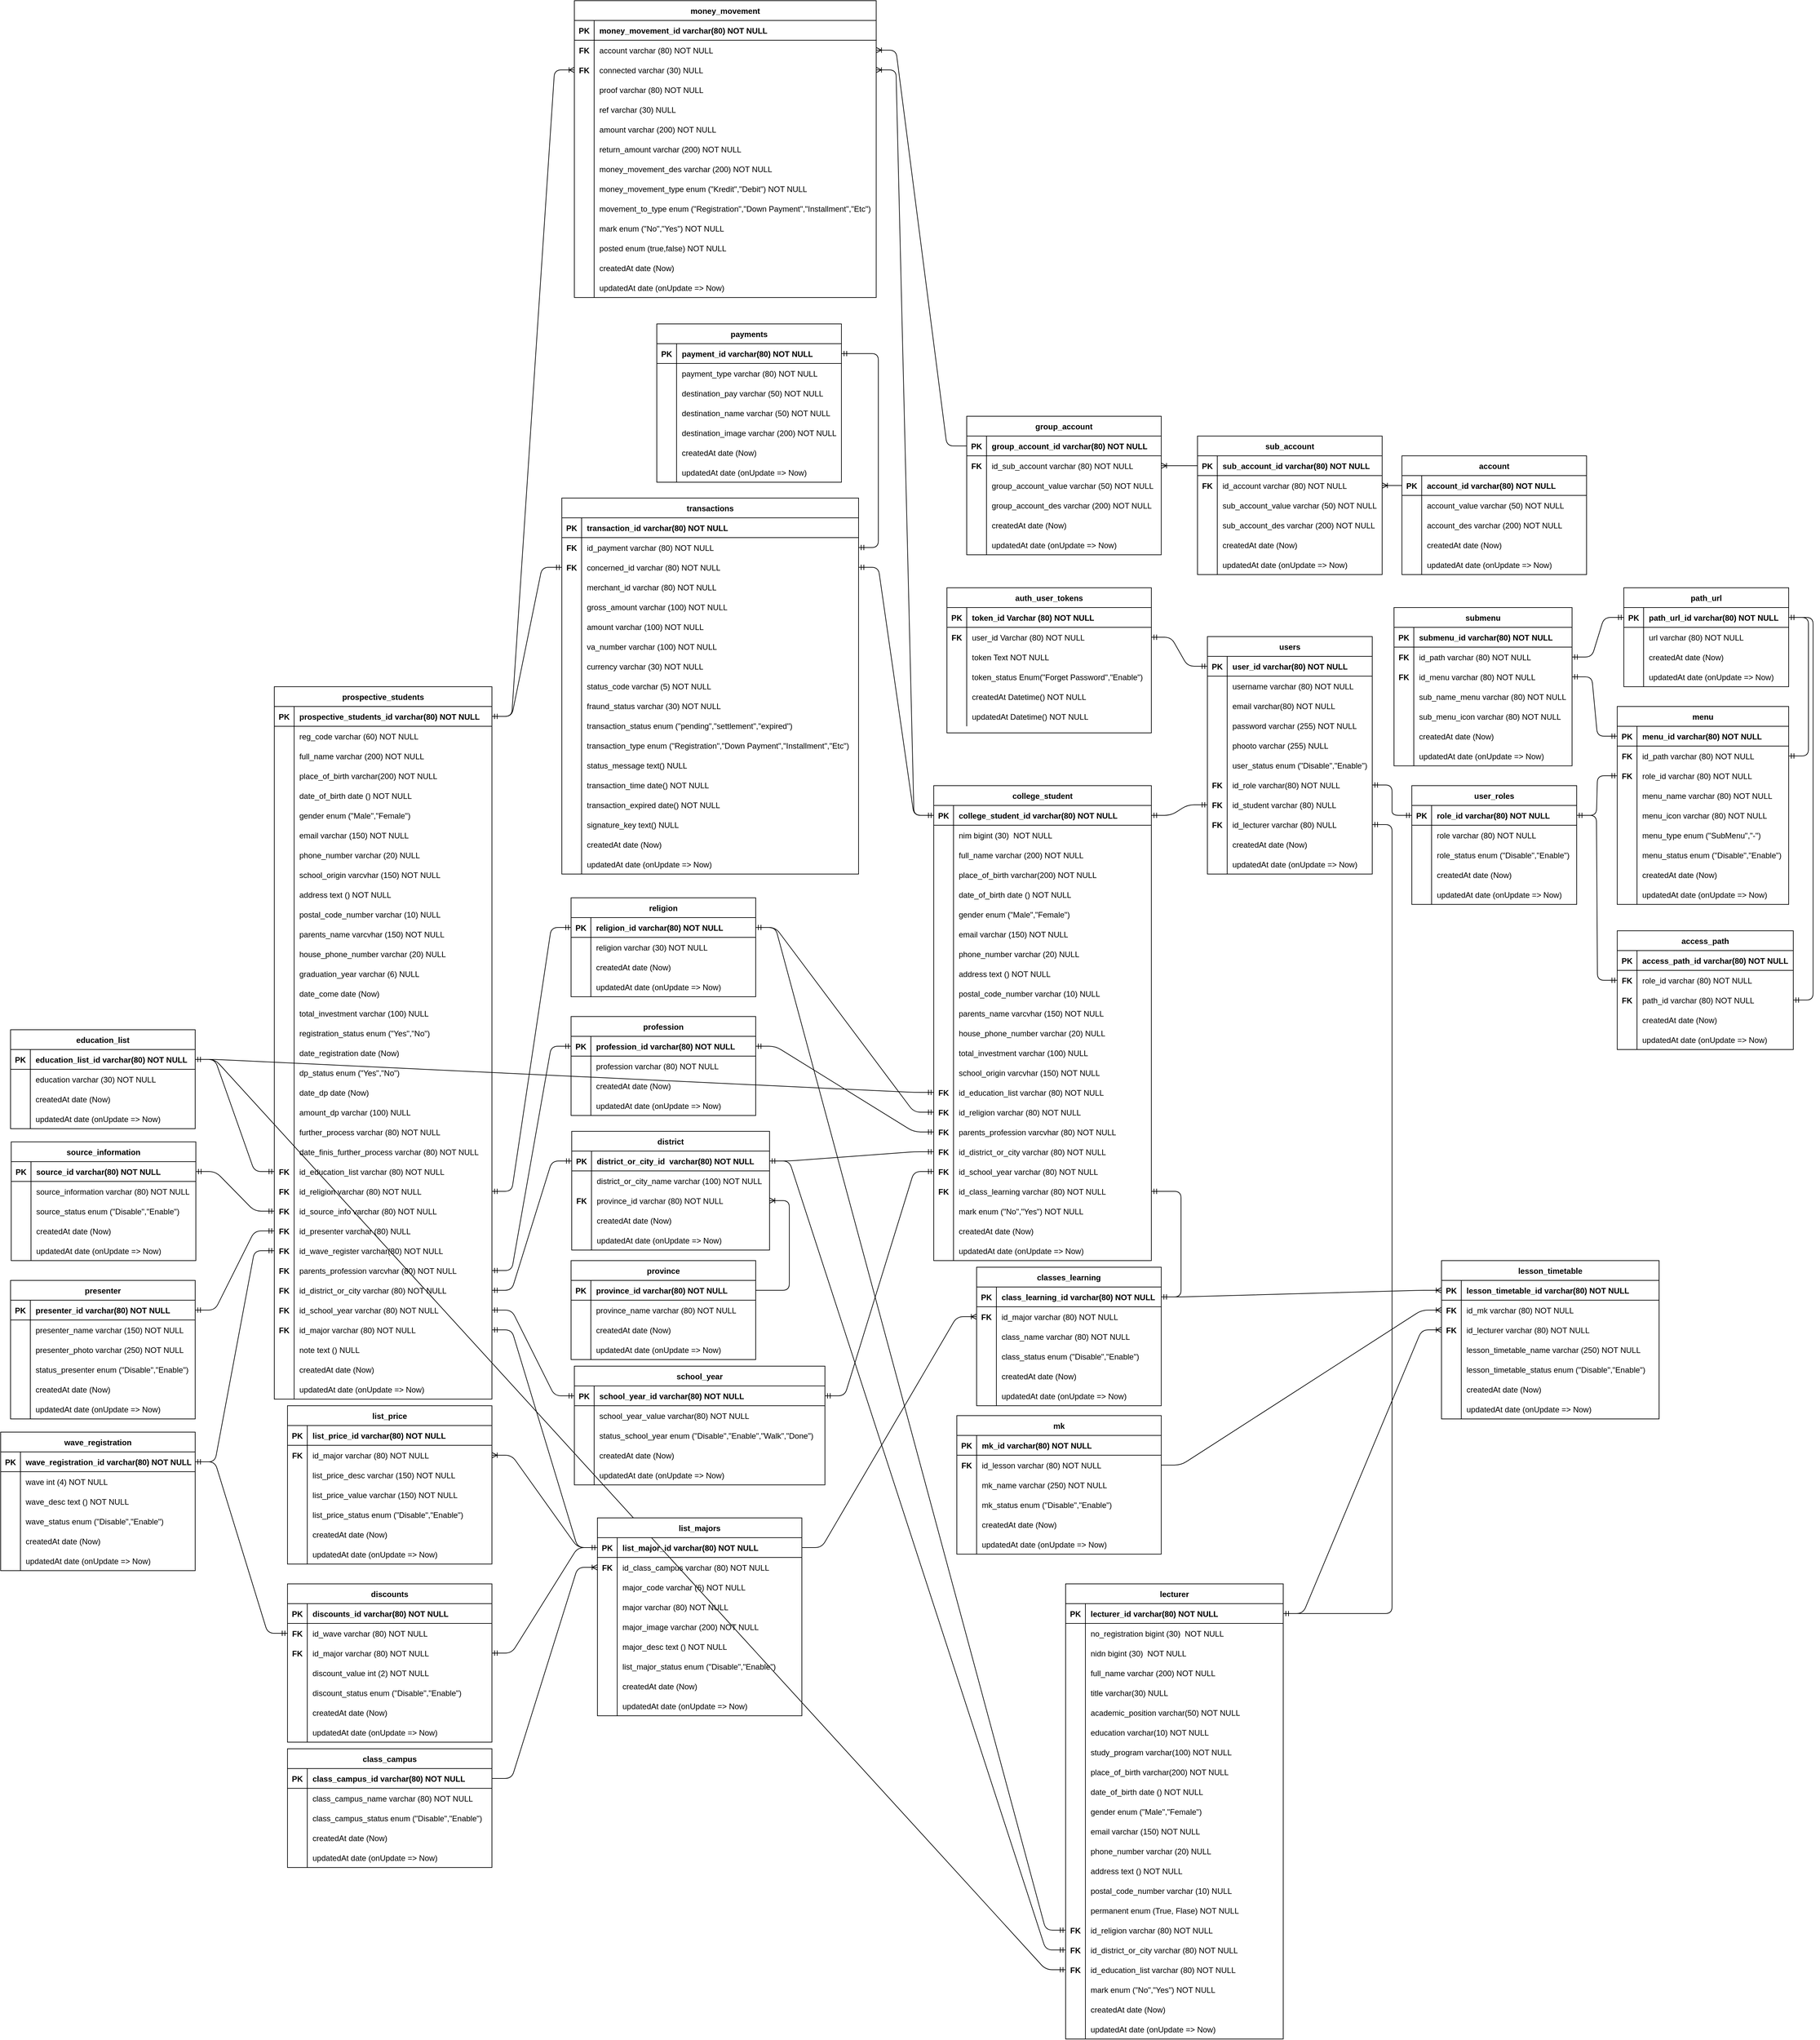 <mxfile version="14.5.1" type="device"><diagram id="R2lEEEUBdFMjLlhIrx00" name="Page-1"><mxGraphModel dx="3146" dy="3794" grid="1" gridSize="10" guides="1" tooltips="1" connect="1" arrows="1" fold="1" page="0" pageScale="1" pageWidth="850" pageHeight="1100" math="0" shadow="0" extFonts="Permanent Marker^https://fonts.googleapis.com/css?family=Permanent+Marker"><root><mxCell id="0"/><mxCell id="1" parent="0"/><mxCell id="rpcGhD26zH3DAldxZ5F--24" value="" style="edgeStyle=entityRelationEdgeStyle;fontSize=12;html=1;endArrow=ERmandOne;startArrow=ERmandOne;" parent="1" source="G5SuamXepPZtinGJQfI0-152" target="rpcGhD26zH3DAldxZ5F--21" edge="1"><mxGeometry width="100" height="100" relative="1" as="geometry"><mxPoint x="-1360" y="-1305" as="sourcePoint"/><mxPoint x="-100" y="-520" as="targetPoint"/></mxGeometry></mxCell><mxCell id="rpcGhD26zH3DAldxZ5F--20" value="" style="edgeStyle=entityRelationEdgeStyle;fontSize=12;html=1;endArrow=ERmandOne;startArrow=ERmandOne;" parent="1" source="rpcGhD26zH3DAldxZ5F--14" target="G5SuamXepPZtinGJQfI0-152" edge="1"><mxGeometry width="100" height="100" relative="1" as="geometry"><mxPoint x="-1360" y="-1305" as="sourcePoint"/><mxPoint x="-1240" y="-1135" as="targetPoint"/></mxGeometry></mxCell><mxCell id="bFMxAXSnMh0CNotvlS4r-98" value="" style="edgeStyle=entityRelationEdgeStyle;fontSize=12;html=1;endArrow=ERmandOne;startArrow=ERmandOne;" parent="1" source="G5SuamXepPZtinGJQfI0-16" target="bFMxAXSnMh0CNotvlS4r-29" edge="1"><mxGeometry width="100" height="100" relative="1" as="geometry"><mxPoint x="160" y="-1755" as="sourcePoint"/><mxPoint x="130" y="-1490" as="targetPoint"/></mxGeometry></mxCell><mxCell id="bFMxAXSnMh0CNotvlS4r-93" value="" style="edgeStyle=entityRelationEdgeStyle;fontSize=12;html=1;endArrow=ERmandOne;startArrow=ERmandOne;" parent="1" source="G5SuamXepPZtinGJQfI0-135" target="bFMxAXSnMh0CNotvlS4r-74" edge="1"><mxGeometry width="100" height="100" relative="1" as="geometry"><mxPoint x="-489" y="-1151" as="sourcePoint"/><mxPoint x="-240" y="-1225" as="targetPoint"/></mxGeometry></mxCell><mxCell id="bFMxAXSnMh0CNotvlS4r-92" value="" style="edgeStyle=entityRelationEdgeStyle;fontSize=12;html=1;endArrow=ERmandOne;startArrow=ERmandOne;exitX=1;exitY=0.5;exitDx=0;exitDy=0;" parent="1" source="G5SuamXepPZtinGJQfI0-257" target="bFMxAXSnMh0CNotvlS4r-68" edge="1"><mxGeometry width="100" height="100" relative="1" as="geometry"><mxPoint x="-510" y="-1505" as="sourcePoint"/><mxPoint x="-240" y="-1285" as="targetPoint"/></mxGeometry></mxCell><mxCell id="C-vyLk0tnHw3VtMMgP7b-23" value="users" style="shape=table;startSize=30;container=1;collapsible=1;childLayout=tableLayout;fixedRows=1;rowLines=0;fontStyle=1;align=center;resizeLast=1;" parent="1" vertex="1"><mxGeometry x="165" y="-1956" width="250" height="360" as="geometry"/></mxCell><mxCell id="C-vyLk0tnHw3VtMMgP7b-24" value="" style="shape=partialRectangle;collapsible=0;dropTarget=0;pointerEvents=0;fillColor=none;points=[[0,0.5],[1,0.5]];portConstraint=eastwest;top=0;left=0;right=0;bottom=1;" parent="C-vyLk0tnHw3VtMMgP7b-23" vertex="1"><mxGeometry y="30" width="250" height="30" as="geometry"/></mxCell><mxCell id="C-vyLk0tnHw3VtMMgP7b-25" value="PK" style="shape=partialRectangle;overflow=hidden;connectable=0;fillColor=none;top=0;left=0;bottom=0;right=0;fontStyle=1;" parent="C-vyLk0tnHw3VtMMgP7b-24" vertex="1"><mxGeometry width="30" height="30" as="geometry"/></mxCell><mxCell id="C-vyLk0tnHw3VtMMgP7b-26" value="user_id varchar(80) NOT NULL " style="shape=partialRectangle;overflow=hidden;connectable=0;fillColor=none;top=0;left=0;bottom=0;right=0;align=left;spacingLeft=6;fontStyle=1;" parent="C-vyLk0tnHw3VtMMgP7b-24" vertex="1"><mxGeometry x="30" width="220" height="30" as="geometry"/></mxCell><mxCell id="C-vyLk0tnHw3VtMMgP7b-27" value="" style="shape=partialRectangle;collapsible=0;dropTarget=0;pointerEvents=0;fillColor=none;points=[[0,0.5],[1,0.5]];portConstraint=eastwest;top=0;left=0;right=0;bottom=0;" parent="C-vyLk0tnHw3VtMMgP7b-23" vertex="1"><mxGeometry y="60" width="250" height="30" as="geometry"/></mxCell><mxCell id="C-vyLk0tnHw3VtMMgP7b-28" value="" style="shape=partialRectangle;overflow=hidden;connectable=0;fillColor=none;top=0;left=0;bottom=0;right=0;" parent="C-vyLk0tnHw3VtMMgP7b-27" vertex="1"><mxGeometry width="30" height="30" as="geometry"/></mxCell><mxCell id="C-vyLk0tnHw3VtMMgP7b-29" value="username varchar (80) NOT NULL" style="shape=partialRectangle;overflow=hidden;connectable=0;fillColor=none;top=0;left=0;bottom=0;right=0;align=left;spacingLeft=6;" parent="C-vyLk0tnHw3VtMMgP7b-27" vertex="1"><mxGeometry x="30" width="220" height="30" as="geometry"/></mxCell><mxCell id="G5SuamXepPZtinGJQfI0-1" value="" style="shape=partialRectangle;collapsible=0;dropTarget=0;pointerEvents=0;fillColor=none;points=[[0,0.5],[1,0.5]];portConstraint=eastwest;top=0;left=0;right=0;bottom=0;" parent="C-vyLk0tnHw3VtMMgP7b-23" vertex="1"><mxGeometry y="90" width="250" height="30" as="geometry"/></mxCell><mxCell id="G5SuamXepPZtinGJQfI0-2" value="" style="shape=partialRectangle;overflow=hidden;connectable=0;fillColor=none;top=0;left=0;bottom=0;right=0;" parent="G5SuamXepPZtinGJQfI0-1" vertex="1"><mxGeometry width="30" height="30" as="geometry"/></mxCell><mxCell id="G5SuamXepPZtinGJQfI0-3" value="email varchar(80) NOT NULL" style="shape=partialRectangle;overflow=hidden;connectable=0;fillColor=none;top=0;left=0;bottom=0;right=0;align=left;spacingLeft=6;" parent="G5SuamXepPZtinGJQfI0-1" vertex="1"><mxGeometry x="30" width="220" height="30" as="geometry"/></mxCell><mxCell id="G5SuamXepPZtinGJQfI0-4" value="" style="shape=partialRectangle;collapsible=0;dropTarget=0;pointerEvents=0;fillColor=none;points=[[0,0.5],[1,0.5]];portConstraint=eastwest;top=0;left=0;right=0;bottom=0;" parent="C-vyLk0tnHw3VtMMgP7b-23" vertex="1"><mxGeometry y="120" width="250" height="30" as="geometry"/></mxCell><mxCell id="G5SuamXepPZtinGJQfI0-5" value="" style="shape=partialRectangle;overflow=hidden;connectable=0;fillColor=none;top=0;left=0;bottom=0;right=0;" parent="G5SuamXepPZtinGJQfI0-4" vertex="1"><mxGeometry width="30" height="30" as="geometry"/></mxCell><mxCell id="G5SuamXepPZtinGJQfI0-6" value="password varchar (255) NOT NULL" style="shape=partialRectangle;overflow=hidden;connectable=0;fillColor=none;top=0;left=0;bottom=0;right=0;align=left;spacingLeft=6;" parent="G5SuamXepPZtinGJQfI0-4" vertex="1"><mxGeometry x="30" width="220" height="30" as="geometry"/></mxCell><mxCell id="G5SuamXepPZtinGJQfI0-7" value="" style="shape=partialRectangle;collapsible=0;dropTarget=0;pointerEvents=0;fillColor=none;points=[[0,0.5],[1,0.5]];portConstraint=eastwest;top=0;left=0;right=0;bottom=0;" parent="C-vyLk0tnHw3VtMMgP7b-23" vertex="1"><mxGeometry y="150" width="250" height="30" as="geometry"/></mxCell><mxCell id="G5SuamXepPZtinGJQfI0-8" value="" style="shape=partialRectangle;overflow=hidden;connectable=0;fillColor=none;top=0;left=0;bottom=0;right=0;" parent="G5SuamXepPZtinGJQfI0-7" vertex="1"><mxGeometry width="30" height="30" as="geometry"/></mxCell><mxCell id="G5SuamXepPZtinGJQfI0-9" value="phooto varchar (255) NULL" style="shape=partialRectangle;overflow=hidden;connectable=0;fillColor=none;top=0;left=0;bottom=0;right=0;align=left;spacingLeft=6;" parent="G5SuamXepPZtinGJQfI0-7" vertex="1"><mxGeometry x="30" width="220" height="30" as="geometry"/></mxCell><mxCell id="G5SuamXepPZtinGJQfI0-10" value="" style="shape=partialRectangle;collapsible=0;dropTarget=0;pointerEvents=0;fillColor=none;points=[[0,0.5],[1,0.5]];portConstraint=eastwest;top=0;left=0;right=0;bottom=0;" parent="C-vyLk0tnHw3VtMMgP7b-23" vertex="1"><mxGeometry y="180" width="250" height="30" as="geometry"/></mxCell><mxCell id="G5SuamXepPZtinGJQfI0-11" value="" style="shape=partialRectangle;overflow=hidden;connectable=0;fillColor=none;top=0;left=0;bottom=0;right=0;" parent="G5SuamXepPZtinGJQfI0-10" vertex="1"><mxGeometry width="30" height="30" as="geometry"/></mxCell><mxCell id="G5SuamXepPZtinGJQfI0-12" value="user_status enum (&quot;Disable&quot;,&quot;Enable&quot;)" style="shape=partialRectangle;overflow=hidden;connectable=0;fillColor=none;top=0;left=0;bottom=0;right=0;align=left;spacingLeft=6;" parent="G5SuamXepPZtinGJQfI0-10" vertex="1"><mxGeometry x="30" width="220" height="30" as="geometry"/></mxCell><mxCell id="G5SuamXepPZtinGJQfI0-13" value="" style="shape=partialRectangle;collapsible=0;dropTarget=0;pointerEvents=0;fillColor=none;points=[[0,0.5],[1,0.5]];portConstraint=eastwest;top=0;left=0;right=0;bottom=0;" parent="C-vyLk0tnHw3VtMMgP7b-23" vertex="1"><mxGeometry y="210" width="250" height="30" as="geometry"/></mxCell><mxCell id="G5SuamXepPZtinGJQfI0-14" value="FK" style="shape=partialRectangle;overflow=hidden;connectable=0;fillColor=none;top=0;left=0;bottom=0;right=0;fontStyle=1" parent="G5SuamXepPZtinGJQfI0-13" vertex="1"><mxGeometry width="30" height="30" as="geometry"/></mxCell><mxCell id="G5SuamXepPZtinGJQfI0-15" value="id_role varchar(80) NOT NULL" style="shape=partialRectangle;overflow=hidden;connectable=0;fillColor=none;top=0;left=0;bottom=0;right=0;align=left;spacingLeft=6;" parent="G5SuamXepPZtinGJQfI0-13" vertex="1"><mxGeometry x="30" width="220" height="30" as="geometry"/></mxCell><mxCell id="G5SuamXepPZtinGJQfI0-19" value="" style="shape=partialRectangle;collapsible=0;dropTarget=0;pointerEvents=0;fillColor=none;points=[[0,0.5],[1,0.5]];portConstraint=eastwest;top=0;left=0;right=0;bottom=0;" parent="C-vyLk0tnHw3VtMMgP7b-23" vertex="1"><mxGeometry y="240" width="250" height="30" as="geometry"/></mxCell><mxCell id="G5SuamXepPZtinGJQfI0-20" value="FK" style="shape=partialRectangle;overflow=hidden;connectable=0;fillColor=none;top=0;left=0;bottom=0;right=0;fontStyle=1" parent="G5SuamXepPZtinGJQfI0-19" vertex="1"><mxGeometry width="30" height="30" as="geometry"/></mxCell><mxCell id="G5SuamXepPZtinGJQfI0-21" value="id_student varchar (80) NULL" style="shape=partialRectangle;overflow=hidden;connectable=0;fillColor=none;top=0;left=0;bottom=0;right=0;align=left;spacingLeft=6;" parent="G5SuamXepPZtinGJQfI0-19" vertex="1"><mxGeometry x="30" width="220" height="30" as="geometry"/></mxCell><mxCell id="G5SuamXepPZtinGJQfI0-16" value="" style="shape=partialRectangle;collapsible=0;dropTarget=0;pointerEvents=0;fillColor=none;points=[[0,0.5],[1,0.5]];portConstraint=eastwest;top=0;left=0;right=0;bottom=0;" parent="C-vyLk0tnHw3VtMMgP7b-23" vertex="1"><mxGeometry y="270" width="250" height="30" as="geometry"/></mxCell><mxCell id="G5SuamXepPZtinGJQfI0-17" value="FK" style="shape=partialRectangle;overflow=hidden;connectable=0;fillColor=none;top=0;left=0;bottom=0;right=0;fontStyle=1" parent="G5SuamXepPZtinGJQfI0-16" vertex="1"><mxGeometry width="30" height="30" as="geometry"/></mxCell><mxCell id="G5SuamXepPZtinGJQfI0-18" value="id_lecturer varchar (80) NULL" style="shape=partialRectangle;overflow=hidden;connectable=0;fillColor=none;top=0;left=0;bottom=0;right=0;align=left;spacingLeft=6;" parent="G5SuamXepPZtinGJQfI0-16" vertex="1"><mxGeometry x="30" width="220" height="30" as="geometry"/></mxCell><mxCell id="G5SuamXepPZtinGJQfI0-22" value="" style="shape=partialRectangle;collapsible=0;dropTarget=0;pointerEvents=0;fillColor=none;points=[[0,0.5],[1,0.5]];portConstraint=eastwest;top=0;left=0;right=0;bottom=0;" parent="C-vyLk0tnHw3VtMMgP7b-23" vertex="1"><mxGeometry y="300" width="250" height="30" as="geometry"/></mxCell><mxCell id="G5SuamXepPZtinGJQfI0-23" value="" style="shape=partialRectangle;overflow=hidden;connectable=0;fillColor=none;top=0;left=0;bottom=0;right=0;" parent="G5SuamXepPZtinGJQfI0-22" vertex="1"><mxGeometry width="30" height="30" as="geometry"/></mxCell><mxCell id="G5SuamXepPZtinGJQfI0-24" value="createdAt date (Now)" style="shape=partialRectangle;overflow=hidden;connectable=0;fillColor=none;top=0;left=0;bottom=0;right=0;align=left;spacingLeft=6;" parent="G5SuamXepPZtinGJQfI0-22" vertex="1"><mxGeometry x="30" width="220" height="30" as="geometry"/></mxCell><mxCell id="G5SuamXepPZtinGJQfI0-25" value="" style="shape=partialRectangle;collapsible=0;dropTarget=0;pointerEvents=0;fillColor=none;points=[[0,0.5],[1,0.5]];portConstraint=eastwest;top=0;left=0;right=0;bottom=0;" parent="C-vyLk0tnHw3VtMMgP7b-23" vertex="1"><mxGeometry y="330" width="250" height="30" as="geometry"/></mxCell><mxCell id="G5SuamXepPZtinGJQfI0-26" value="" style="shape=partialRectangle;overflow=hidden;connectable=0;fillColor=none;top=0;left=0;bottom=0;right=0;" parent="G5SuamXepPZtinGJQfI0-25" vertex="1"><mxGeometry width="30" height="30" as="geometry"/></mxCell><mxCell id="G5SuamXepPZtinGJQfI0-27" value="updatedAt date (onUpdate =&gt; Now)" style="shape=partialRectangle;overflow=hidden;connectable=0;fillColor=none;top=0;left=0;bottom=0;right=0;align=left;spacingLeft=6;" parent="G5SuamXepPZtinGJQfI0-25" vertex="1"><mxGeometry x="30" width="220" height="30" as="geometry"/></mxCell><mxCell id="G5SuamXepPZtinGJQfI0-28" value="user_roles" style="shape=table;startSize=30;container=1;collapsible=1;childLayout=tableLayout;fixedRows=1;rowLines=0;fontStyle=1;align=center;resizeLast=1;" parent="1" vertex="1"><mxGeometry x="475" y="-1730" width="250" height="180" as="geometry"/></mxCell><mxCell id="G5SuamXepPZtinGJQfI0-29" value="" style="shape=partialRectangle;collapsible=0;dropTarget=0;pointerEvents=0;fillColor=none;points=[[0,0.5],[1,0.5]];portConstraint=eastwest;top=0;left=0;right=0;bottom=1;" parent="G5SuamXepPZtinGJQfI0-28" vertex="1"><mxGeometry y="30" width="250" height="30" as="geometry"/></mxCell><mxCell id="G5SuamXepPZtinGJQfI0-30" value="PK" style="shape=partialRectangle;overflow=hidden;connectable=0;fillColor=none;top=0;left=0;bottom=0;right=0;fontStyle=1;" parent="G5SuamXepPZtinGJQfI0-29" vertex="1"><mxGeometry width="30" height="30" as="geometry"/></mxCell><mxCell id="G5SuamXepPZtinGJQfI0-31" value="role_id varchar(80) NOT NULL " style="shape=partialRectangle;overflow=hidden;connectable=0;fillColor=none;top=0;left=0;bottom=0;right=0;align=left;spacingLeft=6;fontStyle=1;" parent="G5SuamXepPZtinGJQfI0-29" vertex="1"><mxGeometry x="30" width="220" height="30" as="geometry"/></mxCell><mxCell id="G5SuamXepPZtinGJQfI0-32" value="" style="shape=partialRectangle;collapsible=0;dropTarget=0;pointerEvents=0;fillColor=none;points=[[0,0.5],[1,0.5]];portConstraint=eastwest;top=0;left=0;right=0;bottom=0;" parent="G5SuamXepPZtinGJQfI0-28" vertex="1"><mxGeometry y="60" width="250" height="30" as="geometry"/></mxCell><mxCell id="G5SuamXepPZtinGJQfI0-33" value="" style="shape=partialRectangle;overflow=hidden;connectable=0;fillColor=none;top=0;left=0;bottom=0;right=0;" parent="G5SuamXepPZtinGJQfI0-32" vertex="1"><mxGeometry width="30" height="30" as="geometry"/></mxCell><mxCell id="G5SuamXepPZtinGJQfI0-34" value="role varchar (80) NOT NULL" style="shape=partialRectangle;overflow=hidden;connectable=0;fillColor=none;top=0;left=0;bottom=0;right=0;align=left;spacingLeft=6;" parent="G5SuamXepPZtinGJQfI0-32" vertex="1"><mxGeometry x="30" width="220" height="30" as="geometry"/></mxCell><mxCell id="G5SuamXepPZtinGJQfI0-44" value="" style="shape=partialRectangle;collapsible=0;dropTarget=0;pointerEvents=0;fillColor=none;points=[[0,0.5],[1,0.5]];portConstraint=eastwest;top=0;left=0;right=0;bottom=0;" parent="G5SuamXepPZtinGJQfI0-28" vertex="1"><mxGeometry y="90" width="250" height="30" as="geometry"/></mxCell><mxCell id="G5SuamXepPZtinGJQfI0-45" value="" style="shape=partialRectangle;overflow=hidden;connectable=0;fillColor=none;top=0;left=0;bottom=0;right=0;" parent="G5SuamXepPZtinGJQfI0-44" vertex="1"><mxGeometry width="30" height="30" as="geometry"/></mxCell><mxCell id="G5SuamXepPZtinGJQfI0-46" value="role_status enum (&quot;Disable&quot;,&quot;Enable&quot;)" style="shape=partialRectangle;overflow=hidden;connectable=0;fillColor=none;top=0;left=0;bottom=0;right=0;align=left;spacingLeft=6;" parent="G5SuamXepPZtinGJQfI0-44" vertex="1"><mxGeometry x="30" width="220" height="30" as="geometry"/></mxCell><mxCell id="G5SuamXepPZtinGJQfI0-56" value="" style="shape=partialRectangle;collapsible=0;dropTarget=0;pointerEvents=0;fillColor=none;points=[[0,0.5],[1,0.5]];portConstraint=eastwest;top=0;left=0;right=0;bottom=0;" parent="G5SuamXepPZtinGJQfI0-28" vertex="1"><mxGeometry y="120" width="250" height="30" as="geometry"/></mxCell><mxCell id="G5SuamXepPZtinGJQfI0-57" value="" style="shape=partialRectangle;overflow=hidden;connectable=0;fillColor=none;top=0;left=0;bottom=0;right=0;" parent="G5SuamXepPZtinGJQfI0-56" vertex="1"><mxGeometry width="30" height="30" as="geometry"/></mxCell><mxCell id="G5SuamXepPZtinGJQfI0-58" value="createdAt date (Now)" style="shape=partialRectangle;overflow=hidden;connectable=0;fillColor=none;top=0;left=0;bottom=0;right=0;align=left;spacingLeft=6;" parent="G5SuamXepPZtinGJQfI0-56" vertex="1"><mxGeometry x="30" width="220" height="30" as="geometry"/></mxCell><mxCell id="G5SuamXepPZtinGJQfI0-59" value="" style="shape=partialRectangle;collapsible=0;dropTarget=0;pointerEvents=0;fillColor=none;points=[[0,0.5],[1,0.5]];portConstraint=eastwest;top=0;left=0;right=0;bottom=0;" parent="G5SuamXepPZtinGJQfI0-28" vertex="1"><mxGeometry y="150" width="250" height="30" as="geometry"/></mxCell><mxCell id="G5SuamXepPZtinGJQfI0-60" value="" style="shape=partialRectangle;overflow=hidden;connectable=0;fillColor=none;top=0;left=0;bottom=0;right=0;" parent="G5SuamXepPZtinGJQfI0-59" vertex="1"><mxGeometry width="30" height="30" as="geometry"/></mxCell><mxCell id="G5SuamXepPZtinGJQfI0-61" value="updatedAt date (onUpdate =&gt; Now)" style="shape=partialRectangle;overflow=hidden;connectable=0;fillColor=none;top=0;left=0;bottom=0;right=0;align=left;spacingLeft=6;" parent="G5SuamXepPZtinGJQfI0-59" vertex="1"><mxGeometry x="30" width="220" height="30" as="geometry"/></mxCell><mxCell id="G5SuamXepPZtinGJQfI0-64" value="" style="edgeStyle=entityRelationEdgeStyle;fontSize=12;html=1;endArrow=ERmandOne;startArrow=ERmandOne;" parent="1" source="G5SuamXepPZtinGJQfI0-13" target="G5SuamXepPZtinGJQfI0-29" edge="1"><mxGeometry width="100" height="100" relative="1" as="geometry"><mxPoint x="408" y="-1635" as="sourcePoint"/><mxPoint x="-12" y="290" as="targetPoint"/></mxGeometry></mxCell><mxCell id="G5SuamXepPZtinGJQfI0-65" value="prospective_students" style="shape=table;startSize=30;container=1;collapsible=1;childLayout=tableLayout;fixedRows=1;rowLines=0;fontStyle=1;align=center;resizeLast=1;" parent="1" vertex="1"><mxGeometry x="-1250" y="-1880" width="330" height="1080" as="geometry"/></mxCell><mxCell id="G5SuamXepPZtinGJQfI0-66" value="" style="shape=partialRectangle;collapsible=0;dropTarget=0;pointerEvents=0;fillColor=none;points=[[0,0.5],[1,0.5]];portConstraint=eastwest;top=0;left=0;right=0;bottom=1;" parent="G5SuamXepPZtinGJQfI0-65" vertex="1"><mxGeometry y="30" width="330" height="30" as="geometry"/></mxCell><mxCell id="G5SuamXepPZtinGJQfI0-67" value="PK" style="shape=partialRectangle;overflow=hidden;connectable=0;fillColor=none;top=0;left=0;bottom=0;right=0;fontStyle=1;" parent="G5SuamXepPZtinGJQfI0-66" vertex="1"><mxGeometry width="30" height="30" as="geometry"/></mxCell><mxCell id="G5SuamXepPZtinGJQfI0-68" value="prospective_students_id varchar(80) NOT NULL " style="shape=partialRectangle;overflow=hidden;connectable=0;fillColor=none;top=0;left=0;bottom=0;right=0;align=left;spacingLeft=6;fontStyle=1;" parent="G5SuamXepPZtinGJQfI0-66" vertex="1"><mxGeometry x="30" width="300" height="30" as="geometry"/></mxCell><mxCell id="G5SuamXepPZtinGJQfI0-69" value="" style="shape=partialRectangle;collapsible=0;dropTarget=0;pointerEvents=0;fillColor=none;points=[[0,0.5],[1,0.5]];portConstraint=eastwest;top=0;left=0;right=0;bottom=0;" parent="G5SuamXepPZtinGJQfI0-65" vertex="1"><mxGeometry y="60" width="330" height="30" as="geometry"/></mxCell><mxCell id="G5SuamXepPZtinGJQfI0-70" value="" style="shape=partialRectangle;overflow=hidden;connectable=0;fillColor=none;top=0;left=0;bottom=0;right=0;" parent="G5SuamXepPZtinGJQfI0-69" vertex="1"><mxGeometry width="30" height="30" as="geometry"/></mxCell><mxCell id="G5SuamXepPZtinGJQfI0-71" value="reg_code varchar (60) NOT NULL" style="shape=partialRectangle;overflow=hidden;connectable=0;fillColor=none;top=0;left=0;bottom=0;right=0;align=left;spacingLeft=6;fontStyle=0" parent="G5SuamXepPZtinGJQfI0-69" vertex="1"><mxGeometry x="30" width="300" height="30" as="geometry"/></mxCell><mxCell id="cAXUqGY184h_kFw6r5N5-4" value="" style="shape=partialRectangle;collapsible=0;dropTarget=0;pointerEvents=0;fillColor=none;points=[[0,0.5],[1,0.5]];portConstraint=eastwest;top=0;left=0;right=0;bottom=0;" parent="G5SuamXepPZtinGJQfI0-65" vertex="1"><mxGeometry y="90" width="330" height="30" as="geometry"/></mxCell><mxCell id="cAXUqGY184h_kFw6r5N5-5" value="" style="shape=partialRectangle;overflow=hidden;connectable=0;fillColor=none;top=0;left=0;bottom=0;right=0;" parent="cAXUqGY184h_kFw6r5N5-4" vertex="1"><mxGeometry width="30" height="30" as="geometry"/></mxCell><mxCell id="cAXUqGY184h_kFw6r5N5-6" value="full_name varchar (200) NOT NULL" style="shape=partialRectangle;overflow=hidden;connectable=0;fillColor=none;top=0;left=0;bottom=0;right=0;align=left;spacingLeft=6;" parent="cAXUqGY184h_kFw6r5N5-4" vertex="1"><mxGeometry x="30" width="300" height="30" as="geometry"/></mxCell><mxCell id="G5SuamXepPZtinGJQfI0-72" value="" style="shape=partialRectangle;collapsible=0;dropTarget=0;pointerEvents=0;fillColor=none;points=[[0,0.5],[1,0.5]];portConstraint=eastwest;top=0;left=0;right=0;bottom=0;" parent="G5SuamXepPZtinGJQfI0-65" vertex="1"><mxGeometry y="120" width="330" height="30" as="geometry"/></mxCell><mxCell id="G5SuamXepPZtinGJQfI0-73" value="" style="shape=partialRectangle;overflow=hidden;connectable=0;fillColor=none;top=0;left=0;bottom=0;right=0;" parent="G5SuamXepPZtinGJQfI0-72" vertex="1"><mxGeometry width="30" height="30" as="geometry"/></mxCell><mxCell id="G5SuamXepPZtinGJQfI0-74" value="place_of_birth varchar(200) NOT NULL" style="shape=partialRectangle;overflow=hidden;connectable=0;fillColor=none;top=0;left=0;bottom=0;right=0;align=left;spacingLeft=6;" parent="G5SuamXepPZtinGJQfI0-72" vertex="1"><mxGeometry x="30" width="300" height="30" as="geometry"/></mxCell><mxCell id="G5SuamXepPZtinGJQfI0-75" value="" style="shape=partialRectangle;collapsible=0;dropTarget=0;pointerEvents=0;fillColor=none;points=[[0,0.5],[1,0.5]];portConstraint=eastwest;top=0;left=0;right=0;bottom=0;" parent="G5SuamXepPZtinGJQfI0-65" vertex="1"><mxGeometry y="150" width="330" height="30" as="geometry"/></mxCell><mxCell id="G5SuamXepPZtinGJQfI0-76" value="" style="shape=partialRectangle;overflow=hidden;connectable=0;fillColor=none;top=0;left=0;bottom=0;right=0;" parent="G5SuamXepPZtinGJQfI0-75" vertex="1"><mxGeometry width="30" height="30" as="geometry"/></mxCell><mxCell id="G5SuamXepPZtinGJQfI0-77" value="date_of_birth date () NOT NULL" style="shape=partialRectangle;overflow=hidden;connectable=0;fillColor=none;top=0;left=0;bottom=0;right=0;align=left;spacingLeft=6;" parent="G5SuamXepPZtinGJQfI0-75" vertex="1"><mxGeometry x="30" width="300" height="30" as="geometry"/></mxCell><mxCell id="G5SuamXepPZtinGJQfI0-253" value="" style="shape=partialRectangle;collapsible=0;dropTarget=0;pointerEvents=0;fillColor=none;points=[[0,0.5],[1,0.5]];portConstraint=eastwest;top=0;left=0;right=0;bottom=0;" parent="G5SuamXepPZtinGJQfI0-65" vertex="1"><mxGeometry y="180" width="330" height="30" as="geometry"/></mxCell><mxCell id="G5SuamXepPZtinGJQfI0-254" value="" style="shape=partialRectangle;overflow=hidden;connectable=0;fillColor=none;top=0;left=0;bottom=0;right=0;" parent="G5SuamXepPZtinGJQfI0-253" vertex="1"><mxGeometry width="30" height="30" as="geometry"/></mxCell><mxCell id="G5SuamXepPZtinGJQfI0-255" value="gender enum (&quot;Male&quot;,&quot;Female&quot;)" style="shape=partialRectangle;overflow=hidden;connectable=0;fillColor=none;top=0;left=0;bottom=0;right=0;align=left;spacingLeft=6;" parent="G5SuamXepPZtinGJQfI0-253" vertex="1"><mxGeometry x="30" width="300" height="30" as="geometry"/></mxCell><mxCell id="G5SuamXepPZtinGJQfI0-280" value="" style="shape=partialRectangle;collapsible=0;dropTarget=0;pointerEvents=0;fillColor=none;points=[[0,0.5],[1,0.5]];portConstraint=eastwest;top=0;left=0;right=0;bottom=0;" parent="G5SuamXepPZtinGJQfI0-65" vertex="1"><mxGeometry y="210" width="330" height="30" as="geometry"/></mxCell><mxCell id="G5SuamXepPZtinGJQfI0-281" value="" style="shape=partialRectangle;overflow=hidden;connectable=0;fillColor=none;top=0;left=0;bottom=0;right=0;" parent="G5SuamXepPZtinGJQfI0-280" vertex="1"><mxGeometry width="30" height="30" as="geometry"/></mxCell><mxCell id="G5SuamXepPZtinGJQfI0-282" value="email varchar (150) NOT NULL" style="shape=partialRectangle;overflow=hidden;connectable=0;fillColor=none;top=0;left=0;bottom=0;right=0;align=left;spacingLeft=6;" parent="G5SuamXepPZtinGJQfI0-280" vertex="1"><mxGeometry x="30" width="300" height="30" as="geometry"/></mxCell><mxCell id="G5SuamXepPZtinGJQfI0-274" value="" style="shape=partialRectangle;collapsible=0;dropTarget=0;pointerEvents=0;fillColor=none;points=[[0,0.5],[1,0.5]];portConstraint=eastwest;top=0;left=0;right=0;bottom=0;" parent="G5SuamXepPZtinGJQfI0-65" vertex="1"><mxGeometry y="240" width="330" height="30" as="geometry"/></mxCell><mxCell id="G5SuamXepPZtinGJQfI0-275" value="" style="shape=partialRectangle;overflow=hidden;connectable=0;fillColor=none;top=0;left=0;bottom=0;right=0;" parent="G5SuamXepPZtinGJQfI0-274" vertex="1"><mxGeometry width="30" height="30" as="geometry"/></mxCell><mxCell id="G5SuamXepPZtinGJQfI0-276" value="phone_number varchar (20) NULL" style="shape=partialRectangle;overflow=hidden;connectable=0;fillColor=none;top=0;left=0;bottom=0;right=0;align=left;spacingLeft=6;" parent="G5SuamXepPZtinGJQfI0-274" vertex="1"><mxGeometry x="30" width="300" height="30" as="geometry"/></mxCell><mxCell id="G5SuamXepPZtinGJQfI0-277" value="" style="shape=partialRectangle;collapsible=0;dropTarget=0;pointerEvents=0;fillColor=none;points=[[0,0.5],[1,0.5]];portConstraint=eastwest;top=0;left=0;right=0;bottom=0;" parent="G5SuamXepPZtinGJQfI0-65" vertex="1"><mxGeometry y="270" width="330" height="30" as="geometry"/></mxCell><mxCell id="G5SuamXepPZtinGJQfI0-278" value="" style="shape=partialRectangle;overflow=hidden;connectable=0;fillColor=none;top=0;left=0;bottom=0;right=0;" parent="G5SuamXepPZtinGJQfI0-277" vertex="1"><mxGeometry width="30" height="30" as="geometry"/></mxCell><mxCell id="G5SuamXepPZtinGJQfI0-279" value="school_origin varcvhar (150) NOT NULL" style="shape=partialRectangle;overflow=hidden;connectable=0;fillColor=none;top=0;left=0;bottom=0;right=0;align=left;spacingLeft=6;" parent="G5SuamXepPZtinGJQfI0-277" vertex="1"><mxGeometry x="30" width="300" height="30" as="geometry"/></mxCell><mxCell id="G5SuamXepPZtinGJQfI0-78" value="" style="shape=partialRectangle;collapsible=0;dropTarget=0;pointerEvents=0;fillColor=none;points=[[0,0.5],[1,0.5]];portConstraint=eastwest;top=0;left=0;right=0;bottom=0;" parent="G5SuamXepPZtinGJQfI0-65" vertex="1"><mxGeometry y="300" width="330" height="30" as="geometry"/></mxCell><mxCell id="G5SuamXepPZtinGJQfI0-79" value="" style="shape=partialRectangle;overflow=hidden;connectable=0;fillColor=none;top=0;left=0;bottom=0;right=0;" parent="G5SuamXepPZtinGJQfI0-78" vertex="1"><mxGeometry width="30" height="30" as="geometry"/></mxCell><mxCell id="G5SuamXepPZtinGJQfI0-80" value="address text () NOT NULL" style="shape=partialRectangle;overflow=hidden;connectable=0;fillColor=none;top=0;left=0;bottom=0;right=0;align=left;spacingLeft=6;" parent="G5SuamXepPZtinGJQfI0-78" vertex="1"><mxGeometry x="30" width="300" height="30" as="geometry"/></mxCell><mxCell id="G5SuamXepPZtinGJQfI0-306" value="" style="shape=partialRectangle;collapsible=0;dropTarget=0;pointerEvents=0;fillColor=none;points=[[0,0.5],[1,0.5]];portConstraint=eastwest;top=0;left=0;right=0;bottom=0;" parent="G5SuamXepPZtinGJQfI0-65" vertex="1"><mxGeometry y="330" width="330" height="30" as="geometry"/></mxCell><mxCell id="G5SuamXepPZtinGJQfI0-307" value="" style="shape=partialRectangle;overflow=hidden;connectable=0;fillColor=none;top=0;left=0;bottom=0;right=0;" parent="G5SuamXepPZtinGJQfI0-306" vertex="1"><mxGeometry width="30" height="30" as="geometry"/></mxCell><mxCell id="G5SuamXepPZtinGJQfI0-308" value="postal_code_number varchar (10) NULL" style="shape=partialRectangle;overflow=hidden;connectable=0;fillColor=none;top=0;left=0;bottom=0;right=0;align=left;spacingLeft=6;" parent="G5SuamXepPZtinGJQfI0-306" vertex="1"><mxGeometry x="30" width="300" height="30" as="geometry"/></mxCell><mxCell id="G5SuamXepPZtinGJQfI0-283" value="" style="shape=partialRectangle;collapsible=0;dropTarget=0;pointerEvents=0;fillColor=none;points=[[0,0.5],[1,0.5]];portConstraint=eastwest;top=0;left=0;right=0;bottom=0;" parent="G5SuamXepPZtinGJQfI0-65" vertex="1"><mxGeometry y="360" width="330" height="30" as="geometry"/></mxCell><mxCell id="G5SuamXepPZtinGJQfI0-284" value="" style="shape=partialRectangle;overflow=hidden;connectable=0;fillColor=none;top=0;left=0;bottom=0;right=0;" parent="G5SuamXepPZtinGJQfI0-283" vertex="1"><mxGeometry width="30" height="30" as="geometry"/></mxCell><mxCell id="G5SuamXepPZtinGJQfI0-285" value="parents_name varcvhar (150) NOT NULL" style="shape=partialRectangle;overflow=hidden;connectable=0;fillColor=none;top=0;left=0;bottom=0;right=0;align=left;spacingLeft=6;" parent="G5SuamXepPZtinGJQfI0-283" vertex="1"><mxGeometry x="30" width="300" height="30" as="geometry"/></mxCell><mxCell id="G5SuamXepPZtinGJQfI0-303" value="" style="shape=partialRectangle;collapsible=0;dropTarget=0;pointerEvents=0;fillColor=none;points=[[0,0.5],[1,0.5]];portConstraint=eastwest;top=0;left=0;right=0;bottom=0;" parent="G5SuamXepPZtinGJQfI0-65" vertex="1"><mxGeometry y="390" width="330" height="30" as="geometry"/></mxCell><mxCell id="G5SuamXepPZtinGJQfI0-304" value="" style="shape=partialRectangle;overflow=hidden;connectable=0;fillColor=none;top=0;left=0;bottom=0;right=0;" parent="G5SuamXepPZtinGJQfI0-303" vertex="1"><mxGeometry width="30" height="30" as="geometry"/></mxCell><mxCell id="G5SuamXepPZtinGJQfI0-305" value="house_phone_number varchar (20) NULL" style="shape=partialRectangle;overflow=hidden;connectable=0;fillColor=none;top=0;left=0;bottom=0;right=0;align=left;spacingLeft=6;" parent="G5SuamXepPZtinGJQfI0-303" vertex="1"><mxGeometry x="30" width="300" height="30" as="geometry"/></mxCell><mxCell id="G5SuamXepPZtinGJQfI0-309" value="" style="shape=partialRectangle;collapsible=0;dropTarget=0;pointerEvents=0;fillColor=none;points=[[0,0.5],[1,0.5]];portConstraint=eastwest;top=0;left=0;right=0;bottom=0;" parent="G5SuamXepPZtinGJQfI0-65" vertex="1"><mxGeometry y="420" width="330" height="30" as="geometry"/></mxCell><mxCell id="G5SuamXepPZtinGJQfI0-310" value="" style="shape=partialRectangle;overflow=hidden;connectable=0;fillColor=none;top=0;left=0;bottom=0;right=0;" parent="G5SuamXepPZtinGJQfI0-309" vertex="1"><mxGeometry width="30" height="30" as="geometry"/></mxCell><mxCell id="G5SuamXepPZtinGJQfI0-311" value="graduation_year varchar (6) NULL" style="shape=partialRectangle;overflow=hidden;connectable=0;fillColor=none;top=0;left=0;bottom=0;right=0;align=left;spacingLeft=6;" parent="G5SuamXepPZtinGJQfI0-309" vertex="1"><mxGeometry x="30" width="300" height="30" as="geometry"/></mxCell><mxCell id="G5SuamXepPZtinGJQfI0-333" value="" style="shape=partialRectangle;collapsible=0;dropTarget=0;pointerEvents=0;fillColor=none;points=[[0,0.5],[1,0.5]];portConstraint=eastwest;top=0;left=0;right=0;bottom=0;" parent="G5SuamXepPZtinGJQfI0-65" vertex="1"><mxGeometry y="450" width="330" height="30" as="geometry"/></mxCell><mxCell id="G5SuamXepPZtinGJQfI0-334" value="" style="shape=partialRectangle;overflow=hidden;connectable=0;fillColor=none;top=0;left=0;bottom=0;right=0;" parent="G5SuamXepPZtinGJQfI0-333" vertex="1"><mxGeometry width="30" height="30" as="geometry"/></mxCell><mxCell id="G5SuamXepPZtinGJQfI0-335" value="date_come date (Now) " style="shape=partialRectangle;overflow=hidden;connectable=0;fillColor=none;top=0;left=0;bottom=0;right=0;align=left;spacingLeft=6;" parent="G5SuamXepPZtinGJQfI0-333" vertex="1"><mxGeometry x="30" width="300" height="30" as="geometry"/></mxCell><mxCell id="SO9wGuc1MS8PK0OcbYnp-1" value="" style="shape=partialRectangle;collapsible=0;dropTarget=0;pointerEvents=0;fillColor=none;points=[[0,0.5],[1,0.5]];portConstraint=eastwest;top=0;left=0;right=0;bottom=0;" parent="G5SuamXepPZtinGJQfI0-65" vertex="1"><mxGeometry y="480" width="330" height="30" as="geometry"/></mxCell><mxCell id="SO9wGuc1MS8PK0OcbYnp-2" value="" style="shape=partialRectangle;overflow=hidden;connectable=0;fillColor=none;top=0;left=0;bottom=0;right=0;" parent="SO9wGuc1MS8PK0OcbYnp-1" vertex="1"><mxGeometry width="30" height="30" as="geometry"/></mxCell><mxCell id="SO9wGuc1MS8PK0OcbYnp-3" value="total_investment varchar (100) NULL " style="shape=partialRectangle;overflow=hidden;connectable=0;fillColor=none;top=0;left=0;bottom=0;right=0;align=left;spacingLeft=6;" parent="SO9wGuc1MS8PK0OcbYnp-1" vertex="1"><mxGeometry x="30" width="300" height="30" as="geometry"/></mxCell><mxCell id="G5SuamXepPZtinGJQfI0-339" value="" style="shape=partialRectangle;collapsible=0;dropTarget=0;pointerEvents=0;fillColor=none;points=[[0,0.5],[1,0.5]];portConstraint=eastwest;top=0;left=0;right=0;bottom=0;" parent="G5SuamXepPZtinGJQfI0-65" vertex="1"><mxGeometry y="510" width="330" height="30" as="geometry"/></mxCell><mxCell id="G5SuamXepPZtinGJQfI0-340" value="" style="shape=partialRectangle;overflow=hidden;connectable=0;fillColor=none;top=0;left=0;bottom=0;right=0;" parent="G5SuamXepPZtinGJQfI0-339" vertex="1"><mxGeometry width="30" height="30" as="geometry"/></mxCell><mxCell id="G5SuamXepPZtinGJQfI0-341" value="registration_status enum (&quot;Yes&quot;,&quot;No&quot;)" style="shape=partialRectangle;overflow=hidden;connectable=0;fillColor=none;top=0;left=0;bottom=0;right=0;align=left;spacingLeft=6;" parent="G5SuamXepPZtinGJQfI0-339" vertex="1"><mxGeometry x="30" width="300" height="30" as="geometry"/></mxCell><mxCell id="G5SuamXepPZtinGJQfI0-336" value="" style="shape=partialRectangle;collapsible=0;dropTarget=0;pointerEvents=0;fillColor=none;points=[[0,0.5],[1,0.5]];portConstraint=eastwest;top=0;left=0;right=0;bottom=0;" parent="G5SuamXepPZtinGJQfI0-65" vertex="1"><mxGeometry y="540" width="330" height="30" as="geometry"/></mxCell><mxCell id="G5SuamXepPZtinGJQfI0-337" value="" style="shape=partialRectangle;overflow=hidden;connectable=0;fillColor=none;top=0;left=0;bottom=0;right=0;" parent="G5SuamXepPZtinGJQfI0-336" vertex="1"><mxGeometry width="30" height="30" as="geometry"/></mxCell><mxCell id="G5SuamXepPZtinGJQfI0-338" value="date_registration date (Now) " style="shape=partialRectangle;overflow=hidden;connectable=0;fillColor=none;top=0;left=0;bottom=0;right=0;align=left;spacingLeft=6;" parent="G5SuamXepPZtinGJQfI0-336" vertex="1"><mxGeometry x="30" width="300" height="30" as="geometry"/></mxCell><mxCell id="SO9wGuc1MS8PK0OcbYnp-7" value="" style="shape=partialRectangle;collapsible=0;dropTarget=0;pointerEvents=0;fillColor=none;points=[[0,0.5],[1,0.5]];portConstraint=eastwest;top=0;left=0;right=0;bottom=0;" parent="G5SuamXepPZtinGJQfI0-65" vertex="1"><mxGeometry y="570" width="330" height="30" as="geometry"/></mxCell><mxCell id="SO9wGuc1MS8PK0OcbYnp-8" value="" style="shape=partialRectangle;overflow=hidden;connectable=0;fillColor=none;top=0;left=0;bottom=0;right=0;" parent="SO9wGuc1MS8PK0OcbYnp-7" vertex="1"><mxGeometry width="30" height="30" as="geometry"/></mxCell><mxCell id="SO9wGuc1MS8PK0OcbYnp-9" value="dp_status enum (&quot;Yes&quot;,&quot;No&quot;)" style="shape=partialRectangle;overflow=hidden;connectable=0;fillColor=none;top=0;left=0;bottom=0;right=0;align=left;spacingLeft=6;" parent="SO9wGuc1MS8PK0OcbYnp-7" vertex="1"><mxGeometry x="30" width="300" height="30" as="geometry"/></mxCell><mxCell id="SO9wGuc1MS8PK0OcbYnp-10" value="" style="shape=partialRectangle;collapsible=0;dropTarget=0;pointerEvents=0;fillColor=none;points=[[0,0.5],[1,0.5]];portConstraint=eastwest;top=0;left=0;right=0;bottom=0;" parent="G5SuamXepPZtinGJQfI0-65" vertex="1"><mxGeometry y="600" width="330" height="30" as="geometry"/></mxCell><mxCell id="SO9wGuc1MS8PK0OcbYnp-11" value="" style="shape=partialRectangle;overflow=hidden;connectable=0;fillColor=none;top=0;left=0;bottom=0;right=0;" parent="SO9wGuc1MS8PK0OcbYnp-10" vertex="1"><mxGeometry width="30" height="30" as="geometry"/></mxCell><mxCell id="SO9wGuc1MS8PK0OcbYnp-12" value="date_dp date (Now) " style="shape=partialRectangle;overflow=hidden;connectable=0;fillColor=none;top=0;left=0;bottom=0;right=0;align=left;spacingLeft=6;" parent="SO9wGuc1MS8PK0OcbYnp-10" vertex="1"><mxGeometry x="30" width="300" height="30" as="geometry"/></mxCell><mxCell id="SO9wGuc1MS8PK0OcbYnp-4" value="" style="shape=partialRectangle;collapsible=0;dropTarget=0;pointerEvents=0;fillColor=none;points=[[0,0.5],[1,0.5]];portConstraint=eastwest;top=0;left=0;right=0;bottom=0;" parent="G5SuamXepPZtinGJQfI0-65" vertex="1"><mxGeometry y="630" width="330" height="30" as="geometry"/></mxCell><mxCell id="SO9wGuc1MS8PK0OcbYnp-5" value="" style="shape=partialRectangle;overflow=hidden;connectable=0;fillColor=none;top=0;left=0;bottom=0;right=0;" parent="SO9wGuc1MS8PK0OcbYnp-4" vertex="1"><mxGeometry width="30" height="30" as="geometry"/></mxCell><mxCell id="SO9wGuc1MS8PK0OcbYnp-6" value="amount_dp varchar (100) NULL " style="shape=partialRectangle;overflow=hidden;connectable=0;fillColor=none;top=0;left=0;bottom=0;right=0;align=left;spacingLeft=6;" parent="SO9wGuc1MS8PK0OcbYnp-4" vertex="1"><mxGeometry x="30" width="300" height="30" as="geometry"/></mxCell><mxCell id="SO9wGuc1MS8PK0OcbYnp-56" value="" style="shape=partialRectangle;collapsible=0;dropTarget=0;pointerEvents=0;fillColor=none;points=[[0,0.5],[1,0.5]];portConstraint=eastwest;top=0;left=0;right=0;bottom=0;" parent="G5SuamXepPZtinGJQfI0-65" vertex="1"><mxGeometry y="660" width="330" height="30" as="geometry"/></mxCell><mxCell id="SO9wGuc1MS8PK0OcbYnp-57" value="" style="shape=partialRectangle;overflow=hidden;connectable=0;fillColor=none;top=0;left=0;bottom=0;right=0;fontStyle=1" parent="SO9wGuc1MS8PK0OcbYnp-56" vertex="1"><mxGeometry width="30" height="30" as="geometry"/></mxCell><mxCell id="SO9wGuc1MS8PK0OcbYnp-58" value="further_process varchar (80) NOT NULL" style="shape=partialRectangle;overflow=hidden;connectable=0;fillColor=none;top=0;left=0;bottom=0;right=0;align=left;spacingLeft=6;" parent="SO9wGuc1MS8PK0OcbYnp-56" vertex="1"><mxGeometry x="30" width="300" height="30" as="geometry"/></mxCell><mxCell id="xxLdBJvTUKNziyvJsyjP-1" value="" style="shape=partialRectangle;collapsible=0;dropTarget=0;pointerEvents=0;fillColor=none;points=[[0,0.5],[1,0.5]];portConstraint=eastwest;top=0;left=0;right=0;bottom=0;" parent="G5SuamXepPZtinGJQfI0-65" vertex="1"><mxGeometry y="690" width="330" height="30" as="geometry"/></mxCell><mxCell id="xxLdBJvTUKNziyvJsyjP-2" value="" style="shape=partialRectangle;overflow=hidden;connectable=0;fillColor=none;top=0;left=0;bottom=0;right=0;fontStyle=1" parent="xxLdBJvTUKNziyvJsyjP-1" vertex="1"><mxGeometry width="30" height="30" as="geometry"/></mxCell><mxCell id="xxLdBJvTUKNziyvJsyjP-3" value="date_finis_further_process varchar (80) NOT NULL" style="shape=partialRectangle;overflow=hidden;connectable=0;fillColor=none;top=0;left=0;bottom=0;right=0;align=left;spacingLeft=6;" parent="xxLdBJvTUKNziyvJsyjP-1" vertex="1"><mxGeometry x="30" width="300" height="30" as="geometry"/></mxCell><mxCell id="G5SuamXepPZtinGJQfI0-90" value="" style="shape=partialRectangle;collapsible=0;dropTarget=0;pointerEvents=0;fillColor=none;points=[[0,0.5],[1,0.5]];portConstraint=eastwest;top=0;left=0;right=0;bottom=0;" parent="G5SuamXepPZtinGJQfI0-65" vertex="1"><mxGeometry y="720" width="330" height="30" as="geometry"/></mxCell><mxCell id="G5SuamXepPZtinGJQfI0-91" value="FK" style="shape=partialRectangle;overflow=hidden;connectable=0;fillColor=none;top=0;left=0;bottom=0;right=0;fontStyle=1" parent="G5SuamXepPZtinGJQfI0-90" vertex="1"><mxGeometry width="30" height="30" as="geometry"/></mxCell><mxCell id="G5SuamXepPZtinGJQfI0-92" value="id_education_list varchar (80) NOT NULL" style="shape=partialRectangle;overflow=hidden;connectable=0;fillColor=none;top=0;left=0;bottom=0;right=0;align=left;spacingLeft=6;fontStyle=0" parent="G5SuamXepPZtinGJQfI0-90" vertex="1"><mxGeometry x="30" width="300" height="30" as="geometry"/></mxCell><mxCell id="G5SuamXepPZtinGJQfI0-269" value="" style="shape=partialRectangle;collapsible=0;dropTarget=0;pointerEvents=0;fillColor=none;points=[[0,0.5],[1,0.5]];portConstraint=eastwest;top=0;left=0;right=0;bottom=0;" parent="G5SuamXepPZtinGJQfI0-65" vertex="1"><mxGeometry y="750" width="330" height="30" as="geometry"/></mxCell><mxCell id="G5SuamXepPZtinGJQfI0-270" value="FK" style="shape=partialRectangle;overflow=hidden;connectable=0;fillColor=none;top=0;left=0;bottom=0;right=0;fontStyle=1" parent="G5SuamXepPZtinGJQfI0-269" vertex="1"><mxGeometry width="30" height="30" as="geometry"/></mxCell><mxCell id="G5SuamXepPZtinGJQfI0-271" value="id_religion varchar (80) NOT NULL" style="shape=partialRectangle;overflow=hidden;connectable=0;fillColor=none;top=0;left=0;bottom=0;right=0;align=left;spacingLeft=6;fontStyle=0" parent="G5SuamXepPZtinGJQfI0-269" vertex="1"><mxGeometry x="30" width="300" height="30" as="geometry"/></mxCell><mxCell id="G5SuamXepPZtinGJQfI0-316" value="" style="shape=partialRectangle;collapsible=0;dropTarget=0;pointerEvents=0;fillColor=none;points=[[0,0.5],[1,0.5]];portConstraint=eastwest;top=0;left=0;right=0;bottom=0;" parent="G5SuamXepPZtinGJQfI0-65" vertex="1"><mxGeometry y="780" width="330" height="30" as="geometry"/></mxCell><mxCell id="G5SuamXepPZtinGJQfI0-317" value="FK" style="shape=partialRectangle;overflow=hidden;connectable=0;fillColor=none;top=0;left=0;bottom=0;right=0;fontStyle=1" parent="G5SuamXepPZtinGJQfI0-316" vertex="1"><mxGeometry width="30" height="30" as="geometry"/></mxCell><mxCell id="G5SuamXepPZtinGJQfI0-318" value="id_source_info varchar (80) NOT NULL" style="shape=partialRectangle;overflow=hidden;connectable=0;fillColor=none;top=0;left=0;bottom=0;right=0;align=left;spacingLeft=6;" parent="G5SuamXepPZtinGJQfI0-316" vertex="1"><mxGeometry x="30" width="300" height="30" as="geometry"/></mxCell><mxCell id="SO9wGuc1MS8PK0OcbYnp-13" value="" style="shape=partialRectangle;collapsible=0;dropTarget=0;pointerEvents=0;fillColor=none;points=[[0,0.5],[1,0.5]];portConstraint=eastwest;top=0;left=0;right=0;bottom=0;" parent="G5SuamXepPZtinGJQfI0-65" vertex="1"><mxGeometry y="810" width="330" height="30" as="geometry"/></mxCell><mxCell id="SO9wGuc1MS8PK0OcbYnp-14" value="FK" style="shape=partialRectangle;overflow=hidden;connectable=0;fillColor=none;top=0;left=0;bottom=0;right=0;fontStyle=1" parent="SO9wGuc1MS8PK0OcbYnp-13" vertex="1"><mxGeometry width="30" height="30" as="geometry"/></mxCell><mxCell id="SO9wGuc1MS8PK0OcbYnp-15" value="id_presenter varchar (80) NULL" style="shape=partialRectangle;overflow=hidden;connectable=0;fillColor=none;top=0;left=0;bottom=0;right=0;align=left;spacingLeft=6;" parent="SO9wGuc1MS8PK0OcbYnp-13" vertex="1"><mxGeometry x="30" width="300" height="30" as="geometry"/></mxCell><mxCell id="G5SuamXepPZtinGJQfI0-84" value="" style="shape=partialRectangle;collapsible=0;dropTarget=0;pointerEvents=0;fillColor=none;points=[[0,0.5],[1,0.5]];portConstraint=eastwest;top=0;left=0;right=0;bottom=0;" parent="G5SuamXepPZtinGJQfI0-65" vertex="1"><mxGeometry y="840" width="330" height="30" as="geometry"/></mxCell><mxCell id="G5SuamXepPZtinGJQfI0-85" value="FK" style="shape=partialRectangle;overflow=hidden;connectable=0;fillColor=none;top=0;left=0;bottom=0;right=0;fontStyle=1" parent="G5SuamXepPZtinGJQfI0-84" vertex="1"><mxGeometry width="30" height="30" as="geometry"/></mxCell><mxCell id="G5SuamXepPZtinGJQfI0-86" value="id_wave_register varchar(80) NOT NULL" style="shape=partialRectangle;overflow=hidden;connectable=0;fillColor=none;top=0;left=0;bottom=0;right=0;align=left;spacingLeft=6;" parent="G5SuamXepPZtinGJQfI0-84" vertex="1"><mxGeometry x="30" width="300" height="30" as="geometry"/></mxCell><mxCell id="G5SuamXepPZtinGJQfI0-299" value="" style="shape=partialRectangle;collapsible=0;dropTarget=0;pointerEvents=0;fillColor=none;points=[[0,0.5],[1,0.5]];portConstraint=eastwest;top=0;left=0;right=0;bottom=0;" parent="G5SuamXepPZtinGJQfI0-65" vertex="1"><mxGeometry y="870" width="330" height="30" as="geometry"/></mxCell><mxCell id="G5SuamXepPZtinGJQfI0-300" value="FK" style="shape=partialRectangle;overflow=hidden;connectable=0;fillColor=none;top=0;left=0;bottom=0;right=0;fontStyle=1" parent="G5SuamXepPZtinGJQfI0-299" vertex="1"><mxGeometry width="30" height="30" as="geometry"/></mxCell><mxCell id="G5SuamXepPZtinGJQfI0-301" value="parents_profession varcvhar (80) NOT NULL" style="shape=partialRectangle;overflow=hidden;connectable=0;fillColor=none;top=0;left=0;bottom=0;right=0;align=left;spacingLeft=6;" parent="G5SuamXepPZtinGJQfI0-299" vertex="1"><mxGeometry x="30" width="300" height="30" as="geometry"/></mxCell><mxCell id="G5SuamXepPZtinGJQfI0-81" value="" style="shape=partialRectangle;collapsible=0;dropTarget=0;pointerEvents=0;fillColor=none;points=[[0,0.5],[1,0.5]];portConstraint=eastwest;top=0;left=0;right=0;bottom=0;" parent="G5SuamXepPZtinGJQfI0-65" vertex="1"><mxGeometry y="900" width="330" height="30" as="geometry"/></mxCell><mxCell id="G5SuamXepPZtinGJQfI0-82" value="FK" style="shape=partialRectangle;overflow=hidden;connectable=0;fillColor=none;top=0;left=0;bottom=0;right=0;fontStyle=1" parent="G5SuamXepPZtinGJQfI0-81" vertex="1"><mxGeometry width="30" height="30" as="geometry"/></mxCell><mxCell id="G5SuamXepPZtinGJQfI0-83" value="id_district_or_city varchar (80) NOT NULL" style="shape=partialRectangle;overflow=hidden;connectable=0;fillColor=none;top=0;left=0;bottom=0;right=0;align=left;spacingLeft=6;" parent="G5SuamXepPZtinGJQfI0-81" vertex="1"><mxGeometry x="30" width="300" height="30" as="geometry"/></mxCell><mxCell id="RZRM-LDhS-0hs8T75LB6-1" value="" style="shape=partialRectangle;collapsible=0;dropTarget=0;pointerEvents=0;fillColor=none;points=[[0,0.5],[1,0.5]];portConstraint=eastwest;top=0;left=0;right=0;bottom=0;" parent="G5SuamXepPZtinGJQfI0-65" vertex="1"><mxGeometry y="930" width="330" height="30" as="geometry"/></mxCell><mxCell id="RZRM-LDhS-0hs8T75LB6-2" value="FK" style="shape=partialRectangle;overflow=hidden;connectable=0;fillColor=none;top=0;left=0;bottom=0;right=0;fontStyle=1" parent="RZRM-LDhS-0hs8T75LB6-1" vertex="1"><mxGeometry width="30" height="30" as="geometry"/></mxCell><mxCell id="RZRM-LDhS-0hs8T75LB6-3" value="id_school_year varchar (80) NOT NULL" style="shape=partialRectangle;overflow=hidden;connectable=0;fillColor=none;top=0;left=0;bottom=0;right=0;align=left;spacingLeft=6;" parent="RZRM-LDhS-0hs8T75LB6-1" vertex="1"><mxGeometry x="30" width="300" height="30" as="geometry"/></mxCell><mxCell id="G5SuamXepPZtinGJQfI0-312" value="" style="shape=partialRectangle;collapsible=0;dropTarget=0;pointerEvents=0;fillColor=none;points=[[0,0.5],[1,0.5]];portConstraint=eastwest;top=0;left=0;right=0;bottom=0;" parent="G5SuamXepPZtinGJQfI0-65" vertex="1"><mxGeometry y="960" width="330" height="30" as="geometry"/></mxCell><mxCell id="G5SuamXepPZtinGJQfI0-313" value="FK" style="shape=partialRectangle;overflow=hidden;connectable=0;fillColor=none;top=0;left=0;bottom=0;right=0;fontStyle=1" parent="G5SuamXepPZtinGJQfI0-312" vertex="1"><mxGeometry width="30" height="30" as="geometry"/></mxCell><mxCell id="G5SuamXepPZtinGJQfI0-314" value="id_major varchar (80) NOT NULL" style="shape=partialRectangle;overflow=hidden;connectable=0;fillColor=none;top=0;left=0;bottom=0;right=0;align=left;spacingLeft=6;" parent="G5SuamXepPZtinGJQfI0-312" vertex="1"><mxGeometry x="30" width="300" height="30" as="geometry"/></mxCell><mxCell id="SO9wGuc1MS8PK0OcbYnp-37" value="" style="shape=partialRectangle;collapsible=0;dropTarget=0;pointerEvents=0;fillColor=none;points=[[0,0.5],[1,0.5]];portConstraint=eastwest;top=0;left=0;right=0;bottom=0;" parent="G5SuamXepPZtinGJQfI0-65" vertex="1"><mxGeometry y="990" width="330" height="30" as="geometry"/></mxCell><mxCell id="SO9wGuc1MS8PK0OcbYnp-38" value="" style="shape=partialRectangle;overflow=hidden;connectable=0;fillColor=none;top=0;left=0;bottom=0;right=0;fontStyle=1" parent="SO9wGuc1MS8PK0OcbYnp-37" vertex="1"><mxGeometry width="30" height="30" as="geometry"/></mxCell><mxCell id="SO9wGuc1MS8PK0OcbYnp-39" value="note text () NULL" style="shape=partialRectangle;overflow=hidden;connectable=0;fillColor=none;top=0;left=0;bottom=0;right=0;align=left;spacingLeft=6;" parent="SO9wGuc1MS8PK0OcbYnp-37" vertex="1"><mxGeometry x="30" width="300" height="30" as="geometry"/></mxCell><mxCell id="G5SuamXepPZtinGJQfI0-93" value="" style="shape=partialRectangle;collapsible=0;dropTarget=0;pointerEvents=0;fillColor=none;points=[[0,0.5],[1,0.5]];portConstraint=eastwest;top=0;left=0;right=0;bottom=0;" parent="G5SuamXepPZtinGJQfI0-65" vertex="1"><mxGeometry y="1020" width="330" height="30" as="geometry"/></mxCell><mxCell id="G5SuamXepPZtinGJQfI0-94" value="" style="shape=partialRectangle;overflow=hidden;connectable=0;fillColor=none;top=0;left=0;bottom=0;right=0;" parent="G5SuamXepPZtinGJQfI0-93" vertex="1"><mxGeometry width="30" height="30" as="geometry"/></mxCell><mxCell id="G5SuamXepPZtinGJQfI0-95" value="createdAt date (Now)" style="shape=partialRectangle;overflow=hidden;connectable=0;fillColor=none;top=0;left=0;bottom=0;right=0;align=left;spacingLeft=6;" parent="G5SuamXepPZtinGJQfI0-93" vertex="1"><mxGeometry x="30" width="300" height="30" as="geometry"/></mxCell><mxCell id="G5SuamXepPZtinGJQfI0-96" value="" style="shape=partialRectangle;collapsible=0;dropTarget=0;pointerEvents=0;fillColor=none;points=[[0,0.5],[1,0.5]];portConstraint=eastwest;top=0;left=0;right=0;bottom=0;" parent="G5SuamXepPZtinGJQfI0-65" vertex="1"><mxGeometry y="1050" width="330" height="30" as="geometry"/></mxCell><mxCell id="G5SuamXepPZtinGJQfI0-97" value="" style="shape=partialRectangle;overflow=hidden;connectable=0;fillColor=none;top=0;left=0;bottom=0;right=0;" parent="G5SuamXepPZtinGJQfI0-96" vertex="1"><mxGeometry width="30" height="30" as="geometry"/></mxCell><mxCell id="G5SuamXepPZtinGJQfI0-98" value="updatedAt date (onUpdate =&gt; Now)" style="shape=partialRectangle;overflow=hidden;connectable=0;fillColor=none;top=0;left=0;bottom=0;right=0;align=left;spacingLeft=6;" parent="G5SuamXepPZtinGJQfI0-96" vertex="1"><mxGeometry x="30" width="300" height="30" as="geometry"/></mxCell><mxCell id="G5SuamXepPZtinGJQfI0-99" value="wave_registration" style="shape=table;startSize=30;container=1;collapsible=1;childLayout=tableLayout;fixedRows=1;rowLines=0;fontStyle=1;align=center;resizeLast=1;" parent="1" vertex="1"><mxGeometry x="-1665" y="-750" width="295" height="210" as="geometry"/></mxCell><mxCell id="G5SuamXepPZtinGJQfI0-100" value="" style="shape=partialRectangle;collapsible=0;dropTarget=0;pointerEvents=0;fillColor=none;points=[[0,0.5],[1,0.5]];portConstraint=eastwest;top=0;left=0;right=0;bottom=1;" parent="G5SuamXepPZtinGJQfI0-99" vertex="1"><mxGeometry y="30" width="295" height="30" as="geometry"/></mxCell><mxCell id="G5SuamXepPZtinGJQfI0-101" value="PK" style="shape=partialRectangle;overflow=hidden;connectable=0;fillColor=none;top=0;left=0;bottom=0;right=0;fontStyle=1;" parent="G5SuamXepPZtinGJQfI0-100" vertex="1"><mxGeometry width="30" height="30" as="geometry"/></mxCell><mxCell id="G5SuamXepPZtinGJQfI0-102" value="wave_registration_id varchar(80) NOT NULL " style="shape=partialRectangle;overflow=hidden;connectable=0;fillColor=none;top=0;left=0;bottom=0;right=0;align=left;spacingLeft=6;fontStyle=1;" parent="G5SuamXepPZtinGJQfI0-100" vertex="1"><mxGeometry x="30" width="265" height="30" as="geometry"/></mxCell><mxCell id="G5SuamXepPZtinGJQfI0-103" value="" style="shape=partialRectangle;collapsible=0;dropTarget=0;pointerEvents=0;fillColor=none;points=[[0,0.5],[1,0.5]];portConstraint=eastwest;top=0;left=0;right=0;bottom=0;" parent="G5SuamXepPZtinGJQfI0-99" vertex="1"><mxGeometry y="60" width="295" height="30" as="geometry"/></mxCell><mxCell id="G5SuamXepPZtinGJQfI0-104" value="" style="shape=partialRectangle;overflow=hidden;connectable=0;fillColor=none;top=0;left=0;bottom=0;right=0;" parent="G5SuamXepPZtinGJQfI0-103" vertex="1"><mxGeometry width="30" height="30" as="geometry"/></mxCell><mxCell id="G5SuamXepPZtinGJQfI0-105" value="wave int (4) NOT NULL" style="shape=partialRectangle;overflow=hidden;connectable=0;fillColor=none;top=0;left=0;bottom=0;right=0;align=left;spacingLeft=6;" parent="G5SuamXepPZtinGJQfI0-103" vertex="1"><mxGeometry x="30" width="265" height="30" as="geometry"/></mxCell><mxCell id="G5SuamXepPZtinGJQfI0-118" value="" style="shape=partialRectangle;collapsible=0;dropTarget=0;pointerEvents=0;fillColor=none;points=[[0,0.5],[1,0.5]];portConstraint=eastwest;top=0;left=0;right=0;bottom=0;" parent="G5SuamXepPZtinGJQfI0-99" vertex="1"><mxGeometry y="90" width="295" height="30" as="geometry"/></mxCell><mxCell id="G5SuamXepPZtinGJQfI0-119" value="" style="shape=partialRectangle;overflow=hidden;connectable=0;fillColor=none;top=0;left=0;bottom=0;right=0;" parent="G5SuamXepPZtinGJQfI0-118" vertex="1"><mxGeometry width="30" height="30" as="geometry"/></mxCell><mxCell id="G5SuamXepPZtinGJQfI0-120" value="wave_desc text () NOT NULL" style="shape=partialRectangle;overflow=hidden;connectable=0;fillColor=none;top=0;left=0;bottom=0;right=0;align=left;spacingLeft=6;" parent="G5SuamXepPZtinGJQfI0-118" vertex="1"><mxGeometry x="30" width="265" height="30" as="geometry"/></mxCell><mxCell id="G5SuamXepPZtinGJQfI0-106" value="" style="shape=partialRectangle;collapsible=0;dropTarget=0;pointerEvents=0;fillColor=none;points=[[0,0.5],[1,0.5]];portConstraint=eastwest;top=0;left=0;right=0;bottom=0;" parent="G5SuamXepPZtinGJQfI0-99" vertex="1"><mxGeometry y="120" width="295" height="30" as="geometry"/></mxCell><mxCell id="G5SuamXepPZtinGJQfI0-107" value="" style="shape=partialRectangle;overflow=hidden;connectable=0;fillColor=none;top=0;left=0;bottom=0;right=0;" parent="G5SuamXepPZtinGJQfI0-106" vertex="1"><mxGeometry width="30" height="30" as="geometry"/></mxCell><mxCell id="G5SuamXepPZtinGJQfI0-108" value="wave_status enum (&quot;Disable&quot;,&quot;Enable&quot;)" style="shape=partialRectangle;overflow=hidden;connectable=0;fillColor=none;top=0;left=0;bottom=0;right=0;align=left;spacingLeft=6;" parent="G5SuamXepPZtinGJQfI0-106" vertex="1"><mxGeometry x="30" width="265" height="30" as="geometry"/></mxCell><mxCell id="G5SuamXepPZtinGJQfI0-109" value="" style="shape=partialRectangle;collapsible=0;dropTarget=0;pointerEvents=0;fillColor=none;points=[[0,0.5],[1,0.5]];portConstraint=eastwest;top=0;left=0;right=0;bottom=0;" parent="G5SuamXepPZtinGJQfI0-99" vertex="1"><mxGeometry y="150" width="295" height="30" as="geometry"/></mxCell><mxCell id="G5SuamXepPZtinGJQfI0-110" value="" style="shape=partialRectangle;overflow=hidden;connectable=0;fillColor=none;top=0;left=0;bottom=0;right=0;" parent="G5SuamXepPZtinGJQfI0-109" vertex="1"><mxGeometry width="30" height="30" as="geometry"/></mxCell><mxCell id="G5SuamXepPZtinGJQfI0-111" value="createdAt date (Now)" style="shape=partialRectangle;overflow=hidden;connectable=0;fillColor=none;top=0;left=0;bottom=0;right=0;align=left;spacingLeft=6;" parent="G5SuamXepPZtinGJQfI0-109" vertex="1"><mxGeometry x="30" width="265" height="30" as="geometry"/></mxCell><mxCell id="G5SuamXepPZtinGJQfI0-112" value="" style="shape=partialRectangle;collapsible=0;dropTarget=0;pointerEvents=0;fillColor=none;points=[[0,0.5],[1,0.5]];portConstraint=eastwest;top=0;left=0;right=0;bottom=0;" parent="G5SuamXepPZtinGJQfI0-99" vertex="1"><mxGeometry y="180" width="295" height="30" as="geometry"/></mxCell><mxCell id="G5SuamXepPZtinGJQfI0-113" value="" style="shape=partialRectangle;overflow=hidden;connectable=0;fillColor=none;top=0;left=0;bottom=0;right=0;" parent="G5SuamXepPZtinGJQfI0-112" vertex="1"><mxGeometry width="30" height="30" as="geometry"/></mxCell><mxCell id="G5SuamXepPZtinGJQfI0-114" value="updatedAt date (onUpdate =&gt; Now)" style="shape=partialRectangle;overflow=hidden;connectable=0;fillColor=none;top=0;left=0;bottom=0;right=0;align=left;spacingLeft=6;" parent="G5SuamXepPZtinGJQfI0-112" vertex="1"><mxGeometry x="30" width="265" height="30" as="geometry"/></mxCell><mxCell id="G5SuamXepPZtinGJQfI0-121" value="province" style="shape=table;startSize=30;container=1;collapsible=1;childLayout=tableLayout;fixedRows=1;rowLines=0;fontStyle=1;align=center;resizeLast=1;fontSize=12;" parent="1" vertex="1"><mxGeometry x="-800" y="-1010" width="280" height="150" as="geometry"/></mxCell><mxCell id="G5SuamXepPZtinGJQfI0-122" value="" style="shape=partialRectangle;collapsible=0;dropTarget=0;pointerEvents=0;fillColor=none;points=[[0,0.5],[1,0.5]];portConstraint=eastwest;top=0;left=0;right=0;bottom=1;fontSize=12;" parent="G5SuamXepPZtinGJQfI0-121" vertex="1"><mxGeometry y="30" width="280" height="30" as="geometry"/></mxCell><mxCell id="G5SuamXepPZtinGJQfI0-123" value="PK" style="shape=partialRectangle;overflow=hidden;connectable=0;fillColor=none;top=0;left=0;bottom=0;right=0;fontStyle=1;fontSize=12;" parent="G5SuamXepPZtinGJQfI0-122" vertex="1"><mxGeometry width="30" height="30" as="geometry"/></mxCell><mxCell id="G5SuamXepPZtinGJQfI0-124" value="province_id varchar(80) NOT NULL " style="shape=partialRectangle;overflow=hidden;connectable=0;fillColor=none;top=0;left=0;bottom=0;right=0;align=left;spacingLeft=6;fontStyle=1;fontSize=12;" parent="G5SuamXepPZtinGJQfI0-122" vertex="1"><mxGeometry x="30" width="250" height="30" as="geometry"/></mxCell><mxCell id="G5SuamXepPZtinGJQfI0-125" value="" style="shape=partialRectangle;collapsible=0;dropTarget=0;pointerEvents=0;fillColor=none;points=[[0,0.5],[1,0.5]];portConstraint=eastwest;top=0;left=0;right=0;bottom=0;fontSize=12;" parent="G5SuamXepPZtinGJQfI0-121" vertex="1"><mxGeometry y="60" width="280" height="30" as="geometry"/></mxCell><mxCell id="G5SuamXepPZtinGJQfI0-126" value="" style="shape=partialRectangle;overflow=hidden;connectable=0;fillColor=none;top=0;left=0;bottom=0;right=0;fontSize=12;" parent="G5SuamXepPZtinGJQfI0-125" vertex="1"><mxGeometry width="30" height="30" as="geometry"/></mxCell><mxCell id="G5SuamXepPZtinGJQfI0-127" value="province_name varchar (80) NOT NULL" style="shape=partialRectangle;overflow=hidden;connectable=0;fillColor=none;top=0;left=0;bottom=0;right=0;align=left;spacingLeft=6;fontSize=12;" parent="G5SuamXepPZtinGJQfI0-125" vertex="1"><mxGeometry x="30" width="250" height="30" as="geometry"/></mxCell><mxCell id="G5SuamXepPZtinGJQfI0-128" value="" style="shape=partialRectangle;collapsible=0;dropTarget=0;pointerEvents=0;fillColor=none;points=[[0,0.5],[1,0.5]];portConstraint=eastwest;top=0;left=0;right=0;bottom=0;fontSize=12;" parent="G5SuamXepPZtinGJQfI0-121" vertex="1"><mxGeometry y="90" width="280" height="30" as="geometry"/></mxCell><mxCell id="G5SuamXepPZtinGJQfI0-129" value="" style="shape=partialRectangle;overflow=hidden;connectable=0;fillColor=none;top=0;left=0;bottom=0;right=0;fontSize=12;" parent="G5SuamXepPZtinGJQfI0-128" vertex="1"><mxGeometry width="30" height="30" as="geometry"/></mxCell><mxCell id="G5SuamXepPZtinGJQfI0-130" value="createdAt date (Now)" style="shape=partialRectangle;overflow=hidden;connectable=0;fillColor=none;top=0;left=0;bottom=0;right=0;align=left;spacingLeft=6;fontSize=12;" parent="G5SuamXepPZtinGJQfI0-128" vertex="1"><mxGeometry x="30" width="250" height="30" as="geometry"/></mxCell><mxCell id="G5SuamXepPZtinGJQfI0-131" value="" style="shape=partialRectangle;collapsible=0;dropTarget=0;pointerEvents=0;fillColor=none;points=[[0,0.5],[1,0.5]];portConstraint=eastwest;top=0;left=0;right=0;bottom=0;fontSize=12;" parent="G5SuamXepPZtinGJQfI0-121" vertex="1"><mxGeometry y="120" width="280" height="30" as="geometry"/></mxCell><mxCell id="G5SuamXepPZtinGJQfI0-132" value="" style="shape=partialRectangle;overflow=hidden;connectable=0;fillColor=none;top=0;left=0;bottom=0;right=0;fontSize=12;" parent="G5SuamXepPZtinGJQfI0-131" vertex="1"><mxGeometry width="30" height="30" as="geometry"/></mxCell><mxCell id="G5SuamXepPZtinGJQfI0-133" value="updatedAt date (onUpdate =&gt; Now)" style="shape=partialRectangle;overflow=hidden;connectable=0;fillColor=none;top=0;left=0;bottom=0;right=0;align=left;spacingLeft=6;fontSize=12;" parent="G5SuamXepPZtinGJQfI0-131" vertex="1"><mxGeometry x="30" width="250" height="30" as="geometry"/></mxCell><mxCell id="G5SuamXepPZtinGJQfI0-134" value="district" style="shape=table;startSize=30;container=1;collapsible=1;childLayout=tableLayout;fixedRows=1;rowLines=0;fontStyle=1;align=center;resizeLast=1;fontSize=12;" parent="1" vertex="1"><mxGeometry x="-799" y="-1206" width="300" height="180" as="geometry"/></mxCell><mxCell id="G5SuamXepPZtinGJQfI0-135" value="" style="shape=partialRectangle;collapsible=0;dropTarget=0;pointerEvents=0;fillColor=none;points=[[0,0.5],[1,0.5]];portConstraint=eastwest;top=0;left=0;right=0;bottom=1;fontSize=12;" parent="G5SuamXepPZtinGJQfI0-134" vertex="1"><mxGeometry y="30" width="300" height="30" as="geometry"/></mxCell><mxCell id="G5SuamXepPZtinGJQfI0-136" value="PK" style="shape=partialRectangle;overflow=hidden;connectable=0;fillColor=none;top=0;left=0;bottom=0;right=0;fontStyle=1;fontSize=12;" parent="G5SuamXepPZtinGJQfI0-135" vertex="1"><mxGeometry width="30" height="30" as="geometry"/></mxCell><mxCell id="G5SuamXepPZtinGJQfI0-137" value="district_or_city_id  varchar(80) NOT NULL " style="shape=partialRectangle;overflow=hidden;connectable=0;fillColor=none;top=0;left=0;bottom=0;right=0;align=left;spacingLeft=6;fontStyle=1;fontSize=12;" parent="G5SuamXepPZtinGJQfI0-135" vertex="1"><mxGeometry x="30" width="270" height="30" as="geometry"/></mxCell><mxCell id="G5SuamXepPZtinGJQfI0-138" value="" style="shape=partialRectangle;collapsible=0;dropTarget=0;pointerEvents=0;fillColor=none;points=[[0,0.5],[1,0.5]];portConstraint=eastwest;top=0;left=0;right=0;bottom=0;fontSize=12;" parent="G5SuamXepPZtinGJQfI0-134" vertex="1"><mxGeometry y="60" width="300" height="30" as="geometry"/></mxCell><mxCell id="G5SuamXepPZtinGJQfI0-139" value="" style="shape=partialRectangle;overflow=hidden;connectable=0;fillColor=none;top=0;left=0;bottom=0;right=0;fontSize=12;" parent="G5SuamXepPZtinGJQfI0-138" vertex="1"><mxGeometry width="30" height="30" as="geometry"/></mxCell><mxCell id="G5SuamXepPZtinGJQfI0-140" value="district_or_city_name varchar (100) NOT NULL" style="shape=partialRectangle;overflow=hidden;connectable=0;fillColor=none;top=0;left=0;bottom=0;right=0;align=left;spacingLeft=6;fontStyle=0;fontSize=12;" parent="G5SuamXepPZtinGJQfI0-138" vertex="1"><mxGeometry x="30" width="270" height="30" as="geometry"/></mxCell><mxCell id="G5SuamXepPZtinGJQfI0-141" value="" style="shape=partialRectangle;collapsible=0;dropTarget=0;pointerEvents=0;fillColor=none;points=[[0,0.5],[1,0.5]];portConstraint=eastwest;top=0;left=0;right=0;bottom=0;fontSize=12;" parent="G5SuamXepPZtinGJQfI0-134" vertex="1"><mxGeometry y="90" width="300" height="30" as="geometry"/></mxCell><mxCell id="G5SuamXepPZtinGJQfI0-142" value="FK" style="shape=partialRectangle;overflow=hidden;connectable=0;fillColor=none;top=0;left=0;bottom=0;right=0;fontSize=12;fontStyle=1" parent="G5SuamXepPZtinGJQfI0-141" vertex="1"><mxGeometry width="30" height="30" as="geometry"/></mxCell><mxCell id="G5SuamXepPZtinGJQfI0-143" value="province_id varchar (80) NOT NULL" style="shape=partialRectangle;overflow=hidden;connectable=0;fillColor=none;top=0;left=0;bottom=0;right=0;align=left;spacingLeft=6;fontStyle=0;fontSize=12;" parent="G5SuamXepPZtinGJQfI0-141" vertex="1"><mxGeometry x="30" width="270" height="30" as="geometry"/></mxCell><mxCell id="G5SuamXepPZtinGJQfI0-144" value="" style="shape=partialRectangle;collapsible=0;dropTarget=0;pointerEvents=0;fillColor=none;points=[[0,0.5],[1,0.5]];portConstraint=eastwest;top=0;left=0;right=0;bottom=0;fontSize=12;" parent="G5SuamXepPZtinGJQfI0-134" vertex="1"><mxGeometry y="120" width="300" height="30" as="geometry"/></mxCell><mxCell id="G5SuamXepPZtinGJQfI0-145" value="" style="shape=partialRectangle;overflow=hidden;connectable=0;fillColor=none;top=0;left=0;bottom=0;right=0;fontSize=12;" parent="G5SuamXepPZtinGJQfI0-144" vertex="1"><mxGeometry width="30" height="30" as="geometry"/></mxCell><mxCell id="G5SuamXepPZtinGJQfI0-146" value="createdAt date (Now)" style="shape=partialRectangle;overflow=hidden;connectable=0;fillColor=none;top=0;left=0;bottom=0;right=0;align=left;spacingLeft=6;fontStyle=0;fontSize=12;" parent="G5SuamXepPZtinGJQfI0-144" vertex="1"><mxGeometry x="30" width="270" height="30" as="geometry"/></mxCell><mxCell id="G5SuamXepPZtinGJQfI0-147" value="" style="shape=partialRectangle;collapsible=0;dropTarget=0;pointerEvents=0;fillColor=none;points=[[0,0.5],[1,0.5]];portConstraint=eastwest;top=0;left=0;right=0;bottom=0;fontSize=12;" parent="G5SuamXepPZtinGJQfI0-134" vertex="1"><mxGeometry y="150" width="300" height="30" as="geometry"/></mxCell><mxCell id="G5SuamXepPZtinGJQfI0-148" value="" style="shape=partialRectangle;overflow=hidden;connectable=0;fillColor=none;top=0;left=0;bottom=0;right=0;fontSize=12;" parent="G5SuamXepPZtinGJQfI0-147" vertex="1"><mxGeometry width="30" height="30" as="geometry"/></mxCell><mxCell id="G5SuamXepPZtinGJQfI0-149" value="updatedAt date (onUpdate =&gt; Now)" style="shape=partialRectangle;overflow=hidden;connectable=0;fillColor=none;top=0;left=0;bottom=0;right=0;align=left;spacingLeft=6;fontStyle=0;fontSize=12;" parent="G5SuamXepPZtinGJQfI0-147" vertex="1"><mxGeometry x="30" width="270" height="30" as="geometry"/></mxCell><mxCell id="G5SuamXepPZtinGJQfI0-150" value="" style="edgeStyle=entityRelationEdgeStyle;fontSize=12;html=1;endArrow=ERoneToMany;exitX=1;exitY=0.5;exitDx=0;exitDy=0;" parent="1" source="G5SuamXepPZtinGJQfI0-122" target="G5SuamXepPZtinGJQfI0-141" edge="1"><mxGeometry width="100" height="100" relative="1" as="geometry"><mxPoint x="220" y="490" as="sourcePoint"/><mxPoint x="320" y="390" as="targetPoint"/></mxGeometry></mxCell><mxCell id="G5SuamXepPZtinGJQfI0-151" value="education_list" style="shape=table;startSize=30;container=1;collapsible=1;childLayout=tableLayout;fixedRows=1;rowLines=0;fontStyle=1;align=center;resizeLast=1;fontSize=12;" parent="1" vertex="1"><mxGeometry x="-1650" y="-1360" width="280" height="150" as="geometry"/></mxCell><mxCell id="G5SuamXepPZtinGJQfI0-152" value="" style="shape=partialRectangle;collapsible=0;dropTarget=0;pointerEvents=0;fillColor=none;points=[[0,0.5],[1,0.5]];portConstraint=eastwest;top=0;left=0;right=0;bottom=1;fontSize=12;" parent="G5SuamXepPZtinGJQfI0-151" vertex="1"><mxGeometry y="30" width="280" height="30" as="geometry"/></mxCell><mxCell id="G5SuamXepPZtinGJQfI0-153" value="PK" style="shape=partialRectangle;overflow=hidden;connectable=0;fillColor=none;top=0;left=0;bottom=0;right=0;fontStyle=1;fontSize=12;" parent="G5SuamXepPZtinGJQfI0-152" vertex="1"><mxGeometry width="30" height="30" as="geometry"/></mxCell><mxCell id="G5SuamXepPZtinGJQfI0-154" value="education_list_id varchar(80) NOT NULL " style="shape=partialRectangle;overflow=hidden;connectable=0;fillColor=none;top=0;left=0;bottom=0;right=0;align=left;spacingLeft=6;fontStyle=1;fontSize=12;" parent="G5SuamXepPZtinGJQfI0-152" vertex="1"><mxGeometry x="30" width="250" height="30" as="geometry"/></mxCell><mxCell id="G5SuamXepPZtinGJQfI0-155" value="" style="shape=partialRectangle;collapsible=0;dropTarget=0;pointerEvents=0;fillColor=none;points=[[0,0.5],[1,0.5]];portConstraint=eastwest;top=0;left=0;right=0;bottom=0;fontSize=12;" parent="G5SuamXepPZtinGJQfI0-151" vertex="1"><mxGeometry y="60" width="280" height="30" as="geometry"/></mxCell><mxCell id="G5SuamXepPZtinGJQfI0-156" value="" style="shape=partialRectangle;overflow=hidden;connectable=0;fillColor=none;top=0;left=0;bottom=0;right=0;fontSize=12;" parent="G5SuamXepPZtinGJQfI0-155" vertex="1"><mxGeometry width="30" height="30" as="geometry"/></mxCell><mxCell id="G5SuamXepPZtinGJQfI0-157" value="education varchar (30) NOT NULL" style="shape=partialRectangle;overflow=hidden;connectable=0;fillColor=none;top=0;left=0;bottom=0;right=0;align=left;spacingLeft=6;fontSize=12;" parent="G5SuamXepPZtinGJQfI0-155" vertex="1"><mxGeometry x="30" width="250" height="30" as="geometry"/></mxCell><mxCell id="G5SuamXepPZtinGJQfI0-158" value="" style="shape=partialRectangle;collapsible=0;dropTarget=0;pointerEvents=0;fillColor=none;points=[[0,0.5],[1,0.5]];portConstraint=eastwest;top=0;left=0;right=0;bottom=0;fontSize=12;" parent="G5SuamXepPZtinGJQfI0-151" vertex="1"><mxGeometry y="90" width="280" height="30" as="geometry"/></mxCell><mxCell id="G5SuamXepPZtinGJQfI0-159" value="" style="shape=partialRectangle;overflow=hidden;connectable=0;fillColor=none;top=0;left=0;bottom=0;right=0;fontSize=12;" parent="G5SuamXepPZtinGJQfI0-158" vertex="1"><mxGeometry width="30" height="30" as="geometry"/></mxCell><mxCell id="G5SuamXepPZtinGJQfI0-160" value="createdAt date (Now)" style="shape=partialRectangle;overflow=hidden;connectable=0;fillColor=none;top=0;left=0;bottom=0;right=0;align=left;spacingLeft=6;fontSize=12;" parent="G5SuamXepPZtinGJQfI0-158" vertex="1"><mxGeometry x="30" width="250" height="30" as="geometry"/></mxCell><mxCell id="G5SuamXepPZtinGJQfI0-161" value="" style="shape=partialRectangle;collapsible=0;dropTarget=0;pointerEvents=0;fillColor=none;points=[[0,0.5],[1,0.5]];portConstraint=eastwest;top=0;left=0;right=0;bottom=0;fontSize=12;" parent="G5SuamXepPZtinGJQfI0-151" vertex="1"><mxGeometry y="120" width="280" height="30" as="geometry"/></mxCell><mxCell id="G5SuamXepPZtinGJQfI0-162" value="" style="shape=partialRectangle;overflow=hidden;connectable=0;fillColor=none;top=0;left=0;bottom=0;right=0;fontSize=12;" parent="G5SuamXepPZtinGJQfI0-161" vertex="1"><mxGeometry width="30" height="30" as="geometry"/></mxCell><mxCell id="G5SuamXepPZtinGJQfI0-163" value="updatedAt date (onUpdate =&gt; Now)" style="shape=partialRectangle;overflow=hidden;connectable=0;fillColor=none;top=0;left=0;bottom=0;right=0;align=left;spacingLeft=6;fontSize=12;" parent="G5SuamXepPZtinGJQfI0-161" vertex="1"><mxGeometry x="30" width="250" height="30" as="geometry"/></mxCell><mxCell id="G5SuamXepPZtinGJQfI0-164" value="class_campus" style="shape=table;startSize=30;container=1;collapsible=1;childLayout=tableLayout;fixedRows=1;rowLines=0;fontStyle=1;align=center;resizeLast=1;fontSize=12;" parent="1" vertex="1"><mxGeometry x="-1230" y="-270" width="310" height="180" as="geometry"/></mxCell><mxCell id="G5SuamXepPZtinGJQfI0-165" value="" style="shape=partialRectangle;collapsible=0;dropTarget=0;pointerEvents=0;fillColor=none;points=[[0,0.5],[1,0.5]];portConstraint=eastwest;top=0;left=0;right=0;bottom=1;fontSize=12;" parent="G5SuamXepPZtinGJQfI0-164" vertex="1"><mxGeometry y="30" width="310" height="30" as="geometry"/></mxCell><mxCell id="G5SuamXepPZtinGJQfI0-166" value="PK" style="shape=partialRectangle;overflow=hidden;connectable=0;fillColor=none;top=0;left=0;bottom=0;right=0;fontStyle=1;fontSize=12;" parent="G5SuamXepPZtinGJQfI0-165" vertex="1"><mxGeometry width="30" height="30" as="geometry"/></mxCell><mxCell id="G5SuamXepPZtinGJQfI0-167" value="class_campus_id varchar(80) NOT NULL " style="shape=partialRectangle;overflow=hidden;connectable=0;fillColor=none;top=0;left=0;bottom=0;right=0;align=left;spacingLeft=6;fontStyle=1;fontSize=12;" parent="G5SuamXepPZtinGJQfI0-165" vertex="1"><mxGeometry x="30" width="280" height="30" as="geometry"/></mxCell><mxCell id="G5SuamXepPZtinGJQfI0-168" value="" style="shape=partialRectangle;collapsible=0;dropTarget=0;pointerEvents=0;fillColor=none;points=[[0,0.5],[1,0.5]];portConstraint=eastwest;top=0;left=0;right=0;bottom=0;fontSize=12;" parent="G5SuamXepPZtinGJQfI0-164" vertex="1"><mxGeometry y="60" width="310" height="30" as="geometry"/></mxCell><mxCell id="G5SuamXepPZtinGJQfI0-169" value="" style="shape=partialRectangle;overflow=hidden;connectable=0;fillColor=none;top=0;left=0;bottom=0;right=0;fontSize=12;" parent="G5SuamXepPZtinGJQfI0-168" vertex="1"><mxGeometry width="30" height="30" as="geometry"/></mxCell><mxCell id="G5SuamXepPZtinGJQfI0-170" value="class_campus_name varchar (80) NOT NULL" style="shape=partialRectangle;overflow=hidden;connectable=0;fillColor=none;top=0;left=0;bottom=0;right=0;align=left;spacingLeft=6;fontSize=12;fontStyle=0" parent="G5SuamXepPZtinGJQfI0-168" vertex="1"><mxGeometry x="30" width="280" height="30" as="geometry"/></mxCell><mxCell id="G5SuamXepPZtinGJQfI0-177" value="" style="shape=partialRectangle;collapsible=0;dropTarget=0;pointerEvents=0;fillColor=none;points=[[0,0.5],[1,0.5]];portConstraint=eastwest;top=0;left=0;right=0;bottom=0;fontSize=12;" parent="G5SuamXepPZtinGJQfI0-164" vertex="1"><mxGeometry y="90" width="310" height="30" as="geometry"/></mxCell><mxCell id="G5SuamXepPZtinGJQfI0-178" value="" style="shape=partialRectangle;overflow=hidden;connectable=0;fillColor=none;top=0;left=0;bottom=0;right=0;fontSize=12;" parent="G5SuamXepPZtinGJQfI0-177" vertex="1"><mxGeometry width="30" height="30" as="geometry"/></mxCell><mxCell id="G5SuamXepPZtinGJQfI0-179" value="class_campus_status enum (&quot;Disable&quot;,&quot;Enable&quot;)" style="shape=partialRectangle;overflow=hidden;connectable=0;fillColor=none;top=0;left=0;bottom=0;right=0;align=left;spacingLeft=6;fontSize=12;fontStyle=0" parent="G5SuamXepPZtinGJQfI0-177" vertex="1"><mxGeometry x="30" width="280" height="30" as="geometry"/></mxCell><mxCell id="G5SuamXepPZtinGJQfI0-171" value="" style="shape=partialRectangle;collapsible=0;dropTarget=0;pointerEvents=0;fillColor=none;points=[[0,0.5],[1,0.5]];portConstraint=eastwest;top=0;left=0;right=0;bottom=0;fontSize=12;" parent="G5SuamXepPZtinGJQfI0-164" vertex="1"><mxGeometry y="120" width="310" height="30" as="geometry"/></mxCell><mxCell id="G5SuamXepPZtinGJQfI0-172" value="" style="shape=partialRectangle;overflow=hidden;connectable=0;fillColor=none;top=0;left=0;bottom=0;right=0;fontSize=12;" parent="G5SuamXepPZtinGJQfI0-171" vertex="1"><mxGeometry width="30" height="30" as="geometry"/></mxCell><mxCell id="G5SuamXepPZtinGJQfI0-173" value="createdAt date (Now)" style="shape=partialRectangle;overflow=hidden;connectable=0;fillColor=none;top=0;left=0;bottom=0;right=0;align=left;spacingLeft=6;fontSize=12;" parent="G5SuamXepPZtinGJQfI0-171" vertex="1"><mxGeometry x="30" width="280" height="30" as="geometry"/></mxCell><mxCell id="G5SuamXepPZtinGJQfI0-174" value="" style="shape=partialRectangle;collapsible=0;dropTarget=0;pointerEvents=0;fillColor=none;points=[[0,0.5],[1,0.5]];portConstraint=eastwest;top=0;left=0;right=0;bottom=0;fontSize=12;" parent="G5SuamXepPZtinGJQfI0-164" vertex="1"><mxGeometry y="150" width="310" height="30" as="geometry"/></mxCell><mxCell id="G5SuamXepPZtinGJQfI0-175" value="" style="shape=partialRectangle;overflow=hidden;connectable=0;fillColor=none;top=0;left=0;bottom=0;right=0;fontSize=12;" parent="G5SuamXepPZtinGJQfI0-174" vertex="1"><mxGeometry width="30" height="30" as="geometry"/></mxCell><mxCell id="G5SuamXepPZtinGJQfI0-176" value="updatedAt date (onUpdate =&gt; Now)" style="shape=partialRectangle;overflow=hidden;connectable=0;fillColor=none;top=0;left=0;bottom=0;right=0;align=left;spacingLeft=6;fontSize=12;" parent="G5SuamXepPZtinGJQfI0-174" vertex="1"><mxGeometry x="30" width="280" height="30" as="geometry"/></mxCell><mxCell id="G5SuamXepPZtinGJQfI0-180" value="list_price" style="shape=table;startSize=30;container=1;collapsible=1;childLayout=tableLayout;fixedRows=1;rowLines=0;fontStyle=1;align=center;resizeLast=1;fontSize=12;" parent="1" vertex="1"><mxGeometry x="-1230" y="-790" width="310" height="240" as="geometry"/></mxCell><mxCell id="G5SuamXepPZtinGJQfI0-181" value="" style="shape=partialRectangle;collapsible=0;dropTarget=0;pointerEvents=0;fillColor=none;points=[[0,0.5],[1,0.5]];portConstraint=eastwest;top=0;left=0;right=0;bottom=1;fontSize=12;" parent="G5SuamXepPZtinGJQfI0-180" vertex="1"><mxGeometry y="30" width="310" height="30" as="geometry"/></mxCell><mxCell id="G5SuamXepPZtinGJQfI0-182" value="PK" style="shape=partialRectangle;overflow=hidden;connectable=0;fillColor=none;top=0;left=0;bottom=0;right=0;fontStyle=1;fontSize=12;" parent="G5SuamXepPZtinGJQfI0-181" vertex="1"><mxGeometry width="30" height="30" as="geometry"/></mxCell><mxCell id="G5SuamXepPZtinGJQfI0-183" value="list_price_id varchar(80) NOT NULL" style="shape=partialRectangle;overflow=hidden;connectable=0;fillColor=none;top=0;left=0;bottom=0;right=0;align=left;spacingLeft=6;fontStyle=1;fontSize=12;" parent="G5SuamXepPZtinGJQfI0-181" vertex="1"><mxGeometry x="30" width="280" height="30" as="geometry"/></mxCell><mxCell id="G5SuamXepPZtinGJQfI0-184" value="" style="shape=partialRectangle;collapsible=0;dropTarget=0;pointerEvents=0;fillColor=none;points=[[0,0.5],[1,0.5]];portConstraint=eastwest;top=0;left=0;right=0;bottom=0;fontSize=12;" parent="G5SuamXepPZtinGJQfI0-180" vertex="1"><mxGeometry y="60" width="310" height="30" as="geometry"/></mxCell><mxCell id="G5SuamXepPZtinGJQfI0-185" value="FK" style="shape=partialRectangle;overflow=hidden;connectable=0;fillColor=none;top=0;left=0;bottom=0;right=0;fontSize=12;fontStyle=1" parent="G5SuamXepPZtinGJQfI0-184" vertex="1"><mxGeometry width="30" height="30" as="geometry"/></mxCell><mxCell id="G5SuamXepPZtinGJQfI0-186" value="id_major varchar (80) NOT NULL" style="shape=partialRectangle;overflow=hidden;connectable=0;fillColor=none;top=0;left=0;bottom=0;right=0;align=left;spacingLeft=6;fontSize=12;fontStyle=0" parent="G5SuamXepPZtinGJQfI0-184" vertex="1"><mxGeometry x="30" width="280" height="30" as="geometry"/></mxCell><mxCell id="G5SuamXepPZtinGJQfI0-220" value="" style="shape=partialRectangle;collapsible=0;dropTarget=0;pointerEvents=0;fillColor=none;points=[[0,0.5],[1,0.5]];portConstraint=eastwest;top=0;left=0;right=0;bottom=0;fontSize=12;" parent="G5SuamXepPZtinGJQfI0-180" vertex="1"><mxGeometry y="90" width="310" height="30" as="geometry"/></mxCell><mxCell id="G5SuamXepPZtinGJQfI0-221" value="" style="shape=partialRectangle;overflow=hidden;connectable=0;fillColor=none;top=0;left=0;bottom=0;right=0;fontSize=12;fontStyle=1" parent="G5SuamXepPZtinGJQfI0-220" vertex="1"><mxGeometry width="30" height="30" as="geometry"/></mxCell><mxCell id="G5SuamXepPZtinGJQfI0-222" value="list_price_desc varchar (150) NOT NULL" style="shape=partialRectangle;overflow=hidden;connectable=0;fillColor=none;top=0;left=0;bottom=0;right=0;align=left;spacingLeft=6;fontSize=12;fontStyle=0" parent="G5SuamXepPZtinGJQfI0-220" vertex="1"><mxGeometry x="30" width="280" height="30" as="geometry"/></mxCell><mxCell id="G5SuamXepPZtinGJQfI0-223" value="" style="shape=partialRectangle;collapsible=0;dropTarget=0;pointerEvents=0;fillColor=none;points=[[0,0.5],[1,0.5]];portConstraint=eastwest;top=0;left=0;right=0;bottom=0;fontSize=12;" parent="G5SuamXepPZtinGJQfI0-180" vertex="1"><mxGeometry y="120" width="310" height="30" as="geometry"/></mxCell><mxCell id="G5SuamXepPZtinGJQfI0-224" value="" style="shape=partialRectangle;overflow=hidden;connectable=0;fillColor=none;top=0;left=0;bottom=0;right=0;fontSize=12;fontStyle=1" parent="G5SuamXepPZtinGJQfI0-223" vertex="1"><mxGeometry width="30" height="30" as="geometry"/></mxCell><mxCell id="G5SuamXepPZtinGJQfI0-225" value="list_price_value varchar (150) NOT NULL" style="shape=partialRectangle;overflow=hidden;connectable=0;fillColor=none;top=0;left=0;bottom=0;right=0;align=left;spacingLeft=6;fontSize=12;fontStyle=0" parent="G5SuamXepPZtinGJQfI0-223" vertex="1"><mxGeometry x="30" width="280" height="30" as="geometry"/></mxCell><mxCell id="G5SuamXepPZtinGJQfI0-187" value="" style="shape=partialRectangle;collapsible=0;dropTarget=0;pointerEvents=0;fillColor=none;points=[[0,0.5],[1,0.5]];portConstraint=eastwest;top=0;left=0;right=0;bottom=0;fontSize=12;" parent="G5SuamXepPZtinGJQfI0-180" vertex="1"><mxGeometry y="150" width="310" height="30" as="geometry"/></mxCell><mxCell id="G5SuamXepPZtinGJQfI0-188" value="" style="shape=partialRectangle;overflow=hidden;connectable=0;fillColor=none;top=0;left=0;bottom=0;right=0;fontSize=12;" parent="G5SuamXepPZtinGJQfI0-187" vertex="1"><mxGeometry width="30" height="30" as="geometry"/></mxCell><mxCell id="G5SuamXepPZtinGJQfI0-189" value="list_price_status enum (&quot;Disable&quot;,&quot;Enable&quot;)" style="shape=partialRectangle;overflow=hidden;connectable=0;fillColor=none;top=0;left=0;bottom=0;right=0;align=left;spacingLeft=6;fontSize=12;fontStyle=0" parent="G5SuamXepPZtinGJQfI0-187" vertex="1"><mxGeometry x="30" width="280" height="30" as="geometry"/></mxCell><mxCell id="G5SuamXepPZtinGJQfI0-190" value="" style="shape=partialRectangle;collapsible=0;dropTarget=0;pointerEvents=0;fillColor=none;points=[[0,0.5],[1,0.5]];portConstraint=eastwest;top=0;left=0;right=0;bottom=0;fontSize=12;" parent="G5SuamXepPZtinGJQfI0-180" vertex="1"><mxGeometry y="180" width="310" height="30" as="geometry"/></mxCell><mxCell id="G5SuamXepPZtinGJQfI0-191" value="" style="shape=partialRectangle;overflow=hidden;connectable=0;fillColor=none;top=0;left=0;bottom=0;right=0;fontSize=12;" parent="G5SuamXepPZtinGJQfI0-190" vertex="1"><mxGeometry width="30" height="30" as="geometry"/></mxCell><mxCell id="G5SuamXepPZtinGJQfI0-192" value="createdAt date (Now)" style="shape=partialRectangle;overflow=hidden;connectable=0;fillColor=none;top=0;left=0;bottom=0;right=0;align=left;spacingLeft=6;fontSize=12;" parent="G5SuamXepPZtinGJQfI0-190" vertex="1"><mxGeometry x="30" width="280" height="30" as="geometry"/></mxCell><mxCell id="G5SuamXepPZtinGJQfI0-193" value="" style="shape=partialRectangle;collapsible=0;dropTarget=0;pointerEvents=0;fillColor=none;points=[[0,0.5],[1,0.5]];portConstraint=eastwest;top=0;left=0;right=0;bottom=0;fontSize=12;" parent="G5SuamXepPZtinGJQfI0-180" vertex="1"><mxGeometry y="210" width="310" height="30" as="geometry"/></mxCell><mxCell id="G5SuamXepPZtinGJQfI0-194" value="" style="shape=partialRectangle;overflow=hidden;connectable=0;fillColor=none;top=0;left=0;bottom=0;right=0;fontSize=12;" parent="G5SuamXepPZtinGJQfI0-193" vertex="1"><mxGeometry width="30" height="30" as="geometry"/></mxCell><mxCell id="G5SuamXepPZtinGJQfI0-195" value="updatedAt date (onUpdate =&gt; Now)" style="shape=partialRectangle;overflow=hidden;connectable=0;fillColor=none;top=0;left=0;bottom=0;right=0;align=left;spacingLeft=6;fontSize=12;" parent="G5SuamXepPZtinGJQfI0-193" vertex="1"><mxGeometry x="30" width="280" height="30" as="geometry"/></mxCell><mxCell id="G5SuamXepPZtinGJQfI0-196" value="list_majors" style="shape=table;startSize=30;container=1;collapsible=1;childLayout=tableLayout;fixedRows=1;rowLines=0;fontStyle=1;align=center;resizeLast=1;fontSize=12;" parent="1" vertex="1"><mxGeometry x="-760" y="-620" width="310" height="300" as="geometry"/></mxCell><mxCell id="G5SuamXepPZtinGJQfI0-197" value="" style="shape=partialRectangle;collapsible=0;dropTarget=0;pointerEvents=0;fillColor=none;points=[[0,0.5],[1,0.5]];portConstraint=eastwest;top=0;left=0;right=0;bottom=1;fontSize=12;" parent="G5SuamXepPZtinGJQfI0-196" vertex="1"><mxGeometry y="30" width="310" height="30" as="geometry"/></mxCell><mxCell id="G5SuamXepPZtinGJQfI0-198" value="PK" style="shape=partialRectangle;overflow=hidden;connectable=0;fillColor=none;top=0;left=0;bottom=0;right=0;fontStyle=1;fontSize=12;" parent="G5SuamXepPZtinGJQfI0-197" vertex="1"><mxGeometry width="30" height="30" as="geometry"/></mxCell><mxCell id="G5SuamXepPZtinGJQfI0-199" value="list_major_id varchar(80) NOT NULL" style="shape=partialRectangle;overflow=hidden;connectable=0;fillColor=none;top=0;left=0;bottom=0;right=0;align=left;spacingLeft=6;fontStyle=1;fontSize=12;" parent="G5SuamXepPZtinGJQfI0-197" vertex="1"><mxGeometry x="30" width="280" height="30" as="geometry"/></mxCell><mxCell id="G5SuamXepPZtinGJQfI0-200" value="" style="shape=partialRectangle;collapsible=0;dropTarget=0;pointerEvents=0;fillColor=none;points=[[0,0.5],[1,0.5]];portConstraint=eastwest;top=0;left=0;right=0;bottom=0;fontSize=12;" parent="G5SuamXepPZtinGJQfI0-196" vertex="1"><mxGeometry y="60" width="310" height="30" as="geometry"/></mxCell><mxCell id="G5SuamXepPZtinGJQfI0-201" value="FK" style="shape=partialRectangle;overflow=hidden;connectable=0;fillColor=none;top=0;left=0;bottom=0;right=0;fontSize=12;fontStyle=1" parent="G5SuamXepPZtinGJQfI0-200" vertex="1"><mxGeometry width="30" height="30" as="geometry"/></mxCell><mxCell id="G5SuamXepPZtinGJQfI0-202" value="id_class_campus varchar (80) NOT NULL" style="shape=partialRectangle;overflow=hidden;connectable=0;fillColor=none;top=0;left=0;bottom=0;right=0;align=left;spacingLeft=6;fontSize=12;fontStyle=0" parent="G5SuamXepPZtinGJQfI0-200" vertex="1"><mxGeometry x="30" width="280" height="30" as="geometry"/></mxCell><mxCell id="cAXUqGY184h_kFw6r5N5-1" value="" style="shape=partialRectangle;collapsible=0;dropTarget=0;pointerEvents=0;fillColor=none;points=[[0,0.5],[1,0.5]];portConstraint=eastwest;top=0;left=0;right=0;bottom=0;fontSize=12;" parent="G5SuamXepPZtinGJQfI0-196" vertex="1"><mxGeometry y="90" width="310" height="30" as="geometry"/></mxCell><mxCell id="cAXUqGY184h_kFw6r5N5-2" value="" style="shape=partialRectangle;overflow=hidden;connectable=0;fillColor=none;top=0;left=0;bottom=0;right=0;fontSize=12;fontStyle=1" parent="cAXUqGY184h_kFw6r5N5-1" vertex="1"><mxGeometry width="30" height="30" as="geometry"/></mxCell><mxCell id="cAXUqGY184h_kFw6r5N5-3" value="major_code varchar (6) NOT NULL" style="shape=partialRectangle;overflow=hidden;connectable=0;fillColor=none;top=0;left=0;bottom=0;right=0;align=left;spacingLeft=6;fontSize=12;fontStyle=0" parent="cAXUqGY184h_kFw6r5N5-1" vertex="1"><mxGeometry x="30" width="280" height="30" as="geometry"/></mxCell><mxCell id="G5SuamXepPZtinGJQfI0-216" value="" style="shape=partialRectangle;collapsible=0;dropTarget=0;pointerEvents=0;fillColor=none;points=[[0,0.5],[1,0.5]];portConstraint=eastwest;top=0;left=0;right=0;bottom=0;fontSize=12;" parent="G5SuamXepPZtinGJQfI0-196" vertex="1"><mxGeometry y="120" width="310" height="30" as="geometry"/></mxCell><mxCell id="G5SuamXepPZtinGJQfI0-217" value="" style="shape=partialRectangle;overflow=hidden;connectable=0;fillColor=none;top=0;left=0;bottom=0;right=0;fontSize=12;fontStyle=1" parent="G5SuamXepPZtinGJQfI0-216" vertex="1"><mxGeometry width="30" height="30" as="geometry"/></mxCell><mxCell id="G5SuamXepPZtinGJQfI0-218" value="major varchar (80) NOT NULL" style="shape=partialRectangle;overflow=hidden;connectable=0;fillColor=none;top=0;left=0;bottom=0;right=0;align=left;spacingLeft=6;fontSize=12;fontStyle=0" parent="G5SuamXepPZtinGJQfI0-216" vertex="1"><mxGeometry x="30" width="280" height="30" as="geometry"/></mxCell><mxCell id="bSwiKNEIZLCXif9EeffB-1" value="" style="shape=partialRectangle;collapsible=0;dropTarget=0;pointerEvents=0;fillColor=none;points=[[0,0.5],[1,0.5]];portConstraint=eastwest;top=0;left=0;right=0;bottom=0;fontSize=12;" parent="G5SuamXepPZtinGJQfI0-196" vertex="1"><mxGeometry y="150" width="310" height="30" as="geometry"/></mxCell><mxCell id="bSwiKNEIZLCXif9EeffB-2" value="" style="shape=partialRectangle;overflow=hidden;connectable=0;fillColor=none;top=0;left=0;bottom=0;right=0;fontSize=12;fontStyle=1" parent="bSwiKNEIZLCXif9EeffB-1" vertex="1"><mxGeometry width="30" height="30" as="geometry"/></mxCell><mxCell id="bSwiKNEIZLCXif9EeffB-3" value="major_image varchar (200) NOT NULL" style="shape=partialRectangle;overflow=hidden;connectable=0;fillColor=none;top=0;left=0;bottom=0;right=0;align=left;spacingLeft=6;fontSize=12;fontStyle=0" parent="bSwiKNEIZLCXif9EeffB-1" vertex="1"><mxGeometry x="30" width="280" height="30" as="geometry"/></mxCell><mxCell id="bSwiKNEIZLCXif9EeffB-4" value="" style="shape=partialRectangle;collapsible=0;dropTarget=0;pointerEvents=0;fillColor=none;points=[[0,0.5],[1,0.5]];portConstraint=eastwest;top=0;left=0;right=0;bottom=0;fontSize=12;" parent="G5SuamXepPZtinGJQfI0-196" vertex="1"><mxGeometry y="180" width="310" height="30" as="geometry"/></mxCell><mxCell id="bSwiKNEIZLCXif9EeffB-5" value="" style="shape=partialRectangle;overflow=hidden;connectable=0;fillColor=none;top=0;left=0;bottom=0;right=0;fontSize=12;fontStyle=1" parent="bSwiKNEIZLCXif9EeffB-4" vertex="1"><mxGeometry width="30" height="30" as="geometry"/></mxCell><mxCell id="bSwiKNEIZLCXif9EeffB-6" value="major_desc text () NOT NULL" style="shape=partialRectangle;overflow=hidden;connectable=0;fillColor=none;top=0;left=0;bottom=0;right=0;align=left;spacingLeft=6;fontSize=12;fontStyle=0" parent="bSwiKNEIZLCXif9EeffB-4" vertex="1"><mxGeometry x="30" width="280" height="30" as="geometry"/></mxCell><mxCell id="G5SuamXepPZtinGJQfI0-203" value="" style="shape=partialRectangle;collapsible=0;dropTarget=0;pointerEvents=0;fillColor=none;points=[[0,0.5],[1,0.5]];portConstraint=eastwest;top=0;left=0;right=0;bottom=0;fontSize=12;" parent="G5SuamXepPZtinGJQfI0-196" vertex="1"><mxGeometry y="210" width="310" height="30" as="geometry"/></mxCell><mxCell id="G5SuamXepPZtinGJQfI0-204" value="" style="shape=partialRectangle;overflow=hidden;connectable=0;fillColor=none;top=0;left=0;bottom=0;right=0;fontSize=12;" parent="G5SuamXepPZtinGJQfI0-203" vertex="1"><mxGeometry width="30" height="30" as="geometry"/></mxCell><mxCell id="G5SuamXepPZtinGJQfI0-205" value="list_major_status enum (&quot;Disable&quot;,&quot;Enable&quot;)" style="shape=partialRectangle;overflow=hidden;connectable=0;fillColor=none;top=0;left=0;bottom=0;right=0;align=left;spacingLeft=6;fontSize=12;fontStyle=0" parent="G5SuamXepPZtinGJQfI0-203" vertex="1"><mxGeometry x="30" width="280" height="30" as="geometry"/></mxCell><mxCell id="G5SuamXepPZtinGJQfI0-206" value="" style="shape=partialRectangle;collapsible=0;dropTarget=0;pointerEvents=0;fillColor=none;points=[[0,0.5],[1,0.5]];portConstraint=eastwest;top=0;left=0;right=0;bottom=0;fontSize=12;" parent="G5SuamXepPZtinGJQfI0-196" vertex="1"><mxGeometry y="240" width="310" height="30" as="geometry"/></mxCell><mxCell id="G5SuamXepPZtinGJQfI0-207" value="" style="shape=partialRectangle;overflow=hidden;connectable=0;fillColor=none;top=0;left=0;bottom=0;right=0;fontSize=12;" parent="G5SuamXepPZtinGJQfI0-206" vertex="1"><mxGeometry width="30" height="30" as="geometry"/></mxCell><mxCell id="G5SuamXepPZtinGJQfI0-208" value="createdAt date (Now)" style="shape=partialRectangle;overflow=hidden;connectable=0;fillColor=none;top=0;left=0;bottom=0;right=0;align=left;spacingLeft=6;fontSize=12;" parent="G5SuamXepPZtinGJQfI0-206" vertex="1"><mxGeometry x="30" width="280" height="30" as="geometry"/></mxCell><mxCell id="G5SuamXepPZtinGJQfI0-209" value="" style="shape=partialRectangle;collapsible=0;dropTarget=0;pointerEvents=0;fillColor=none;points=[[0,0.5],[1,0.5]];portConstraint=eastwest;top=0;left=0;right=0;bottom=0;fontSize=12;" parent="G5SuamXepPZtinGJQfI0-196" vertex="1"><mxGeometry y="270" width="310" height="30" as="geometry"/></mxCell><mxCell id="G5SuamXepPZtinGJQfI0-210" value="" style="shape=partialRectangle;overflow=hidden;connectable=0;fillColor=none;top=0;left=0;bottom=0;right=0;fontSize=12;" parent="G5SuamXepPZtinGJQfI0-209" vertex="1"><mxGeometry width="30" height="30" as="geometry"/></mxCell><mxCell id="G5SuamXepPZtinGJQfI0-211" value="updatedAt date (onUpdate =&gt; Now)" style="shape=partialRectangle;overflow=hidden;connectable=0;fillColor=none;top=0;left=0;bottom=0;right=0;align=left;spacingLeft=6;fontSize=12;" parent="G5SuamXepPZtinGJQfI0-209" vertex="1"><mxGeometry x="30" width="280" height="30" as="geometry"/></mxCell><mxCell id="G5SuamXepPZtinGJQfI0-212" value="" style="edgeStyle=entityRelationEdgeStyle;fontSize=12;html=1;endArrow=ERoneToMany;" parent="1" source="G5SuamXepPZtinGJQfI0-165" target="G5SuamXepPZtinGJQfI0-200" edge="1"><mxGeometry width="100" height="100" relative="1" as="geometry"><mxPoint x="-425" y="-970" as="sourcePoint"/><mxPoint x="-365" y="-1130" as="targetPoint"/></mxGeometry></mxCell><mxCell id="G5SuamXepPZtinGJQfI0-219" value="" style="edgeStyle=entityRelationEdgeStyle;fontSize=12;html=1;endArrow=ERoneToMany;" parent="1" source="G5SuamXepPZtinGJQfI0-197" target="G5SuamXepPZtinGJQfI0-184" edge="1"><mxGeometry width="100" height="100" relative="1" as="geometry"><mxPoint x="-153.1" y="-1277.2" as="sourcePoint"/><mxPoint x="-240" y="-1175" as="targetPoint"/></mxGeometry></mxCell><mxCell id="G5SuamXepPZtinGJQfI0-226" value="discounts" style="shape=table;startSize=30;container=1;collapsible=1;childLayout=tableLayout;fixedRows=1;rowLines=0;fontStyle=1;align=center;resizeLast=1;fontSize=12;" parent="1" vertex="1"><mxGeometry x="-1230" y="-520" width="310" height="240" as="geometry"/></mxCell><mxCell id="G5SuamXepPZtinGJQfI0-227" value="" style="shape=partialRectangle;collapsible=0;dropTarget=0;pointerEvents=0;fillColor=none;points=[[0,0.5],[1,0.5]];portConstraint=eastwest;top=0;left=0;right=0;bottom=1;fontSize=12;" parent="G5SuamXepPZtinGJQfI0-226" vertex="1"><mxGeometry y="30" width="310" height="30" as="geometry"/></mxCell><mxCell id="G5SuamXepPZtinGJQfI0-228" value="PK" style="shape=partialRectangle;overflow=hidden;connectable=0;fillColor=none;top=0;left=0;bottom=0;right=0;fontStyle=1;fontSize=12;" parent="G5SuamXepPZtinGJQfI0-227" vertex="1"><mxGeometry width="30" height="30" as="geometry"/></mxCell><mxCell id="G5SuamXepPZtinGJQfI0-229" value="discounts_id varchar(80) NOT NULL" style="shape=partialRectangle;overflow=hidden;connectable=0;fillColor=none;top=0;left=0;bottom=0;right=0;align=left;spacingLeft=6;fontStyle=1;fontSize=12;" parent="G5SuamXepPZtinGJQfI0-227" vertex="1"><mxGeometry x="30" width="280" height="30" as="geometry"/></mxCell><mxCell id="G5SuamXepPZtinGJQfI0-230" value="" style="shape=partialRectangle;collapsible=0;dropTarget=0;pointerEvents=0;fillColor=none;points=[[0,0.5],[1,0.5]];portConstraint=eastwest;top=0;left=0;right=0;bottom=0;fontSize=12;" parent="G5SuamXepPZtinGJQfI0-226" vertex="1"><mxGeometry y="60" width="310" height="30" as="geometry"/></mxCell><mxCell id="G5SuamXepPZtinGJQfI0-231" value="FK" style="shape=partialRectangle;overflow=hidden;connectable=0;fillColor=none;top=0;left=0;bottom=0;right=0;fontSize=12;fontStyle=1" parent="G5SuamXepPZtinGJQfI0-230" vertex="1"><mxGeometry width="30" height="30" as="geometry"/></mxCell><mxCell id="G5SuamXepPZtinGJQfI0-232" value="id_wave varchar (80) NOT NULL" style="shape=partialRectangle;overflow=hidden;connectable=0;fillColor=none;top=0;left=0;bottom=0;right=0;align=left;spacingLeft=6;fontSize=12;fontStyle=0" parent="G5SuamXepPZtinGJQfI0-230" vertex="1"><mxGeometry x="30" width="280" height="30" as="geometry"/></mxCell><mxCell id="G5SuamXepPZtinGJQfI0-233" value="" style="shape=partialRectangle;collapsible=0;dropTarget=0;pointerEvents=0;fillColor=none;points=[[0,0.5],[1,0.5]];portConstraint=eastwest;top=0;left=0;right=0;bottom=0;fontSize=12;" parent="G5SuamXepPZtinGJQfI0-226" vertex="1"><mxGeometry y="90" width="310" height="30" as="geometry"/></mxCell><mxCell id="G5SuamXepPZtinGJQfI0-234" value="FK" style="shape=partialRectangle;overflow=hidden;connectable=0;fillColor=none;top=0;left=0;bottom=0;right=0;fontSize=12;fontStyle=1" parent="G5SuamXepPZtinGJQfI0-233" vertex="1"><mxGeometry width="30" height="30" as="geometry"/></mxCell><mxCell id="G5SuamXepPZtinGJQfI0-235" value="id_major varchar (80) NOT NULL" style="shape=partialRectangle;overflow=hidden;connectable=0;fillColor=none;top=0;left=0;bottom=0;right=0;align=left;spacingLeft=6;fontSize=12;fontStyle=0" parent="G5SuamXepPZtinGJQfI0-233" vertex="1"><mxGeometry x="30" width="280" height="30" as="geometry"/></mxCell><mxCell id="G5SuamXepPZtinGJQfI0-236" value="" style="shape=partialRectangle;collapsible=0;dropTarget=0;pointerEvents=0;fillColor=none;points=[[0,0.5],[1,0.5]];portConstraint=eastwest;top=0;left=0;right=0;bottom=0;fontSize=12;" parent="G5SuamXepPZtinGJQfI0-226" vertex="1"><mxGeometry y="120" width="310" height="30" as="geometry"/></mxCell><mxCell id="G5SuamXepPZtinGJQfI0-237" value="" style="shape=partialRectangle;overflow=hidden;connectable=0;fillColor=none;top=0;left=0;bottom=0;right=0;fontSize=12;fontStyle=1" parent="G5SuamXepPZtinGJQfI0-236" vertex="1"><mxGeometry width="30" height="30" as="geometry"/></mxCell><mxCell id="G5SuamXepPZtinGJQfI0-238" value="discount_value int (2) NOT NULL" style="shape=partialRectangle;overflow=hidden;connectable=0;fillColor=none;top=0;left=0;bottom=0;right=0;align=left;spacingLeft=6;fontSize=12;fontStyle=0" parent="G5SuamXepPZtinGJQfI0-236" vertex="1"><mxGeometry x="30" width="280" height="30" as="geometry"/></mxCell><mxCell id="G5SuamXepPZtinGJQfI0-239" value="" style="shape=partialRectangle;collapsible=0;dropTarget=0;pointerEvents=0;fillColor=none;points=[[0,0.5],[1,0.5]];portConstraint=eastwest;top=0;left=0;right=0;bottom=0;fontSize=12;" parent="G5SuamXepPZtinGJQfI0-226" vertex="1"><mxGeometry y="150" width="310" height="30" as="geometry"/></mxCell><mxCell id="G5SuamXepPZtinGJQfI0-240" value="" style="shape=partialRectangle;overflow=hidden;connectable=0;fillColor=none;top=0;left=0;bottom=0;right=0;fontSize=12;" parent="G5SuamXepPZtinGJQfI0-239" vertex="1"><mxGeometry width="30" height="30" as="geometry"/></mxCell><mxCell id="G5SuamXepPZtinGJQfI0-241" value="discount_status enum (&quot;Disable&quot;,&quot;Enable&quot;)" style="shape=partialRectangle;overflow=hidden;connectable=0;fillColor=none;top=0;left=0;bottom=0;right=0;align=left;spacingLeft=6;fontSize=12;fontStyle=0" parent="G5SuamXepPZtinGJQfI0-239" vertex="1"><mxGeometry x="30" width="280" height="30" as="geometry"/></mxCell><mxCell id="G5SuamXepPZtinGJQfI0-242" value="" style="shape=partialRectangle;collapsible=0;dropTarget=0;pointerEvents=0;fillColor=none;points=[[0,0.5],[1,0.5]];portConstraint=eastwest;top=0;left=0;right=0;bottom=0;fontSize=12;" parent="G5SuamXepPZtinGJQfI0-226" vertex="1"><mxGeometry y="180" width="310" height="30" as="geometry"/></mxCell><mxCell id="G5SuamXepPZtinGJQfI0-243" value="" style="shape=partialRectangle;overflow=hidden;connectable=0;fillColor=none;top=0;left=0;bottom=0;right=0;fontSize=12;" parent="G5SuamXepPZtinGJQfI0-242" vertex="1"><mxGeometry width="30" height="30" as="geometry"/></mxCell><mxCell id="G5SuamXepPZtinGJQfI0-244" value="createdAt date (Now)" style="shape=partialRectangle;overflow=hidden;connectable=0;fillColor=none;top=0;left=0;bottom=0;right=0;align=left;spacingLeft=6;fontSize=12;" parent="G5SuamXepPZtinGJQfI0-242" vertex="1"><mxGeometry x="30" width="280" height="30" as="geometry"/></mxCell><mxCell id="G5SuamXepPZtinGJQfI0-245" value="" style="shape=partialRectangle;collapsible=0;dropTarget=0;pointerEvents=0;fillColor=none;points=[[0,0.5],[1,0.5]];portConstraint=eastwest;top=0;left=0;right=0;bottom=0;fontSize=12;" parent="G5SuamXepPZtinGJQfI0-226" vertex="1"><mxGeometry y="210" width="310" height="30" as="geometry"/></mxCell><mxCell id="G5SuamXepPZtinGJQfI0-246" value="" style="shape=partialRectangle;overflow=hidden;connectable=0;fillColor=none;top=0;left=0;bottom=0;right=0;fontSize=12;" parent="G5SuamXepPZtinGJQfI0-245" vertex="1"><mxGeometry width="30" height="30" as="geometry"/></mxCell><mxCell id="G5SuamXepPZtinGJQfI0-247" value="updatedAt date (onUpdate =&gt; Now)" style="shape=partialRectangle;overflow=hidden;connectable=0;fillColor=none;top=0;left=0;bottom=0;right=0;align=left;spacingLeft=6;fontSize=12;" parent="G5SuamXepPZtinGJQfI0-245" vertex="1"><mxGeometry x="30" width="280" height="30" as="geometry"/></mxCell><mxCell id="G5SuamXepPZtinGJQfI0-248" value="" style="edgeStyle=entityRelationEdgeStyle;fontSize=12;html=1;endArrow=ERmandOne;startArrow=ERmandOne;entryX=1;entryY=0.5;entryDx=0;entryDy=0;" parent="1" source="G5SuamXepPZtinGJQfI0-230" target="G5SuamXepPZtinGJQfI0-100" edge="1"><mxGeometry width="100" height="100" relative="1" as="geometry"><mxPoint x="-100" y="-1310" as="sourcePoint"/><mxPoint x="-210" y="-1450" as="targetPoint"/></mxGeometry></mxCell><mxCell id="G5SuamXepPZtinGJQfI0-249" value="" style="edgeStyle=entityRelationEdgeStyle;fontSize=12;html=1;endArrow=ERmandOne;startArrow=ERmandOne;" parent="1" source="G5SuamXepPZtinGJQfI0-233" target="G5SuamXepPZtinGJQfI0-197" edge="1"><mxGeometry width="100" height="100" relative="1" as="geometry"><mxPoint x="-260.0" y="-1575" as="sourcePoint"/><mxPoint x="-90" y="-1605" as="targetPoint"/></mxGeometry></mxCell><mxCell id="G5SuamXepPZtinGJQfI0-250" value="" style="edgeStyle=entityRelationEdgeStyle;fontSize=12;html=1;endArrow=ERmandOne;startArrow=ERmandOne;" parent="1" source="G5SuamXepPZtinGJQfI0-100" target="G5SuamXepPZtinGJQfI0-84" edge="1"><mxGeometry width="100" height="100" relative="1" as="geometry"><mxPoint x="-170" y="-1545" as="sourcePoint"/><mxPoint x="-255.0" y="-1585" as="targetPoint"/></mxGeometry></mxCell><mxCell id="G5SuamXepPZtinGJQfI0-252" value="" style="edgeStyle=entityRelationEdgeStyle;fontSize=12;html=1;endArrow=ERmandOne;startArrow=ERmandOne;" parent="1" source="G5SuamXepPZtinGJQfI0-152" target="G5SuamXepPZtinGJQfI0-90" edge="1"><mxGeometry width="100" height="100" relative="1" as="geometry"><mxPoint x="-840" y="-1295" as="sourcePoint"/><mxPoint x="-950" y="-1275" as="targetPoint"/></mxGeometry></mxCell><mxCell id="G5SuamXepPZtinGJQfI0-256" value="religion" style="shape=table;startSize=30;container=1;collapsible=1;childLayout=tableLayout;fixedRows=1;rowLines=0;fontStyle=1;align=center;resizeLast=1;fontSize=12;" parent="1" vertex="1"><mxGeometry x="-800" y="-1560" width="280" height="150" as="geometry"/></mxCell><mxCell id="G5SuamXepPZtinGJQfI0-257" value="" style="shape=partialRectangle;collapsible=0;dropTarget=0;pointerEvents=0;fillColor=none;points=[[0,0.5],[1,0.5]];portConstraint=eastwest;top=0;left=0;right=0;bottom=1;fontSize=12;" parent="G5SuamXepPZtinGJQfI0-256" vertex="1"><mxGeometry y="30" width="280" height="30" as="geometry"/></mxCell><mxCell id="G5SuamXepPZtinGJQfI0-258" value="PK" style="shape=partialRectangle;overflow=hidden;connectable=0;fillColor=none;top=0;left=0;bottom=0;right=0;fontStyle=1;fontSize=12;" parent="G5SuamXepPZtinGJQfI0-257" vertex="1"><mxGeometry width="30" height="30" as="geometry"/></mxCell><mxCell id="G5SuamXepPZtinGJQfI0-259" value="religion_id varchar(80) NOT NULL " style="shape=partialRectangle;overflow=hidden;connectable=0;fillColor=none;top=0;left=0;bottom=0;right=0;align=left;spacingLeft=6;fontStyle=1;fontSize=12;" parent="G5SuamXepPZtinGJQfI0-257" vertex="1"><mxGeometry x="30" width="250" height="30" as="geometry"/></mxCell><mxCell id="G5SuamXepPZtinGJQfI0-260" value="" style="shape=partialRectangle;collapsible=0;dropTarget=0;pointerEvents=0;fillColor=none;points=[[0,0.5],[1,0.5]];portConstraint=eastwest;top=0;left=0;right=0;bottom=0;fontSize=12;" parent="G5SuamXepPZtinGJQfI0-256" vertex="1"><mxGeometry y="60" width="280" height="30" as="geometry"/></mxCell><mxCell id="G5SuamXepPZtinGJQfI0-261" value="" style="shape=partialRectangle;overflow=hidden;connectable=0;fillColor=none;top=0;left=0;bottom=0;right=0;fontSize=12;" parent="G5SuamXepPZtinGJQfI0-260" vertex="1"><mxGeometry width="30" height="30" as="geometry"/></mxCell><mxCell id="G5SuamXepPZtinGJQfI0-262" value="religion varchar (30) NOT NULL" style="shape=partialRectangle;overflow=hidden;connectable=0;fillColor=none;top=0;left=0;bottom=0;right=0;align=left;spacingLeft=6;fontSize=12;fontStyle=0" parent="G5SuamXepPZtinGJQfI0-260" vertex="1"><mxGeometry x="30" width="250" height="30" as="geometry"/></mxCell><mxCell id="G5SuamXepPZtinGJQfI0-263" value="" style="shape=partialRectangle;collapsible=0;dropTarget=0;pointerEvents=0;fillColor=none;points=[[0,0.5],[1,0.5]];portConstraint=eastwest;top=0;left=0;right=0;bottom=0;fontSize=12;" parent="G5SuamXepPZtinGJQfI0-256" vertex="1"><mxGeometry y="90" width="280" height="30" as="geometry"/></mxCell><mxCell id="G5SuamXepPZtinGJQfI0-264" value="" style="shape=partialRectangle;overflow=hidden;connectable=0;fillColor=none;top=0;left=0;bottom=0;right=0;fontSize=12;" parent="G5SuamXepPZtinGJQfI0-263" vertex="1"><mxGeometry width="30" height="30" as="geometry"/></mxCell><mxCell id="G5SuamXepPZtinGJQfI0-265" value="createdAt date (Now)" style="shape=partialRectangle;overflow=hidden;connectable=0;fillColor=none;top=0;left=0;bottom=0;right=0;align=left;spacingLeft=6;fontSize=12;" parent="G5SuamXepPZtinGJQfI0-263" vertex="1"><mxGeometry x="30" width="250" height="30" as="geometry"/></mxCell><mxCell id="G5SuamXepPZtinGJQfI0-266" value="" style="shape=partialRectangle;collapsible=0;dropTarget=0;pointerEvents=0;fillColor=none;points=[[0,0.5],[1,0.5]];portConstraint=eastwest;top=0;left=0;right=0;bottom=0;fontSize=12;" parent="G5SuamXepPZtinGJQfI0-256" vertex="1"><mxGeometry y="120" width="280" height="30" as="geometry"/></mxCell><mxCell id="G5SuamXepPZtinGJQfI0-267" value="" style="shape=partialRectangle;overflow=hidden;connectable=0;fillColor=none;top=0;left=0;bottom=0;right=0;fontSize=12;" parent="G5SuamXepPZtinGJQfI0-266" vertex="1"><mxGeometry width="30" height="30" as="geometry"/></mxCell><mxCell id="G5SuamXepPZtinGJQfI0-268" value="updatedAt date (onUpdate =&gt; Now)" style="shape=partialRectangle;overflow=hidden;connectable=0;fillColor=none;top=0;left=0;bottom=0;right=0;align=left;spacingLeft=6;fontSize=12;" parent="G5SuamXepPZtinGJQfI0-266" vertex="1"><mxGeometry x="30" width="250" height="30" as="geometry"/></mxCell><mxCell id="G5SuamXepPZtinGJQfI0-272" value="" style="edgeStyle=entityRelationEdgeStyle;fontSize=12;html=1;endArrow=ERmandOne;startArrow=ERmandOne;" parent="1" source="G5SuamXepPZtinGJQfI0-257" target="G5SuamXepPZtinGJQfI0-269" edge="1"><mxGeometry width="100" height="100" relative="1" as="geometry"><mxPoint x="-640" y="-1625" as="sourcePoint"/><mxPoint x="-910.0" y="-1315" as="targetPoint"/></mxGeometry></mxCell><mxCell id="G5SuamXepPZtinGJQfI0-273" value="" style="edgeStyle=entityRelationEdgeStyle;fontSize=12;html=1;endArrow=ERmandOne;startArrow=ERmandOne;" parent="1" source="G5SuamXepPZtinGJQfI0-135" target="G5SuamXepPZtinGJQfI0-81" edge="1"><mxGeometry width="100" height="100" relative="1" as="geometry"><mxPoint x="-1340" y="-1245" as="sourcePoint"/><mxPoint x="-1240" y="-1225" as="targetPoint"/></mxGeometry></mxCell><mxCell id="G5SuamXepPZtinGJQfI0-286" value="profession" style="shape=table;startSize=30;container=1;collapsible=1;childLayout=tableLayout;fixedRows=1;rowLines=0;fontStyle=1;align=center;resizeLast=1;fontSize=12;" parent="1" vertex="1"><mxGeometry x="-800" y="-1380" width="280" height="150" as="geometry"/></mxCell><mxCell id="G5SuamXepPZtinGJQfI0-287" value="" style="shape=partialRectangle;collapsible=0;dropTarget=0;pointerEvents=0;fillColor=none;points=[[0,0.5],[1,0.5]];portConstraint=eastwest;top=0;left=0;right=0;bottom=1;fontSize=12;" parent="G5SuamXepPZtinGJQfI0-286" vertex="1"><mxGeometry y="30" width="280" height="30" as="geometry"/></mxCell><mxCell id="G5SuamXepPZtinGJQfI0-288" value="PK" style="shape=partialRectangle;overflow=hidden;connectable=0;fillColor=none;top=0;left=0;bottom=0;right=0;fontStyle=1;fontSize=12;" parent="G5SuamXepPZtinGJQfI0-287" vertex="1"><mxGeometry width="30" height="30" as="geometry"/></mxCell><mxCell id="G5SuamXepPZtinGJQfI0-289" value="profession_id varchar(80) NOT NULL " style="shape=partialRectangle;overflow=hidden;connectable=0;fillColor=none;top=0;left=0;bottom=0;right=0;align=left;spacingLeft=6;fontStyle=1;fontSize=12;" parent="G5SuamXepPZtinGJQfI0-287" vertex="1"><mxGeometry x="30" width="250" height="30" as="geometry"/></mxCell><mxCell id="G5SuamXepPZtinGJQfI0-290" value="" style="shape=partialRectangle;collapsible=0;dropTarget=0;pointerEvents=0;fillColor=none;points=[[0,0.5],[1,0.5]];portConstraint=eastwest;top=0;left=0;right=0;bottom=0;fontSize=12;" parent="G5SuamXepPZtinGJQfI0-286" vertex="1"><mxGeometry y="60" width="280" height="30" as="geometry"/></mxCell><mxCell id="G5SuamXepPZtinGJQfI0-291" value="" style="shape=partialRectangle;overflow=hidden;connectable=0;fillColor=none;top=0;left=0;bottom=0;right=0;fontSize=12;" parent="G5SuamXepPZtinGJQfI0-290" vertex="1"><mxGeometry width="30" height="30" as="geometry"/></mxCell><mxCell id="G5SuamXepPZtinGJQfI0-292" value="profession varchar (80) NOT NULL" style="shape=partialRectangle;overflow=hidden;connectable=0;fillColor=none;top=0;left=0;bottom=0;right=0;align=left;spacingLeft=6;fontSize=12;fontStyle=0" parent="G5SuamXepPZtinGJQfI0-290" vertex="1"><mxGeometry x="30" width="250" height="30" as="geometry"/></mxCell><mxCell id="G5SuamXepPZtinGJQfI0-293" value="" style="shape=partialRectangle;collapsible=0;dropTarget=0;pointerEvents=0;fillColor=none;points=[[0,0.5],[1,0.5]];portConstraint=eastwest;top=0;left=0;right=0;bottom=0;fontSize=12;" parent="G5SuamXepPZtinGJQfI0-286" vertex="1"><mxGeometry y="90" width="280" height="30" as="geometry"/></mxCell><mxCell id="G5SuamXepPZtinGJQfI0-294" value="" style="shape=partialRectangle;overflow=hidden;connectable=0;fillColor=none;top=0;left=0;bottom=0;right=0;fontSize=12;" parent="G5SuamXepPZtinGJQfI0-293" vertex="1"><mxGeometry width="30" height="30" as="geometry"/></mxCell><mxCell id="G5SuamXepPZtinGJQfI0-295" value="createdAt date (Now)" style="shape=partialRectangle;overflow=hidden;connectable=0;fillColor=none;top=0;left=0;bottom=0;right=0;align=left;spacingLeft=6;fontSize=12;" parent="G5SuamXepPZtinGJQfI0-293" vertex="1"><mxGeometry x="30" width="250" height="30" as="geometry"/></mxCell><mxCell id="G5SuamXepPZtinGJQfI0-296" value="" style="shape=partialRectangle;collapsible=0;dropTarget=0;pointerEvents=0;fillColor=none;points=[[0,0.5],[1,0.5]];portConstraint=eastwest;top=0;left=0;right=0;bottom=0;fontSize=12;" parent="G5SuamXepPZtinGJQfI0-286" vertex="1"><mxGeometry y="120" width="280" height="30" as="geometry"/></mxCell><mxCell id="G5SuamXepPZtinGJQfI0-297" value="" style="shape=partialRectangle;overflow=hidden;connectable=0;fillColor=none;top=0;left=0;bottom=0;right=0;fontSize=12;" parent="G5SuamXepPZtinGJQfI0-296" vertex="1"><mxGeometry width="30" height="30" as="geometry"/></mxCell><mxCell id="G5SuamXepPZtinGJQfI0-298" value="updatedAt date (onUpdate =&gt; Now)" style="shape=partialRectangle;overflow=hidden;connectable=0;fillColor=none;top=0;left=0;bottom=0;right=0;align=left;spacingLeft=6;fontSize=12;" parent="G5SuamXepPZtinGJQfI0-296" vertex="1"><mxGeometry x="30" width="250" height="30" as="geometry"/></mxCell><mxCell id="G5SuamXepPZtinGJQfI0-302" value="" style="edgeStyle=entityRelationEdgeStyle;fontSize=12;html=1;endArrow=ERmandOne;startArrow=ERmandOne;" parent="1" source="G5SuamXepPZtinGJQfI0-287" target="G5SuamXepPZtinGJQfI0-299" edge="1"><mxGeometry width="100" height="100" relative="1" as="geometry"><mxPoint x="-1350" y="-1355" as="sourcePoint"/><mxPoint x="-1240" y="-1195" as="targetPoint"/></mxGeometry></mxCell><mxCell id="G5SuamXepPZtinGJQfI0-315" value="" style="edgeStyle=entityRelationEdgeStyle;fontSize=12;html=1;endArrow=ERmandOne;startArrow=ERmandOne;" parent="1" source="G5SuamXepPZtinGJQfI0-197" target="G5SuamXepPZtinGJQfI0-312" edge="1"><mxGeometry width="100" height="100" relative="1" as="geometry"><mxPoint x="-810" y="-915" as="sourcePoint"/><mxPoint x="-910" y="-935" as="targetPoint"/></mxGeometry></mxCell><mxCell id="G5SuamXepPZtinGJQfI0-319" value="source_information" style="shape=table;startSize=30;container=1;collapsible=1;childLayout=tableLayout;fixedRows=1;rowLines=0;fontStyle=1;align=center;resizeLast=1;fontSize=12;" parent="1" vertex="1"><mxGeometry x="-1649" y="-1190" width="280" height="180" as="geometry"/></mxCell><mxCell id="G5SuamXepPZtinGJQfI0-320" value="" style="shape=partialRectangle;collapsible=0;dropTarget=0;pointerEvents=0;fillColor=none;points=[[0,0.5],[1,0.5]];portConstraint=eastwest;top=0;left=0;right=0;bottom=1;fontSize=12;" parent="G5SuamXepPZtinGJQfI0-319" vertex="1"><mxGeometry y="30" width="280" height="30" as="geometry"/></mxCell><mxCell id="G5SuamXepPZtinGJQfI0-321" value="PK" style="shape=partialRectangle;overflow=hidden;connectable=0;fillColor=none;top=0;left=0;bottom=0;right=0;fontStyle=1;fontSize=12;" parent="G5SuamXepPZtinGJQfI0-320" vertex="1"><mxGeometry width="30" height="30" as="geometry"/></mxCell><mxCell id="G5SuamXepPZtinGJQfI0-322" value="source_id varchar(80) NOT NULL " style="shape=partialRectangle;overflow=hidden;connectable=0;fillColor=none;top=0;left=0;bottom=0;right=0;align=left;spacingLeft=6;fontStyle=1;fontSize=12;" parent="G5SuamXepPZtinGJQfI0-320" vertex="1"><mxGeometry x="30" width="250" height="30" as="geometry"/></mxCell><mxCell id="G5SuamXepPZtinGJQfI0-323" value="" style="shape=partialRectangle;collapsible=0;dropTarget=0;pointerEvents=0;fillColor=none;points=[[0,0.5],[1,0.5]];portConstraint=eastwest;top=0;left=0;right=0;bottom=0;fontSize=12;" parent="G5SuamXepPZtinGJQfI0-319" vertex="1"><mxGeometry y="60" width="280" height="30" as="geometry"/></mxCell><mxCell id="G5SuamXepPZtinGJQfI0-324" value="" style="shape=partialRectangle;overflow=hidden;connectable=0;fillColor=none;top=0;left=0;bottom=0;right=0;fontSize=12;" parent="G5SuamXepPZtinGJQfI0-323" vertex="1"><mxGeometry width="30" height="30" as="geometry"/></mxCell><mxCell id="G5SuamXepPZtinGJQfI0-325" value="source_information varchar (80) NOT NULL" style="shape=partialRectangle;overflow=hidden;connectable=0;fillColor=none;top=0;left=0;bottom=0;right=0;align=left;spacingLeft=6;fontSize=12;fontStyle=0" parent="G5SuamXepPZtinGJQfI0-323" vertex="1"><mxGeometry x="30" width="250" height="30" as="geometry"/></mxCell><mxCell id="G5SuamXepPZtinGJQfI0-342" value="" style="shape=partialRectangle;collapsible=0;dropTarget=0;pointerEvents=0;fillColor=none;points=[[0,0.5],[1,0.5]];portConstraint=eastwest;top=0;left=0;right=0;bottom=0;fontSize=12;" parent="G5SuamXepPZtinGJQfI0-319" vertex="1"><mxGeometry y="90" width="280" height="30" as="geometry"/></mxCell><mxCell id="G5SuamXepPZtinGJQfI0-343" value="" style="shape=partialRectangle;overflow=hidden;connectable=0;fillColor=none;top=0;left=0;bottom=0;right=0;fontSize=12;" parent="G5SuamXepPZtinGJQfI0-342" vertex="1"><mxGeometry width="30" height="30" as="geometry"/></mxCell><mxCell id="G5SuamXepPZtinGJQfI0-344" value="source_status enum (&quot;Disable&quot;,&quot;Enable&quot;)" style="shape=partialRectangle;overflow=hidden;connectable=0;fillColor=none;top=0;left=0;bottom=0;right=0;align=left;spacingLeft=6;fontSize=12;fontStyle=0" parent="G5SuamXepPZtinGJQfI0-342" vertex="1"><mxGeometry x="30" width="250" height="30" as="geometry"/></mxCell><mxCell id="G5SuamXepPZtinGJQfI0-326" value="" style="shape=partialRectangle;collapsible=0;dropTarget=0;pointerEvents=0;fillColor=none;points=[[0,0.5],[1,0.5]];portConstraint=eastwest;top=0;left=0;right=0;bottom=0;fontSize=12;" parent="G5SuamXepPZtinGJQfI0-319" vertex="1"><mxGeometry y="120" width="280" height="30" as="geometry"/></mxCell><mxCell id="G5SuamXepPZtinGJQfI0-327" value="" style="shape=partialRectangle;overflow=hidden;connectable=0;fillColor=none;top=0;left=0;bottom=0;right=0;fontSize=12;" parent="G5SuamXepPZtinGJQfI0-326" vertex="1"><mxGeometry width="30" height="30" as="geometry"/></mxCell><mxCell id="G5SuamXepPZtinGJQfI0-328" value="createdAt date (Now)" style="shape=partialRectangle;overflow=hidden;connectable=0;fillColor=none;top=0;left=0;bottom=0;right=0;align=left;spacingLeft=6;fontSize=12;" parent="G5SuamXepPZtinGJQfI0-326" vertex="1"><mxGeometry x="30" width="250" height="30" as="geometry"/></mxCell><mxCell id="G5SuamXepPZtinGJQfI0-329" value="" style="shape=partialRectangle;collapsible=0;dropTarget=0;pointerEvents=0;fillColor=none;points=[[0,0.5],[1,0.5]];portConstraint=eastwest;top=0;left=0;right=0;bottom=0;fontSize=12;" parent="G5SuamXepPZtinGJQfI0-319" vertex="1"><mxGeometry y="150" width="280" height="30" as="geometry"/></mxCell><mxCell id="G5SuamXepPZtinGJQfI0-330" value="" style="shape=partialRectangle;overflow=hidden;connectable=0;fillColor=none;top=0;left=0;bottom=0;right=0;fontSize=12;" parent="G5SuamXepPZtinGJQfI0-329" vertex="1"><mxGeometry width="30" height="30" as="geometry"/></mxCell><mxCell id="G5SuamXepPZtinGJQfI0-331" value="updatedAt date (onUpdate =&gt; Now)" style="shape=partialRectangle;overflow=hidden;connectable=0;fillColor=none;top=0;left=0;bottom=0;right=0;align=left;spacingLeft=6;fontSize=12;" parent="G5SuamXepPZtinGJQfI0-329" vertex="1"><mxGeometry x="30" width="250" height="30" as="geometry"/></mxCell><mxCell id="G5SuamXepPZtinGJQfI0-332" value="" style="edgeStyle=entityRelationEdgeStyle;fontSize=12;html=1;endArrow=ERmandOne;startArrow=ERmandOne;" parent="1" source="G5SuamXepPZtinGJQfI0-320" target="G5SuamXepPZtinGJQfI0-316" edge="1"><mxGeometry width="100" height="100" relative="1" as="geometry"><mxPoint x="-1340" y="-975" as="sourcePoint"/><mxPoint x="-1240" y="-1025" as="targetPoint"/></mxGeometry></mxCell><mxCell id="SO9wGuc1MS8PK0OcbYnp-16" value="presenter" style="shape=table;startSize=30;container=1;collapsible=1;childLayout=tableLayout;fixedRows=1;rowLines=0;fontStyle=1;align=center;resizeLast=1;fontSize=12;" parent="1" vertex="1"><mxGeometry x="-1650" y="-980" width="280" height="210" as="geometry"/></mxCell><mxCell id="SO9wGuc1MS8PK0OcbYnp-17" value="" style="shape=partialRectangle;collapsible=0;dropTarget=0;pointerEvents=0;fillColor=none;points=[[0,0.5],[1,0.5]];portConstraint=eastwest;top=0;left=0;right=0;bottom=1;fontSize=12;" parent="SO9wGuc1MS8PK0OcbYnp-16" vertex="1"><mxGeometry y="30" width="280" height="30" as="geometry"/></mxCell><mxCell id="SO9wGuc1MS8PK0OcbYnp-18" value="PK" style="shape=partialRectangle;overflow=hidden;connectable=0;fillColor=none;top=0;left=0;bottom=0;right=0;fontStyle=1;fontSize=12;" parent="SO9wGuc1MS8PK0OcbYnp-17" vertex="1"><mxGeometry width="30" height="30" as="geometry"/></mxCell><mxCell id="SO9wGuc1MS8PK0OcbYnp-19" value="presenter_id varchar(80) NOT NULL " style="shape=partialRectangle;overflow=hidden;connectable=0;fillColor=none;top=0;left=0;bottom=0;right=0;align=left;spacingLeft=6;fontStyle=1;fontSize=12;" parent="SO9wGuc1MS8PK0OcbYnp-17" vertex="1"><mxGeometry x="30" width="250" height="30" as="geometry"/></mxCell><mxCell id="SO9wGuc1MS8PK0OcbYnp-20" value="" style="shape=partialRectangle;collapsible=0;dropTarget=0;pointerEvents=0;fillColor=none;points=[[0,0.5],[1,0.5]];portConstraint=eastwest;top=0;left=0;right=0;bottom=0;fontSize=12;" parent="SO9wGuc1MS8PK0OcbYnp-16" vertex="1"><mxGeometry y="60" width="280" height="30" as="geometry"/></mxCell><mxCell id="SO9wGuc1MS8PK0OcbYnp-21" value="" style="shape=partialRectangle;overflow=hidden;connectable=0;fillColor=none;top=0;left=0;bottom=0;right=0;fontSize=12;" parent="SO9wGuc1MS8PK0OcbYnp-20" vertex="1"><mxGeometry width="30" height="30" as="geometry"/></mxCell><mxCell id="SO9wGuc1MS8PK0OcbYnp-22" value="presenter_name varchar (150) NOT NULL" style="shape=partialRectangle;overflow=hidden;connectable=0;fillColor=none;top=0;left=0;bottom=0;right=0;align=left;spacingLeft=6;fontSize=12;fontStyle=0" parent="SO9wGuc1MS8PK0OcbYnp-20" vertex="1"><mxGeometry x="30" width="250" height="30" as="geometry"/></mxCell><mxCell id="SO9wGuc1MS8PK0OcbYnp-34" value="" style="shape=partialRectangle;collapsible=0;dropTarget=0;pointerEvents=0;fillColor=none;points=[[0,0.5],[1,0.5]];portConstraint=eastwest;top=0;left=0;right=0;bottom=0;fontSize=12;" parent="SO9wGuc1MS8PK0OcbYnp-16" vertex="1"><mxGeometry y="90" width="280" height="30" as="geometry"/></mxCell><mxCell id="SO9wGuc1MS8PK0OcbYnp-35" value="" style="shape=partialRectangle;overflow=hidden;connectable=0;fillColor=none;top=0;left=0;bottom=0;right=0;fontSize=12;" parent="SO9wGuc1MS8PK0OcbYnp-34" vertex="1"><mxGeometry width="30" height="30" as="geometry"/></mxCell><mxCell id="SO9wGuc1MS8PK0OcbYnp-36" value="presenter_photo varchar (250) NOT NULL" style="shape=partialRectangle;overflow=hidden;connectable=0;fillColor=none;top=0;left=0;bottom=0;right=0;align=left;spacingLeft=6;fontSize=12;fontStyle=0" parent="SO9wGuc1MS8PK0OcbYnp-34" vertex="1"><mxGeometry x="30" width="250" height="30" as="geometry"/></mxCell><mxCell id="SO9wGuc1MS8PK0OcbYnp-23" value="" style="shape=partialRectangle;collapsible=0;dropTarget=0;pointerEvents=0;fillColor=none;points=[[0,0.5],[1,0.5]];portConstraint=eastwest;top=0;left=0;right=0;bottom=0;fontSize=12;" parent="SO9wGuc1MS8PK0OcbYnp-16" vertex="1"><mxGeometry y="120" width="280" height="30" as="geometry"/></mxCell><mxCell id="SO9wGuc1MS8PK0OcbYnp-24" value="" style="shape=partialRectangle;overflow=hidden;connectable=0;fillColor=none;top=0;left=0;bottom=0;right=0;fontSize=12;" parent="SO9wGuc1MS8PK0OcbYnp-23" vertex="1"><mxGeometry width="30" height="30" as="geometry"/></mxCell><mxCell id="SO9wGuc1MS8PK0OcbYnp-25" value="status_presenter enum (&quot;Disable&quot;,&quot;Enable&quot;)" style="shape=partialRectangle;overflow=hidden;connectable=0;fillColor=none;top=0;left=0;bottom=0;right=0;align=left;spacingLeft=6;fontSize=12;fontStyle=0" parent="SO9wGuc1MS8PK0OcbYnp-23" vertex="1"><mxGeometry x="30" width="250" height="30" as="geometry"/></mxCell><mxCell id="SO9wGuc1MS8PK0OcbYnp-26" value="" style="shape=partialRectangle;collapsible=0;dropTarget=0;pointerEvents=0;fillColor=none;points=[[0,0.5],[1,0.5]];portConstraint=eastwest;top=0;left=0;right=0;bottom=0;fontSize=12;" parent="SO9wGuc1MS8PK0OcbYnp-16" vertex="1"><mxGeometry y="150" width="280" height="30" as="geometry"/></mxCell><mxCell id="SO9wGuc1MS8PK0OcbYnp-27" value="" style="shape=partialRectangle;overflow=hidden;connectable=0;fillColor=none;top=0;left=0;bottom=0;right=0;fontSize=12;" parent="SO9wGuc1MS8PK0OcbYnp-26" vertex="1"><mxGeometry width="30" height="30" as="geometry"/></mxCell><mxCell id="SO9wGuc1MS8PK0OcbYnp-28" value="createdAt date (Now)" style="shape=partialRectangle;overflow=hidden;connectable=0;fillColor=none;top=0;left=0;bottom=0;right=0;align=left;spacingLeft=6;fontSize=12;" parent="SO9wGuc1MS8PK0OcbYnp-26" vertex="1"><mxGeometry x="30" width="250" height="30" as="geometry"/></mxCell><mxCell id="SO9wGuc1MS8PK0OcbYnp-29" value="" style="shape=partialRectangle;collapsible=0;dropTarget=0;pointerEvents=0;fillColor=none;points=[[0,0.5],[1,0.5]];portConstraint=eastwest;top=0;left=0;right=0;bottom=0;fontSize=12;" parent="SO9wGuc1MS8PK0OcbYnp-16" vertex="1"><mxGeometry y="180" width="280" height="30" as="geometry"/></mxCell><mxCell id="SO9wGuc1MS8PK0OcbYnp-30" value="" style="shape=partialRectangle;overflow=hidden;connectable=0;fillColor=none;top=0;left=0;bottom=0;right=0;fontSize=12;" parent="SO9wGuc1MS8PK0OcbYnp-29" vertex="1"><mxGeometry width="30" height="30" as="geometry"/></mxCell><mxCell id="SO9wGuc1MS8PK0OcbYnp-31" value="updatedAt date (onUpdate =&gt; Now)" style="shape=partialRectangle;overflow=hidden;connectable=0;fillColor=none;top=0;left=0;bottom=0;right=0;align=left;spacingLeft=6;fontSize=12;" parent="SO9wGuc1MS8PK0OcbYnp-29" vertex="1"><mxGeometry x="30" width="250" height="30" as="geometry"/></mxCell><mxCell id="SO9wGuc1MS8PK0OcbYnp-32" value="" style="edgeStyle=entityRelationEdgeStyle;fontSize=12;html=1;endArrow=ERmandOne;startArrow=ERmandOne;" parent="1" source="SO9wGuc1MS8PK0OcbYnp-17" target="SO9wGuc1MS8PK0OcbYnp-13" edge="1"><mxGeometry width="100" height="100" relative="1" as="geometry"><mxPoint x="-810" y="-1165" as="sourcePoint"/><mxPoint x="-910" y="-1045" as="targetPoint"/></mxGeometry></mxCell><mxCell id="RZRM-LDhS-0hs8T75LB6-4" value="school_year" style="shape=table;startSize=30;container=1;collapsible=1;childLayout=tableLayout;fixedRows=1;rowLines=0;fontStyle=1;align=center;resizeLast=1;" parent="1" vertex="1"><mxGeometry x="-795" y="-850" width="380" height="180" as="geometry"/></mxCell><mxCell id="RZRM-LDhS-0hs8T75LB6-5" value="" style="shape=partialRectangle;collapsible=0;dropTarget=0;pointerEvents=0;fillColor=none;points=[[0,0.5],[1,0.5]];portConstraint=eastwest;top=0;left=0;right=0;bottom=1;" parent="RZRM-LDhS-0hs8T75LB6-4" vertex="1"><mxGeometry y="30" width="380" height="30" as="geometry"/></mxCell><mxCell id="RZRM-LDhS-0hs8T75LB6-6" value="PK" style="shape=partialRectangle;overflow=hidden;connectable=0;fillColor=none;top=0;left=0;bottom=0;right=0;fontStyle=1;" parent="RZRM-LDhS-0hs8T75LB6-5" vertex="1"><mxGeometry width="30" height="30" as="geometry"/></mxCell><mxCell id="RZRM-LDhS-0hs8T75LB6-7" value="school_year_id varchar(80) NOT NULL " style="shape=partialRectangle;overflow=hidden;connectable=0;fillColor=none;top=0;left=0;bottom=0;right=0;align=left;spacingLeft=6;fontStyle=1;" parent="RZRM-LDhS-0hs8T75LB6-5" vertex="1"><mxGeometry x="30" width="350" height="30" as="geometry"/></mxCell><mxCell id="RZRM-LDhS-0hs8T75LB6-8" value="" style="shape=partialRectangle;collapsible=0;dropTarget=0;pointerEvents=0;fillColor=none;points=[[0,0.5],[1,0.5]];portConstraint=eastwest;top=0;left=0;right=0;bottom=0;" parent="RZRM-LDhS-0hs8T75LB6-4" vertex="1"><mxGeometry y="60" width="380" height="30" as="geometry"/></mxCell><mxCell id="RZRM-LDhS-0hs8T75LB6-9" value="" style="shape=partialRectangle;overflow=hidden;connectable=0;fillColor=none;top=0;left=0;bottom=0;right=0;" parent="RZRM-LDhS-0hs8T75LB6-8" vertex="1"><mxGeometry width="30" height="30" as="geometry"/></mxCell><mxCell id="RZRM-LDhS-0hs8T75LB6-10" value="school_year_value varchar(80) NOT NULL" style="shape=partialRectangle;overflow=hidden;connectable=0;fillColor=none;top=0;left=0;bottom=0;right=0;align=left;spacingLeft=6;fontStyle=0" parent="RZRM-LDhS-0hs8T75LB6-8" vertex="1"><mxGeometry x="30" width="350" height="30" as="geometry"/></mxCell><mxCell id="RZRM-LDhS-0hs8T75LB6-14" value="" style="shape=partialRectangle;collapsible=0;dropTarget=0;pointerEvents=0;fillColor=none;points=[[0,0.5],[1,0.5]];portConstraint=eastwest;top=0;left=0;right=0;bottom=0;" parent="RZRM-LDhS-0hs8T75LB6-4" vertex="1"><mxGeometry y="90" width="380" height="30" as="geometry"/></mxCell><mxCell id="RZRM-LDhS-0hs8T75LB6-15" value="" style="shape=partialRectangle;overflow=hidden;connectable=0;fillColor=none;top=0;left=0;bottom=0;right=0;" parent="RZRM-LDhS-0hs8T75LB6-14" vertex="1"><mxGeometry width="30" height="30" as="geometry"/></mxCell><mxCell id="RZRM-LDhS-0hs8T75LB6-16" value="status_school_year enum (&quot;Disable&quot;,&quot;Enable&quot;,&quot;Walk&quot;,&quot;Done&quot;)" style="shape=partialRectangle;overflow=hidden;connectable=0;fillColor=none;top=0;left=0;bottom=0;right=0;align=left;spacingLeft=6;fontStyle=0" parent="RZRM-LDhS-0hs8T75LB6-14" vertex="1"><mxGeometry x="30" width="350" height="30" as="geometry"/></mxCell><mxCell id="RZRM-LDhS-0hs8T75LB6-17" value="" style="shape=partialRectangle;collapsible=0;dropTarget=0;pointerEvents=0;fillColor=none;points=[[0,0.5],[1,0.5]];portConstraint=eastwest;top=0;left=0;right=0;bottom=0;" parent="RZRM-LDhS-0hs8T75LB6-4" vertex="1"><mxGeometry y="120" width="380" height="30" as="geometry"/></mxCell><mxCell id="RZRM-LDhS-0hs8T75LB6-18" value="" style="shape=partialRectangle;overflow=hidden;connectable=0;fillColor=none;top=0;left=0;bottom=0;right=0;" parent="RZRM-LDhS-0hs8T75LB6-17" vertex="1"><mxGeometry width="30" height="30" as="geometry"/></mxCell><mxCell id="RZRM-LDhS-0hs8T75LB6-19" value="createdAt date (Now)" style="shape=partialRectangle;overflow=hidden;connectable=0;fillColor=none;top=0;left=0;bottom=0;right=0;align=left;spacingLeft=6;" parent="RZRM-LDhS-0hs8T75LB6-17" vertex="1"><mxGeometry x="30" width="350" height="30" as="geometry"/></mxCell><mxCell id="RZRM-LDhS-0hs8T75LB6-20" value="" style="shape=partialRectangle;collapsible=0;dropTarget=0;pointerEvents=0;fillColor=none;points=[[0,0.5],[1,0.5]];portConstraint=eastwest;top=0;left=0;right=0;bottom=0;" parent="RZRM-LDhS-0hs8T75LB6-4" vertex="1"><mxGeometry y="150" width="380" height="30" as="geometry"/></mxCell><mxCell id="RZRM-LDhS-0hs8T75LB6-21" value="" style="shape=partialRectangle;overflow=hidden;connectable=0;fillColor=none;top=0;left=0;bottom=0;right=0;" parent="RZRM-LDhS-0hs8T75LB6-20" vertex="1"><mxGeometry width="30" height="30" as="geometry"/></mxCell><mxCell id="RZRM-LDhS-0hs8T75LB6-22" value="updatedAt date (onUpdate =&gt; Now)" style="shape=partialRectangle;overflow=hidden;connectable=0;fillColor=none;top=0;left=0;bottom=0;right=0;align=left;spacingLeft=6;" parent="RZRM-LDhS-0hs8T75LB6-20" vertex="1"><mxGeometry x="30" width="350" height="30" as="geometry"/></mxCell><mxCell id="RZRM-LDhS-0hs8T75LB6-23" value="" style="edgeStyle=entityRelationEdgeStyle;fontSize=12;html=1;endArrow=ERmandOne;startArrow=ERmandOne;" parent="1" source="RZRM-LDhS-0hs8T75LB6-5" target="RZRM-LDhS-0hs8T75LB6-1" edge="1"><mxGeometry width="100" height="100" relative="1" as="geometry"><mxPoint x="-830" y="-1375" as="sourcePoint"/><mxPoint x="-910" y="-1045" as="targetPoint"/></mxGeometry></mxCell><mxCell id="tmYzLp7Y3aLEs-HjYzCa-1" value="transactions" style="shape=table;startSize=30;container=1;collapsible=1;childLayout=tableLayout;fixedRows=1;rowLines=0;fontStyle=1;align=center;resizeLast=1;fontSize=12;" parent="1" vertex="1"><mxGeometry x="-814" y="-2166" width="450" height="570" as="geometry"/></mxCell><mxCell id="tmYzLp7Y3aLEs-HjYzCa-2" value="" style="shape=partialRectangle;collapsible=0;dropTarget=0;pointerEvents=0;fillColor=none;points=[[0,0.5],[1,0.5]];portConstraint=eastwest;top=0;left=0;right=0;bottom=1;fontSize=12;" parent="tmYzLp7Y3aLEs-HjYzCa-1" vertex="1"><mxGeometry y="30" width="450" height="30" as="geometry"/></mxCell><mxCell id="tmYzLp7Y3aLEs-HjYzCa-3" value="PK" style="shape=partialRectangle;overflow=hidden;connectable=0;fillColor=none;top=0;left=0;bottom=0;right=0;fontStyle=1;fontSize=12;" parent="tmYzLp7Y3aLEs-HjYzCa-2" vertex="1"><mxGeometry width="30" height="30" as="geometry"/></mxCell><mxCell id="tmYzLp7Y3aLEs-HjYzCa-4" value="transaction_id varchar(80) NOT NULL" style="shape=partialRectangle;overflow=hidden;connectable=0;fillColor=none;top=0;left=0;bottom=0;right=0;align=left;spacingLeft=6;fontStyle=1;fontSize=12;" parent="tmYzLp7Y3aLEs-HjYzCa-2" vertex="1"><mxGeometry x="30" width="420" height="30" as="geometry"/></mxCell><mxCell id="tmYzLp7Y3aLEs-HjYzCa-26" value="" style="shape=partialRectangle;collapsible=0;dropTarget=0;pointerEvents=0;fillColor=none;points=[[0,0.5],[1,0.5]];portConstraint=eastwest;top=0;left=0;right=0;bottom=0;fontSize=12;" parent="tmYzLp7Y3aLEs-HjYzCa-1" vertex="1"><mxGeometry y="60" width="450" height="30" as="geometry"/></mxCell><mxCell id="tmYzLp7Y3aLEs-HjYzCa-27" value="FK" style="shape=partialRectangle;overflow=hidden;connectable=0;fillColor=none;top=0;left=0;bottom=0;right=0;fontSize=12;fontStyle=1" parent="tmYzLp7Y3aLEs-HjYzCa-26" vertex="1"><mxGeometry width="30" height="30" as="geometry"/></mxCell><mxCell id="tmYzLp7Y3aLEs-HjYzCa-28" value="id_payment varchar (80) NOT NULL" style="shape=partialRectangle;overflow=hidden;connectable=0;fillColor=none;top=0;left=0;bottom=0;right=0;align=left;spacingLeft=6;fontSize=12;fontStyle=0" parent="tmYzLp7Y3aLEs-HjYzCa-26" vertex="1"><mxGeometry x="30" width="420" height="30" as="geometry"/></mxCell><mxCell id="tmYzLp7Y3aLEs-HjYzCa-8" value="" style="shape=partialRectangle;collapsible=0;dropTarget=0;pointerEvents=0;fillColor=none;points=[[0,0.5],[1,0.5]];portConstraint=eastwest;top=0;left=0;right=0;bottom=0;fontSize=12;" parent="tmYzLp7Y3aLEs-HjYzCa-1" vertex="1"><mxGeometry y="90" width="450" height="30" as="geometry"/></mxCell><mxCell id="tmYzLp7Y3aLEs-HjYzCa-9" value="FK" style="shape=partialRectangle;overflow=hidden;connectable=0;fillColor=none;top=0;left=0;bottom=0;right=0;fontSize=12;fontStyle=1" parent="tmYzLp7Y3aLEs-HjYzCa-8" vertex="1"><mxGeometry width="30" height="30" as="geometry"/></mxCell><mxCell id="tmYzLp7Y3aLEs-HjYzCa-10" value="concerned_id varchar (80) NOT NULL" style="shape=partialRectangle;overflow=hidden;connectable=0;fillColor=none;top=0;left=0;bottom=0;right=0;align=left;spacingLeft=6;fontSize=12;fontStyle=0" parent="tmYzLp7Y3aLEs-HjYzCa-8" vertex="1"><mxGeometry x="30" width="420" height="30" as="geometry"/></mxCell><mxCell id="tmYzLp7Y3aLEs-HjYzCa-64" value="" style="shape=partialRectangle;collapsible=0;dropTarget=0;pointerEvents=0;fillColor=none;points=[[0,0.5],[1,0.5]];portConstraint=eastwest;top=0;left=0;right=0;bottom=0;fontSize=12;" parent="tmYzLp7Y3aLEs-HjYzCa-1" vertex="1"><mxGeometry y="120" width="450" height="30" as="geometry"/></mxCell><mxCell id="tmYzLp7Y3aLEs-HjYzCa-65" value="" style="shape=partialRectangle;overflow=hidden;connectable=0;fillColor=none;top=0;left=0;bottom=0;right=0;fontSize=12;fontStyle=1" parent="tmYzLp7Y3aLEs-HjYzCa-64" vertex="1"><mxGeometry width="30" height="30" as="geometry"/></mxCell><mxCell id="tmYzLp7Y3aLEs-HjYzCa-66" value="merchant_id varchar (80) NOT NULL" style="shape=partialRectangle;overflow=hidden;connectable=0;fillColor=none;top=0;left=0;bottom=0;right=0;align=left;spacingLeft=6;fontSize=12;fontStyle=0" parent="tmYzLp7Y3aLEs-HjYzCa-64" vertex="1"><mxGeometry x="30" width="420" height="30" as="geometry"/></mxCell><mxCell id="tmYzLp7Y3aLEs-HjYzCa-61" value="" style="shape=partialRectangle;collapsible=0;dropTarget=0;pointerEvents=0;fillColor=none;points=[[0,0.5],[1,0.5]];portConstraint=eastwest;top=0;left=0;right=0;bottom=0;fontSize=12;" parent="tmYzLp7Y3aLEs-HjYzCa-1" vertex="1"><mxGeometry y="150" width="450" height="30" as="geometry"/></mxCell><mxCell id="tmYzLp7Y3aLEs-HjYzCa-62" value="" style="shape=partialRectangle;overflow=hidden;connectable=0;fillColor=none;top=0;left=0;bottom=0;right=0;fontSize=12;fontStyle=1" parent="tmYzLp7Y3aLEs-HjYzCa-61" vertex="1"><mxGeometry width="30" height="30" as="geometry"/></mxCell><mxCell id="tmYzLp7Y3aLEs-HjYzCa-63" value="gross_amount varchar (100) NOT NULL" style="shape=partialRectangle;overflow=hidden;connectable=0;fillColor=none;top=0;left=0;bottom=0;right=0;align=left;spacingLeft=6;fontSize=12;fontStyle=0" parent="tmYzLp7Y3aLEs-HjYzCa-61" vertex="1"><mxGeometry x="30" width="420" height="30" as="geometry"/></mxCell><mxCell id="tmYzLp7Y3aLEs-HjYzCa-23" value="" style="shape=partialRectangle;collapsible=0;dropTarget=0;pointerEvents=0;fillColor=none;points=[[0,0.5],[1,0.5]];portConstraint=eastwest;top=0;left=0;right=0;bottom=0;fontSize=12;" parent="tmYzLp7Y3aLEs-HjYzCa-1" vertex="1"><mxGeometry y="180" width="450" height="30" as="geometry"/></mxCell><mxCell id="tmYzLp7Y3aLEs-HjYzCa-24" value="" style="shape=partialRectangle;overflow=hidden;connectable=0;fillColor=none;top=0;left=0;bottom=0;right=0;fontSize=12;fontStyle=1" parent="tmYzLp7Y3aLEs-HjYzCa-23" vertex="1"><mxGeometry width="30" height="30" as="geometry"/></mxCell><mxCell id="tmYzLp7Y3aLEs-HjYzCa-25" value="amount varchar (100) NOT NULL" style="shape=partialRectangle;overflow=hidden;connectable=0;fillColor=none;top=0;left=0;bottom=0;right=0;align=left;spacingLeft=6;fontSize=12;fontStyle=0" parent="tmYzLp7Y3aLEs-HjYzCa-23" vertex="1"><mxGeometry x="30" width="420" height="30" as="geometry"/></mxCell><mxCell id="tmYzLp7Y3aLEs-HjYzCa-11" value="" style="shape=partialRectangle;collapsible=0;dropTarget=0;pointerEvents=0;fillColor=none;points=[[0,0.5],[1,0.5]];portConstraint=eastwest;top=0;left=0;right=0;bottom=0;fontSize=12;" parent="tmYzLp7Y3aLEs-HjYzCa-1" vertex="1"><mxGeometry y="210" width="450" height="30" as="geometry"/></mxCell><mxCell id="tmYzLp7Y3aLEs-HjYzCa-12" value="" style="shape=partialRectangle;overflow=hidden;connectable=0;fillColor=none;top=0;left=0;bottom=0;right=0;fontSize=12;fontStyle=1" parent="tmYzLp7Y3aLEs-HjYzCa-11" vertex="1"><mxGeometry width="30" height="30" as="geometry"/></mxCell><mxCell id="tmYzLp7Y3aLEs-HjYzCa-13" value="va_number varchar (100) NOT NULL" style="shape=partialRectangle;overflow=hidden;connectable=0;fillColor=none;top=0;left=0;bottom=0;right=0;align=left;spacingLeft=6;fontSize=12;fontStyle=0" parent="tmYzLp7Y3aLEs-HjYzCa-11" vertex="1"><mxGeometry x="30" width="420" height="30" as="geometry"/></mxCell><mxCell id="tmYzLp7Y3aLEs-HjYzCa-32" value="" style="shape=partialRectangle;collapsible=0;dropTarget=0;pointerEvents=0;fillColor=none;points=[[0,0.5],[1,0.5]];portConstraint=eastwest;top=0;left=0;right=0;bottom=0;fontSize=12;" parent="tmYzLp7Y3aLEs-HjYzCa-1" vertex="1"><mxGeometry y="240" width="450" height="30" as="geometry"/></mxCell><mxCell id="tmYzLp7Y3aLEs-HjYzCa-33" value="" style="shape=partialRectangle;overflow=hidden;connectable=0;fillColor=none;top=0;left=0;bottom=0;right=0;fontSize=12;fontStyle=1" parent="tmYzLp7Y3aLEs-HjYzCa-32" vertex="1"><mxGeometry width="30" height="30" as="geometry"/></mxCell><mxCell id="tmYzLp7Y3aLEs-HjYzCa-34" value="currency varchar (30) NOT NULL" style="shape=partialRectangle;overflow=hidden;connectable=0;fillColor=none;top=0;left=0;bottom=0;right=0;align=left;spacingLeft=6;fontSize=12;fontStyle=0" parent="tmYzLp7Y3aLEs-HjYzCa-32" vertex="1"><mxGeometry x="30" width="420" height="30" as="geometry"/></mxCell><mxCell id="tmYzLp7Y3aLEs-HjYzCa-35" value="" style="shape=partialRectangle;collapsible=0;dropTarget=0;pointerEvents=0;fillColor=none;points=[[0,0.5],[1,0.5]];portConstraint=eastwest;top=0;left=0;right=0;bottom=0;fontSize=12;" parent="tmYzLp7Y3aLEs-HjYzCa-1" vertex="1"><mxGeometry y="270" width="450" height="30" as="geometry"/></mxCell><mxCell id="tmYzLp7Y3aLEs-HjYzCa-36" value="" style="shape=partialRectangle;overflow=hidden;connectable=0;fillColor=none;top=0;left=0;bottom=0;right=0;fontSize=12;fontStyle=1" parent="tmYzLp7Y3aLEs-HjYzCa-35" vertex="1"><mxGeometry width="30" height="30" as="geometry"/></mxCell><mxCell id="tmYzLp7Y3aLEs-HjYzCa-37" value="status_code varchar (5) NOT NULL" style="shape=partialRectangle;overflow=hidden;connectable=0;fillColor=none;top=0;left=0;bottom=0;right=0;align=left;spacingLeft=6;fontSize=12;fontStyle=0" parent="tmYzLp7Y3aLEs-HjYzCa-35" vertex="1"><mxGeometry x="30" width="420" height="30" as="geometry"/></mxCell><mxCell id="tmYzLp7Y3aLEs-HjYzCa-53" value="" style="shape=partialRectangle;collapsible=0;dropTarget=0;pointerEvents=0;fillColor=none;points=[[0,0.5],[1,0.5]];portConstraint=eastwest;top=0;left=0;right=0;bottom=0;fontSize=12;" parent="tmYzLp7Y3aLEs-HjYzCa-1" vertex="1"><mxGeometry y="300" width="450" height="30" as="geometry"/></mxCell><mxCell id="tmYzLp7Y3aLEs-HjYzCa-54" value="" style="shape=partialRectangle;overflow=hidden;connectable=0;fillColor=none;top=0;left=0;bottom=0;right=0;fontSize=12;fontStyle=1" parent="tmYzLp7Y3aLEs-HjYzCa-53" vertex="1"><mxGeometry width="30" height="30" as="geometry"/></mxCell><mxCell id="tmYzLp7Y3aLEs-HjYzCa-55" value="fraund_status varchar (30) NOT NULL" style="shape=partialRectangle;overflow=hidden;connectable=0;fillColor=none;top=0;left=0;bottom=0;right=0;align=left;spacingLeft=6;fontSize=12;fontStyle=0" parent="tmYzLp7Y3aLEs-HjYzCa-53" vertex="1"><mxGeometry x="30" width="420" height="30" as="geometry"/></mxCell><mxCell id="tmYzLp7Y3aLEs-HjYzCa-14" value="" style="shape=partialRectangle;collapsible=0;dropTarget=0;pointerEvents=0;fillColor=none;points=[[0,0.5],[1,0.5]];portConstraint=eastwest;top=0;left=0;right=0;bottom=0;fontSize=12;" parent="tmYzLp7Y3aLEs-HjYzCa-1" vertex="1"><mxGeometry y="330" width="450" height="30" as="geometry"/></mxCell><mxCell id="tmYzLp7Y3aLEs-HjYzCa-15" value="" style="shape=partialRectangle;overflow=hidden;connectable=0;fillColor=none;top=0;left=0;bottom=0;right=0;fontSize=12;" parent="tmYzLp7Y3aLEs-HjYzCa-14" vertex="1"><mxGeometry width="30" height="30" as="geometry"/></mxCell><mxCell id="tmYzLp7Y3aLEs-HjYzCa-16" value="transaction_status enum (&quot;pending&quot;,&quot;settlement&quot;,&quot;expired&quot;)" style="shape=partialRectangle;overflow=hidden;connectable=0;fillColor=none;top=0;left=0;bottom=0;right=0;align=left;spacingLeft=6;fontSize=12;fontStyle=0" parent="tmYzLp7Y3aLEs-HjYzCa-14" vertex="1"><mxGeometry x="30" width="420" height="30" as="geometry"/></mxCell><mxCell id="tmYzLp7Y3aLEs-HjYzCa-58" value="" style="shape=partialRectangle;collapsible=0;dropTarget=0;pointerEvents=0;fillColor=none;points=[[0,0.5],[1,0.5]];portConstraint=eastwest;top=0;left=0;right=0;bottom=0;fontSize=12;" parent="tmYzLp7Y3aLEs-HjYzCa-1" vertex="1"><mxGeometry y="360" width="450" height="30" as="geometry"/></mxCell><mxCell id="tmYzLp7Y3aLEs-HjYzCa-59" value="" style="shape=partialRectangle;overflow=hidden;connectable=0;fillColor=none;top=0;left=0;bottom=0;right=0;fontSize=12;" parent="tmYzLp7Y3aLEs-HjYzCa-58" vertex="1"><mxGeometry width="30" height="30" as="geometry"/></mxCell><mxCell id="tmYzLp7Y3aLEs-HjYzCa-60" value="transaction_type enum (&quot;Registration&quot;,&quot;Down Payment&quot;,&quot;Installment&quot;,&quot;Etc&quot;)" style="shape=partialRectangle;overflow=hidden;connectable=0;fillColor=none;top=0;left=0;bottom=0;right=0;align=left;spacingLeft=6;fontSize=12;fontStyle=0" parent="tmYzLp7Y3aLEs-HjYzCa-58" vertex="1"><mxGeometry x="30" width="420" height="30" as="geometry"/></mxCell><mxCell id="tmYzLp7Y3aLEs-HjYzCa-38" value="" style="shape=partialRectangle;collapsible=0;dropTarget=0;pointerEvents=0;fillColor=none;points=[[0,0.5],[1,0.5]];portConstraint=eastwest;top=0;left=0;right=0;bottom=0;fontSize=12;" parent="tmYzLp7Y3aLEs-HjYzCa-1" vertex="1"><mxGeometry y="390" width="450" height="30" as="geometry"/></mxCell><mxCell id="tmYzLp7Y3aLEs-HjYzCa-39" value="" style="shape=partialRectangle;overflow=hidden;connectable=0;fillColor=none;top=0;left=0;bottom=0;right=0;fontSize=12;fontStyle=1" parent="tmYzLp7Y3aLEs-HjYzCa-38" vertex="1"><mxGeometry width="30" height="30" as="geometry"/></mxCell><mxCell id="tmYzLp7Y3aLEs-HjYzCa-40" value="status_message text() NULL" style="shape=partialRectangle;overflow=hidden;connectable=0;fillColor=none;top=0;left=0;bottom=0;right=0;align=left;spacingLeft=6;fontSize=12;fontStyle=0" parent="tmYzLp7Y3aLEs-HjYzCa-38" vertex="1"><mxGeometry x="30" width="420" height="30" as="geometry"/></mxCell><mxCell id="tmYzLp7Y3aLEs-HjYzCa-44" value="" style="shape=partialRectangle;collapsible=0;dropTarget=0;pointerEvents=0;fillColor=none;points=[[0,0.5],[1,0.5]];portConstraint=eastwest;top=0;left=0;right=0;bottom=0;fontSize=12;" parent="tmYzLp7Y3aLEs-HjYzCa-1" vertex="1"><mxGeometry y="420" width="450" height="30" as="geometry"/></mxCell><mxCell id="tmYzLp7Y3aLEs-HjYzCa-45" value="" style="shape=partialRectangle;overflow=hidden;connectable=0;fillColor=none;top=0;left=0;bottom=0;right=0;fontSize=12;fontStyle=1" parent="tmYzLp7Y3aLEs-HjYzCa-44" vertex="1"><mxGeometry width="30" height="30" as="geometry"/></mxCell><mxCell id="tmYzLp7Y3aLEs-HjYzCa-46" value="transaction_time date() NOT NULL" style="shape=partialRectangle;overflow=hidden;connectable=0;fillColor=none;top=0;left=0;bottom=0;right=0;align=left;spacingLeft=6;fontSize=12;fontStyle=0" parent="tmYzLp7Y3aLEs-HjYzCa-44" vertex="1"><mxGeometry x="30" width="420" height="30" as="geometry"/></mxCell><mxCell id="tmYzLp7Y3aLEs-HjYzCa-47" value="" style="shape=partialRectangle;collapsible=0;dropTarget=0;pointerEvents=0;fillColor=none;points=[[0,0.5],[1,0.5]];portConstraint=eastwest;top=0;left=0;right=0;bottom=0;fontSize=12;" parent="tmYzLp7Y3aLEs-HjYzCa-1" vertex="1"><mxGeometry y="450" width="450" height="30" as="geometry"/></mxCell><mxCell id="tmYzLp7Y3aLEs-HjYzCa-48" value="" style="shape=partialRectangle;overflow=hidden;connectable=0;fillColor=none;top=0;left=0;bottom=0;right=0;fontSize=12;fontStyle=1" parent="tmYzLp7Y3aLEs-HjYzCa-47" vertex="1"><mxGeometry width="30" height="30" as="geometry"/></mxCell><mxCell id="tmYzLp7Y3aLEs-HjYzCa-49" value="transaction_expired date() NOT NULL" style="shape=partialRectangle;overflow=hidden;connectable=0;fillColor=none;top=0;left=0;bottom=0;right=0;align=left;spacingLeft=6;fontSize=12;fontStyle=0" parent="tmYzLp7Y3aLEs-HjYzCa-47" vertex="1"><mxGeometry x="30" width="420" height="30" as="geometry"/></mxCell><mxCell id="tmYzLp7Y3aLEs-HjYzCa-50" value="" style="shape=partialRectangle;collapsible=0;dropTarget=0;pointerEvents=0;fillColor=none;points=[[0,0.5],[1,0.5]];portConstraint=eastwest;top=0;left=0;right=0;bottom=0;fontSize=12;" parent="tmYzLp7Y3aLEs-HjYzCa-1" vertex="1"><mxGeometry y="480" width="450" height="30" as="geometry"/></mxCell><mxCell id="tmYzLp7Y3aLEs-HjYzCa-51" value="" style="shape=partialRectangle;overflow=hidden;connectable=0;fillColor=none;top=0;left=0;bottom=0;right=0;fontSize=12;fontStyle=1" parent="tmYzLp7Y3aLEs-HjYzCa-50" vertex="1"><mxGeometry width="30" height="30" as="geometry"/></mxCell><mxCell id="tmYzLp7Y3aLEs-HjYzCa-52" value="signature_key text() NULL" style="shape=partialRectangle;overflow=hidden;connectable=0;fillColor=none;top=0;left=0;bottom=0;right=0;align=left;spacingLeft=6;fontSize=12;fontStyle=0" parent="tmYzLp7Y3aLEs-HjYzCa-50" vertex="1"><mxGeometry x="30" width="420" height="30" as="geometry"/></mxCell><mxCell id="tmYzLp7Y3aLEs-HjYzCa-17" value="" style="shape=partialRectangle;collapsible=0;dropTarget=0;pointerEvents=0;fillColor=none;points=[[0,0.5],[1,0.5]];portConstraint=eastwest;top=0;left=0;right=0;bottom=0;fontSize=12;" parent="tmYzLp7Y3aLEs-HjYzCa-1" vertex="1"><mxGeometry y="510" width="450" height="30" as="geometry"/></mxCell><mxCell id="tmYzLp7Y3aLEs-HjYzCa-18" value="" style="shape=partialRectangle;overflow=hidden;connectable=0;fillColor=none;top=0;left=0;bottom=0;right=0;fontSize=12;" parent="tmYzLp7Y3aLEs-HjYzCa-17" vertex="1"><mxGeometry width="30" height="30" as="geometry"/></mxCell><mxCell id="tmYzLp7Y3aLEs-HjYzCa-19" value="createdAt date (Now)" style="shape=partialRectangle;overflow=hidden;connectable=0;fillColor=none;top=0;left=0;bottom=0;right=0;align=left;spacingLeft=6;fontSize=12;" parent="tmYzLp7Y3aLEs-HjYzCa-17" vertex="1"><mxGeometry x="30" width="420" height="30" as="geometry"/></mxCell><mxCell id="tmYzLp7Y3aLEs-HjYzCa-20" value="" style="shape=partialRectangle;collapsible=0;dropTarget=0;pointerEvents=0;fillColor=none;points=[[0,0.5],[1,0.5]];portConstraint=eastwest;top=0;left=0;right=0;bottom=0;fontSize=12;" parent="tmYzLp7Y3aLEs-HjYzCa-1" vertex="1"><mxGeometry y="540" width="450" height="30" as="geometry"/></mxCell><mxCell id="tmYzLp7Y3aLEs-HjYzCa-21" value="" style="shape=partialRectangle;overflow=hidden;connectable=0;fillColor=none;top=0;left=0;bottom=0;right=0;fontSize=12;" parent="tmYzLp7Y3aLEs-HjYzCa-20" vertex="1"><mxGeometry width="30" height="30" as="geometry"/></mxCell><mxCell id="tmYzLp7Y3aLEs-HjYzCa-22" value="updatedAt date (onUpdate =&gt; Now)" style="shape=partialRectangle;overflow=hidden;connectable=0;fillColor=none;top=0;left=0;bottom=0;right=0;align=left;spacingLeft=6;fontSize=12;" parent="tmYzLp7Y3aLEs-HjYzCa-20" vertex="1"><mxGeometry x="30" width="420" height="30" as="geometry"/></mxCell><mxCell id="tmYzLp7Y3aLEs-HjYzCa-57" value="" style="edgeStyle=entityRelationEdgeStyle;fontSize=12;html=1;endArrow=ERmandOne;startArrow=ERmandOne;" parent="1" source="tmYzLp7Y3aLEs-HjYzCa-8" target="G5SuamXepPZtinGJQfI0-66" edge="1"><mxGeometry width="100" height="100" relative="1" as="geometry"><mxPoint x="-1430" y="-2110" as="sourcePoint"/><mxPoint x="-1330" y="-1770" as="targetPoint"/></mxGeometry></mxCell><mxCell id="tmYzLp7Y3aLEs-HjYzCa-67" value="payments" style="shape=table;startSize=30;container=1;collapsible=1;childLayout=tableLayout;fixedRows=1;rowLines=0;fontStyle=1;align=center;resizeLast=1;fontSize=12;" parent="1" vertex="1"><mxGeometry x="-670" y="-2430" width="280" height="240" as="geometry"/></mxCell><mxCell id="tmYzLp7Y3aLEs-HjYzCa-68" value="" style="shape=partialRectangle;collapsible=0;dropTarget=0;pointerEvents=0;fillColor=none;points=[[0,0.5],[1,0.5]];portConstraint=eastwest;top=0;left=0;right=0;bottom=1;fontSize=12;" parent="tmYzLp7Y3aLEs-HjYzCa-67" vertex="1"><mxGeometry y="30" width="280" height="30" as="geometry"/></mxCell><mxCell id="tmYzLp7Y3aLEs-HjYzCa-69" value="PK" style="shape=partialRectangle;overflow=hidden;connectable=0;fillColor=none;top=0;left=0;bottom=0;right=0;fontStyle=1;fontSize=12;" parent="tmYzLp7Y3aLEs-HjYzCa-68" vertex="1"><mxGeometry width="30" height="30" as="geometry"/></mxCell><mxCell id="tmYzLp7Y3aLEs-HjYzCa-70" value="payment_id varchar(80) NOT NULL " style="shape=partialRectangle;overflow=hidden;connectable=0;fillColor=none;top=0;left=0;bottom=0;right=0;align=left;spacingLeft=6;fontStyle=1;fontSize=12;" parent="tmYzLp7Y3aLEs-HjYzCa-68" vertex="1"><mxGeometry x="30" width="250" height="30" as="geometry"/></mxCell><mxCell id="tmYzLp7Y3aLEs-HjYzCa-71" value="" style="shape=partialRectangle;collapsible=0;dropTarget=0;pointerEvents=0;fillColor=none;points=[[0,0.5],[1,0.5]];portConstraint=eastwest;top=0;left=0;right=0;bottom=0;fontSize=12;" parent="tmYzLp7Y3aLEs-HjYzCa-67" vertex="1"><mxGeometry y="60" width="280" height="30" as="geometry"/></mxCell><mxCell id="tmYzLp7Y3aLEs-HjYzCa-72" value="" style="shape=partialRectangle;overflow=hidden;connectable=0;fillColor=none;top=0;left=0;bottom=0;right=0;fontSize=12;" parent="tmYzLp7Y3aLEs-HjYzCa-71" vertex="1"><mxGeometry width="30" height="30" as="geometry"/></mxCell><mxCell id="tmYzLp7Y3aLEs-HjYzCa-73" value="payment_type varchar (80) NOT NULL" style="shape=partialRectangle;overflow=hidden;connectable=0;fillColor=none;top=0;left=0;bottom=0;right=0;align=left;spacingLeft=6;fontSize=12;fontStyle=0" parent="tmYzLp7Y3aLEs-HjYzCa-71" vertex="1"><mxGeometry x="30" width="250" height="30" as="geometry"/></mxCell><mxCell id="tmYzLp7Y3aLEs-HjYzCa-80" value="" style="shape=partialRectangle;collapsible=0;dropTarget=0;pointerEvents=0;fillColor=none;points=[[0,0.5],[1,0.5]];portConstraint=eastwest;top=0;left=0;right=0;bottom=0;fontSize=12;" parent="tmYzLp7Y3aLEs-HjYzCa-67" vertex="1"><mxGeometry y="90" width="280" height="30" as="geometry"/></mxCell><mxCell id="tmYzLp7Y3aLEs-HjYzCa-81" value="" style="shape=partialRectangle;overflow=hidden;connectable=0;fillColor=none;top=0;left=0;bottom=0;right=0;fontSize=12;" parent="tmYzLp7Y3aLEs-HjYzCa-80" vertex="1"><mxGeometry width="30" height="30" as="geometry"/></mxCell><mxCell id="tmYzLp7Y3aLEs-HjYzCa-82" value="destination_pay varchar (50) NOT NULL" style="shape=partialRectangle;overflow=hidden;connectable=0;fillColor=none;top=0;left=0;bottom=0;right=0;align=left;spacingLeft=6;fontSize=12;fontStyle=0" parent="tmYzLp7Y3aLEs-HjYzCa-80" vertex="1"><mxGeometry x="30" width="250" height="30" as="geometry"/></mxCell><mxCell id="tmYzLp7Y3aLEs-HjYzCa-83" value="" style="shape=partialRectangle;collapsible=0;dropTarget=0;pointerEvents=0;fillColor=none;points=[[0,0.5],[1,0.5]];portConstraint=eastwest;top=0;left=0;right=0;bottom=0;fontSize=12;" parent="tmYzLp7Y3aLEs-HjYzCa-67" vertex="1"><mxGeometry y="120" width="280" height="30" as="geometry"/></mxCell><mxCell id="tmYzLp7Y3aLEs-HjYzCa-84" value="" style="shape=partialRectangle;overflow=hidden;connectable=0;fillColor=none;top=0;left=0;bottom=0;right=0;fontSize=12;" parent="tmYzLp7Y3aLEs-HjYzCa-83" vertex="1"><mxGeometry width="30" height="30" as="geometry"/></mxCell><mxCell id="tmYzLp7Y3aLEs-HjYzCa-85" value="destination_name varchar (50) NOT NULL" style="shape=partialRectangle;overflow=hidden;connectable=0;fillColor=none;top=0;left=0;bottom=0;right=0;align=left;spacingLeft=6;fontSize=12;fontStyle=0" parent="tmYzLp7Y3aLEs-HjYzCa-83" vertex="1"><mxGeometry x="30" width="250" height="30" as="geometry"/></mxCell><mxCell id="tmYzLp7Y3aLEs-HjYzCa-86" value="" style="shape=partialRectangle;collapsible=0;dropTarget=0;pointerEvents=0;fillColor=none;points=[[0,0.5],[1,0.5]];portConstraint=eastwest;top=0;left=0;right=0;bottom=0;fontSize=12;" parent="tmYzLp7Y3aLEs-HjYzCa-67" vertex="1"><mxGeometry y="150" width="280" height="30" as="geometry"/></mxCell><mxCell id="tmYzLp7Y3aLEs-HjYzCa-87" value="" style="shape=partialRectangle;overflow=hidden;connectable=0;fillColor=none;top=0;left=0;bottom=0;right=0;fontSize=12;" parent="tmYzLp7Y3aLEs-HjYzCa-86" vertex="1"><mxGeometry width="30" height="30" as="geometry"/></mxCell><mxCell id="tmYzLp7Y3aLEs-HjYzCa-88" value="destination_image varchar (200) NOT NULL" style="shape=partialRectangle;overflow=hidden;connectable=0;fillColor=none;top=0;left=0;bottom=0;right=0;align=left;spacingLeft=6;fontSize=12;fontStyle=0" parent="tmYzLp7Y3aLEs-HjYzCa-86" vertex="1"><mxGeometry x="30" width="250" height="30" as="geometry"/></mxCell><mxCell id="tmYzLp7Y3aLEs-HjYzCa-74" value="" style="shape=partialRectangle;collapsible=0;dropTarget=0;pointerEvents=0;fillColor=none;points=[[0,0.5],[1,0.5]];portConstraint=eastwest;top=0;left=0;right=0;bottom=0;fontSize=12;" parent="tmYzLp7Y3aLEs-HjYzCa-67" vertex="1"><mxGeometry y="180" width="280" height="30" as="geometry"/></mxCell><mxCell id="tmYzLp7Y3aLEs-HjYzCa-75" value="" style="shape=partialRectangle;overflow=hidden;connectable=0;fillColor=none;top=0;left=0;bottom=0;right=0;fontSize=12;" parent="tmYzLp7Y3aLEs-HjYzCa-74" vertex="1"><mxGeometry width="30" height="30" as="geometry"/></mxCell><mxCell id="tmYzLp7Y3aLEs-HjYzCa-76" value="createdAt date (Now)" style="shape=partialRectangle;overflow=hidden;connectable=0;fillColor=none;top=0;left=0;bottom=0;right=0;align=left;spacingLeft=6;fontSize=12;" parent="tmYzLp7Y3aLEs-HjYzCa-74" vertex="1"><mxGeometry x="30" width="250" height="30" as="geometry"/></mxCell><mxCell id="tmYzLp7Y3aLEs-HjYzCa-77" value="" style="shape=partialRectangle;collapsible=0;dropTarget=0;pointerEvents=0;fillColor=none;points=[[0,0.5],[1,0.5]];portConstraint=eastwest;top=0;left=0;right=0;bottom=0;fontSize=12;" parent="tmYzLp7Y3aLEs-HjYzCa-67" vertex="1"><mxGeometry y="210" width="280" height="30" as="geometry"/></mxCell><mxCell id="tmYzLp7Y3aLEs-HjYzCa-78" value="" style="shape=partialRectangle;overflow=hidden;connectable=0;fillColor=none;top=0;left=0;bottom=0;right=0;fontSize=12;" parent="tmYzLp7Y3aLEs-HjYzCa-77" vertex="1"><mxGeometry width="30" height="30" as="geometry"/></mxCell><mxCell id="tmYzLp7Y3aLEs-HjYzCa-79" value="updatedAt date (onUpdate =&gt; Now)" style="shape=partialRectangle;overflow=hidden;connectable=0;fillColor=none;top=0;left=0;bottom=0;right=0;align=left;spacingLeft=6;fontSize=12;" parent="tmYzLp7Y3aLEs-HjYzCa-77" vertex="1"><mxGeometry x="30" width="250" height="30" as="geometry"/></mxCell><mxCell id="tmYzLp7Y3aLEs-HjYzCa-92" value="" style="edgeStyle=entityRelationEdgeStyle;fontSize=12;html=1;endArrow=ERmandOne;startArrow=ERmandOne;" parent="1" source="tmYzLp7Y3aLEs-HjYzCa-68" target="tmYzLp7Y3aLEs-HjYzCa-26" edge="1"><mxGeometry width="100" height="100" relative="1" as="geometry"><mxPoint x="-1990" y="-2095" as="sourcePoint"/><mxPoint x="-1890" y="-1825" as="targetPoint"/></mxGeometry></mxCell><mxCell id="tmYzLp7Y3aLEs-HjYzCa-93" value="college_student" style="shape=table;startSize=30;container=1;collapsible=1;childLayout=tableLayout;fixedRows=1;rowLines=0;fontStyle=1;align=center;resizeLast=1;" parent="1" vertex="1"><mxGeometry x="-250" y="-1730" width="330" height="720" as="geometry"/></mxCell><mxCell id="tmYzLp7Y3aLEs-HjYzCa-94" value="" style="shape=partialRectangle;collapsible=0;dropTarget=0;pointerEvents=0;fillColor=none;points=[[0,0.5],[1,0.5]];portConstraint=eastwest;top=0;left=0;right=0;bottom=1;" parent="tmYzLp7Y3aLEs-HjYzCa-93" vertex="1"><mxGeometry y="30" width="330" height="30" as="geometry"/></mxCell><mxCell id="tmYzLp7Y3aLEs-HjYzCa-95" value="PK" style="shape=partialRectangle;overflow=hidden;connectable=0;fillColor=none;top=0;left=0;bottom=0;right=0;fontStyle=1;" parent="tmYzLp7Y3aLEs-HjYzCa-94" vertex="1"><mxGeometry width="30" height="30" as="geometry"/></mxCell><mxCell id="tmYzLp7Y3aLEs-HjYzCa-96" value="college_student_id varchar(80) NOT NULL " style="shape=partialRectangle;overflow=hidden;connectable=0;fillColor=none;top=0;left=0;bottom=0;right=0;align=left;spacingLeft=6;fontStyle=1;" parent="tmYzLp7Y3aLEs-HjYzCa-94" vertex="1"><mxGeometry x="30" width="300" height="30" as="geometry"/></mxCell><mxCell id="bFMxAXSnMh0CNotvlS4r-1" value="" style="shape=partialRectangle;collapsible=0;dropTarget=0;pointerEvents=0;fillColor=none;points=[[0,0.5],[1,0.5]];portConstraint=eastwest;top=0;left=0;right=0;bottom=0;" parent="tmYzLp7Y3aLEs-HjYzCa-93" vertex="1"><mxGeometry y="60" width="330" height="30" as="geometry"/></mxCell><mxCell id="bFMxAXSnMh0CNotvlS4r-2" value="" style="shape=partialRectangle;overflow=hidden;connectable=0;fillColor=none;top=0;left=0;bottom=0;right=0;" parent="bFMxAXSnMh0CNotvlS4r-1" vertex="1"><mxGeometry width="30" height="30" as="geometry"/></mxCell><mxCell id="bFMxAXSnMh0CNotvlS4r-3" value="nim bigint (30)  NOT NULL" style="shape=partialRectangle;overflow=hidden;connectable=0;fillColor=none;top=0;left=0;bottom=0;right=0;align=left;spacingLeft=6;" parent="bFMxAXSnMh0CNotvlS4r-1" vertex="1"><mxGeometry x="30" width="300" height="30" as="geometry"/></mxCell><mxCell id="tmYzLp7Y3aLEs-HjYzCa-100" value="" style="shape=partialRectangle;collapsible=0;dropTarget=0;pointerEvents=0;fillColor=none;points=[[0,0.5],[1,0.5]];portConstraint=eastwest;top=0;left=0;right=0;bottom=0;" parent="tmYzLp7Y3aLEs-HjYzCa-93" vertex="1"><mxGeometry y="90" width="330" height="30" as="geometry"/></mxCell><mxCell id="tmYzLp7Y3aLEs-HjYzCa-101" value="" style="shape=partialRectangle;overflow=hidden;connectable=0;fillColor=none;top=0;left=0;bottom=0;right=0;" parent="tmYzLp7Y3aLEs-HjYzCa-100" vertex="1"><mxGeometry width="30" height="30" as="geometry"/></mxCell><mxCell id="tmYzLp7Y3aLEs-HjYzCa-102" value="full_name varchar (200) NOT NULL" style="shape=partialRectangle;overflow=hidden;connectable=0;fillColor=none;top=0;left=0;bottom=0;right=0;align=left;spacingLeft=6;" parent="tmYzLp7Y3aLEs-HjYzCa-100" vertex="1"><mxGeometry x="30" width="300" height="30" as="geometry"/></mxCell><mxCell id="tmYzLp7Y3aLEs-HjYzCa-103" value="" style="shape=partialRectangle;collapsible=0;dropTarget=0;pointerEvents=0;fillColor=none;points=[[0,0.5],[1,0.5]];portConstraint=eastwest;top=0;left=0;right=0;bottom=0;" parent="tmYzLp7Y3aLEs-HjYzCa-93" vertex="1"><mxGeometry y="120" width="330" height="30" as="geometry"/></mxCell><mxCell id="tmYzLp7Y3aLEs-HjYzCa-104" value="" style="shape=partialRectangle;overflow=hidden;connectable=0;fillColor=none;top=0;left=0;bottom=0;right=0;" parent="tmYzLp7Y3aLEs-HjYzCa-103" vertex="1"><mxGeometry width="30" height="30" as="geometry"/></mxCell><mxCell id="tmYzLp7Y3aLEs-HjYzCa-105" value="place_of_birth varchar(200) NOT NULL" style="shape=partialRectangle;overflow=hidden;connectable=0;fillColor=none;top=0;left=0;bottom=0;right=0;align=left;spacingLeft=6;" parent="tmYzLp7Y3aLEs-HjYzCa-103" vertex="1"><mxGeometry x="30" width="300" height="30" as="geometry"/></mxCell><mxCell id="tmYzLp7Y3aLEs-HjYzCa-106" value="" style="shape=partialRectangle;collapsible=0;dropTarget=0;pointerEvents=0;fillColor=none;points=[[0,0.5],[1,0.5]];portConstraint=eastwest;top=0;left=0;right=0;bottom=0;" parent="tmYzLp7Y3aLEs-HjYzCa-93" vertex="1"><mxGeometry y="150" width="330" height="30" as="geometry"/></mxCell><mxCell id="tmYzLp7Y3aLEs-HjYzCa-107" value="" style="shape=partialRectangle;overflow=hidden;connectable=0;fillColor=none;top=0;left=0;bottom=0;right=0;" parent="tmYzLp7Y3aLEs-HjYzCa-106" vertex="1"><mxGeometry width="30" height="30" as="geometry"/></mxCell><mxCell id="tmYzLp7Y3aLEs-HjYzCa-108" value="date_of_birth date () NOT NULL" style="shape=partialRectangle;overflow=hidden;connectable=0;fillColor=none;top=0;left=0;bottom=0;right=0;align=left;spacingLeft=6;" parent="tmYzLp7Y3aLEs-HjYzCa-106" vertex="1"><mxGeometry x="30" width="300" height="30" as="geometry"/></mxCell><mxCell id="tmYzLp7Y3aLEs-HjYzCa-109" value="" style="shape=partialRectangle;collapsible=0;dropTarget=0;pointerEvents=0;fillColor=none;points=[[0,0.5],[1,0.5]];portConstraint=eastwest;top=0;left=0;right=0;bottom=0;" parent="tmYzLp7Y3aLEs-HjYzCa-93" vertex="1"><mxGeometry y="180" width="330" height="30" as="geometry"/></mxCell><mxCell id="tmYzLp7Y3aLEs-HjYzCa-110" value="" style="shape=partialRectangle;overflow=hidden;connectable=0;fillColor=none;top=0;left=0;bottom=0;right=0;" parent="tmYzLp7Y3aLEs-HjYzCa-109" vertex="1"><mxGeometry width="30" height="30" as="geometry"/></mxCell><mxCell id="tmYzLp7Y3aLEs-HjYzCa-111" value="gender enum (&quot;Male&quot;,&quot;Female&quot;)" style="shape=partialRectangle;overflow=hidden;connectable=0;fillColor=none;top=0;left=0;bottom=0;right=0;align=left;spacingLeft=6;" parent="tmYzLp7Y3aLEs-HjYzCa-109" vertex="1"><mxGeometry x="30" width="300" height="30" as="geometry"/></mxCell><mxCell id="tmYzLp7Y3aLEs-HjYzCa-112" value="" style="shape=partialRectangle;collapsible=0;dropTarget=0;pointerEvents=0;fillColor=none;points=[[0,0.5],[1,0.5]];portConstraint=eastwest;top=0;left=0;right=0;bottom=0;" parent="tmYzLp7Y3aLEs-HjYzCa-93" vertex="1"><mxGeometry y="210" width="330" height="30" as="geometry"/></mxCell><mxCell id="tmYzLp7Y3aLEs-HjYzCa-113" value="" style="shape=partialRectangle;overflow=hidden;connectable=0;fillColor=none;top=0;left=0;bottom=0;right=0;" parent="tmYzLp7Y3aLEs-HjYzCa-112" vertex="1"><mxGeometry width="30" height="30" as="geometry"/></mxCell><mxCell id="tmYzLp7Y3aLEs-HjYzCa-114" value="email varchar (150) NOT NULL" style="shape=partialRectangle;overflow=hidden;connectable=0;fillColor=none;top=0;left=0;bottom=0;right=0;align=left;spacingLeft=6;" parent="tmYzLp7Y3aLEs-HjYzCa-112" vertex="1"><mxGeometry x="30" width="300" height="30" as="geometry"/></mxCell><mxCell id="tmYzLp7Y3aLEs-HjYzCa-115" value="" style="shape=partialRectangle;collapsible=0;dropTarget=0;pointerEvents=0;fillColor=none;points=[[0,0.5],[1,0.5]];portConstraint=eastwest;top=0;left=0;right=0;bottom=0;" parent="tmYzLp7Y3aLEs-HjYzCa-93" vertex="1"><mxGeometry y="240" width="330" height="30" as="geometry"/></mxCell><mxCell id="tmYzLp7Y3aLEs-HjYzCa-116" value="" style="shape=partialRectangle;overflow=hidden;connectable=0;fillColor=none;top=0;left=0;bottom=0;right=0;" parent="tmYzLp7Y3aLEs-HjYzCa-115" vertex="1"><mxGeometry width="30" height="30" as="geometry"/></mxCell><mxCell id="tmYzLp7Y3aLEs-HjYzCa-117" value="phone_number varchar (20) NULL" style="shape=partialRectangle;overflow=hidden;connectable=0;fillColor=none;top=0;left=0;bottom=0;right=0;align=left;spacingLeft=6;" parent="tmYzLp7Y3aLEs-HjYzCa-115" vertex="1"><mxGeometry x="30" width="300" height="30" as="geometry"/></mxCell><mxCell id="tmYzLp7Y3aLEs-HjYzCa-121" value="" style="shape=partialRectangle;collapsible=0;dropTarget=0;pointerEvents=0;fillColor=none;points=[[0,0.5],[1,0.5]];portConstraint=eastwest;top=0;left=0;right=0;bottom=0;" parent="tmYzLp7Y3aLEs-HjYzCa-93" vertex="1"><mxGeometry y="270" width="330" height="30" as="geometry"/></mxCell><mxCell id="tmYzLp7Y3aLEs-HjYzCa-122" value="" style="shape=partialRectangle;overflow=hidden;connectable=0;fillColor=none;top=0;left=0;bottom=0;right=0;" parent="tmYzLp7Y3aLEs-HjYzCa-121" vertex="1"><mxGeometry width="30" height="30" as="geometry"/></mxCell><mxCell id="tmYzLp7Y3aLEs-HjYzCa-123" value="address text () NOT NULL" style="shape=partialRectangle;overflow=hidden;connectable=0;fillColor=none;top=0;left=0;bottom=0;right=0;align=left;spacingLeft=6;" parent="tmYzLp7Y3aLEs-HjYzCa-121" vertex="1"><mxGeometry x="30" width="300" height="30" as="geometry"/></mxCell><mxCell id="tmYzLp7Y3aLEs-HjYzCa-124" value="" style="shape=partialRectangle;collapsible=0;dropTarget=0;pointerEvents=0;fillColor=none;points=[[0,0.5],[1,0.5]];portConstraint=eastwest;top=0;left=0;right=0;bottom=0;" parent="tmYzLp7Y3aLEs-HjYzCa-93" vertex="1"><mxGeometry y="300" width="330" height="30" as="geometry"/></mxCell><mxCell id="tmYzLp7Y3aLEs-HjYzCa-125" value="" style="shape=partialRectangle;overflow=hidden;connectable=0;fillColor=none;top=0;left=0;bottom=0;right=0;" parent="tmYzLp7Y3aLEs-HjYzCa-124" vertex="1"><mxGeometry width="30" height="30" as="geometry"/></mxCell><mxCell id="tmYzLp7Y3aLEs-HjYzCa-126" value="postal_code_number varchar (10) NULL" style="shape=partialRectangle;overflow=hidden;connectable=0;fillColor=none;top=0;left=0;bottom=0;right=0;align=left;spacingLeft=6;" parent="tmYzLp7Y3aLEs-HjYzCa-124" vertex="1"><mxGeometry x="30" width="300" height="30" as="geometry"/></mxCell><mxCell id="tmYzLp7Y3aLEs-HjYzCa-127" value="" style="shape=partialRectangle;collapsible=0;dropTarget=0;pointerEvents=0;fillColor=none;points=[[0,0.5],[1,0.5]];portConstraint=eastwest;top=0;left=0;right=0;bottom=0;" parent="tmYzLp7Y3aLEs-HjYzCa-93" vertex="1"><mxGeometry y="330" width="330" height="30" as="geometry"/></mxCell><mxCell id="tmYzLp7Y3aLEs-HjYzCa-128" value="" style="shape=partialRectangle;overflow=hidden;connectable=0;fillColor=none;top=0;left=0;bottom=0;right=0;" parent="tmYzLp7Y3aLEs-HjYzCa-127" vertex="1"><mxGeometry width="30" height="30" as="geometry"/></mxCell><mxCell id="tmYzLp7Y3aLEs-HjYzCa-129" value="parents_name varcvhar (150) NOT NULL" style="shape=partialRectangle;overflow=hidden;connectable=0;fillColor=none;top=0;left=0;bottom=0;right=0;align=left;spacingLeft=6;" parent="tmYzLp7Y3aLEs-HjYzCa-127" vertex="1"><mxGeometry x="30" width="300" height="30" as="geometry"/></mxCell><mxCell id="tmYzLp7Y3aLEs-HjYzCa-130" value="" style="shape=partialRectangle;collapsible=0;dropTarget=0;pointerEvents=0;fillColor=none;points=[[0,0.5],[1,0.5]];portConstraint=eastwest;top=0;left=0;right=0;bottom=0;" parent="tmYzLp7Y3aLEs-HjYzCa-93" vertex="1"><mxGeometry y="360" width="330" height="30" as="geometry"/></mxCell><mxCell id="tmYzLp7Y3aLEs-HjYzCa-131" value="" style="shape=partialRectangle;overflow=hidden;connectable=0;fillColor=none;top=0;left=0;bottom=0;right=0;" parent="tmYzLp7Y3aLEs-HjYzCa-130" vertex="1"><mxGeometry width="30" height="30" as="geometry"/></mxCell><mxCell id="tmYzLp7Y3aLEs-HjYzCa-132" value="house_phone_number varchar (20) NULL" style="shape=partialRectangle;overflow=hidden;connectable=0;fillColor=none;top=0;left=0;bottom=0;right=0;align=left;spacingLeft=6;" parent="tmYzLp7Y3aLEs-HjYzCa-130" vertex="1"><mxGeometry x="30" width="300" height="30" as="geometry"/></mxCell><mxCell id="tmYzLp7Y3aLEs-HjYzCa-139" value="" style="shape=partialRectangle;collapsible=0;dropTarget=0;pointerEvents=0;fillColor=none;points=[[0,0.5],[1,0.5]];portConstraint=eastwest;top=0;left=0;right=0;bottom=0;" parent="tmYzLp7Y3aLEs-HjYzCa-93" vertex="1"><mxGeometry y="390" width="330" height="30" as="geometry"/></mxCell><mxCell id="tmYzLp7Y3aLEs-HjYzCa-140" value="" style="shape=partialRectangle;overflow=hidden;connectable=0;fillColor=none;top=0;left=0;bottom=0;right=0;" parent="tmYzLp7Y3aLEs-HjYzCa-139" vertex="1"><mxGeometry width="30" height="30" as="geometry"/></mxCell><mxCell id="tmYzLp7Y3aLEs-HjYzCa-141" value="total_investment varchar (100) NULL " style="shape=partialRectangle;overflow=hidden;connectable=0;fillColor=none;top=0;left=0;bottom=0;right=0;align=left;spacingLeft=6;" parent="tmYzLp7Y3aLEs-HjYzCa-139" vertex="1"><mxGeometry x="30" width="300" height="30" as="geometry"/></mxCell><mxCell id="rpcGhD26zH3DAldxZ5F--17" value="" style="shape=partialRectangle;collapsible=0;dropTarget=0;pointerEvents=0;fillColor=none;points=[[0,0.5],[1,0.5]];portConstraint=eastwest;top=0;left=0;right=0;bottom=0;" parent="tmYzLp7Y3aLEs-HjYzCa-93" vertex="1"><mxGeometry y="420" width="330" height="30" as="geometry"/></mxCell><mxCell id="rpcGhD26zH3DAldxZ5F--18" value="" style="shape=partialRectangle;overflow=hidden;connectable=0;fillColor=none;top=0;left=0;bottom=0;right=0;" parent="rpcGhD26zH3DAldxZ5F--17" vertex="1"><mxGeometry width="30" height="30" as="geometry"/></mxCell><mxCell id="rpcGhD26zH3DAldxZ5F--19" value="school_origin varcvhar (150) NOT NULL" style="shape=partialRectangle;overflow=hidden;connectable=0;fillColor=none;top=0;left=0;bottom=0;right=0;align=left;spacingLeft=6;" parent="rpcGhD26zH3DAldxZ5F--17" vertex="1"><mxGeometry x="30" width="300" height="30" as="geometry"/></mxCell><mxCell id="rpcGhD26zH3DAldxZ5F--14" value="" style="shape=partialRectangle;collapsible=0;dropTarget=0;pointerEvents=0;fillColor=none;points=[[0,0.5],[1,0.5]];portConstraint=eastwest;top=0;left=0;right=0;bottom=0;" parent="tmYzLp7Y3aLEs-HjYzCa-93" vertex="1"><mxGeometry y="450" width="330" height="30" as="geometry"/></mxCell><mxCell id="rpcGhD26zH3DAldxZ5F--15" value="FK" style="shape=partialRectangle;overflow=hidden;connectable=0;fillColor=none;top=0;left=0;bottom=0;right=0;fontStyle=1" parent="rpcGhD26zH3DAldxZ5F--14" vertex="1"><mxGeometry width="30" height="30" as="geometry"/></mxCell><mxCell id="rpcGhD26zH3DAldxZ5F--16" value="id_education_list varchar (80) NOT NULL" style="shape=partialRectangle;overflow=hidden;connectable=0;fillColor=none;top=0;left=0;bottom=0;right=0;align=left;spacingLeft=6;" parent="rpcGhD26zH3DAldxZ5F--14" vertex="1"><mxGeometry x="30" width="300" height="30" as="geometry"/></mxCell><mxCell id="tmYzLp7Y3aLEs-HjYzCa-160" value="" style="shape=partialRectangle;collapsible=0;dropTarget=0;pointerEvents=0;fillColor=none;points=[[0,0.5],[1,0.5]];portConstraint=eastwest;top=0;left=0;right=0;bottom=0;" parent="tmYzLp7Y3aLEs-HjYzCa-93" vertex="1"><mxGeometry y="480" width="330" height="30" as="geometry"/></mxCell><mxCell id="tmYzLp7Y3aLEs-HjYzCa-161" value="FK" style="shape=partialRectangle;overflow=hidden;connectable=0;fillColor=none;top=0;left=0;bottom=0;right=0;fontStyle=1" parent="tmYzLp7Y3aLEs-HjYzCa-160" vertex="1"><mxGeometry width="30" height="30" as="geometry"/></mxCell><mxCell id="tmYzLp7Y3aLEs-HjYzCa-162" value="id_religion varchar (80) NOT NULL" style="shape=partialRectangle;overflow=hidden;connectable=0;fillColor=none;top=0;left=0;bottom=0;right=0;align=left;spacingLeft=6;fontStyle=0" parent="tmYzLp7Y3aLEs-HjYzCa-160" vertex="1"><mxGeometry x="30" width="300" height="30" as="geometry"/></mxCell><mxCell id="tmYzLp7Y3aLEs-HjYzCa-175" value="" style="shape=partialRectangle;collapsible=0;dropTarget=0;pointerEvents=0;fillColor=none;points=[[0,0.5],[1,0.5]];portConstraint=eastwest;top=0;left=0;right=0;bottom=0;" parent="tmYzLp7Y3aLEs-HjYzCa-93" vertex="1"><mxGeometry y="510" width="330" height="30" as="geometry"/></mxCell><mxCell id="tmYzLp7Y3aLEs-HjYzCa-176" value="FK" style="shape=partialRectangle;overflow=hidden;connectable=0;fillColor=none;top=0;left=0;bottom=0;right=0;fontStyle=1" parent="tmYzLp7Y3aLEs-HjYzCa-175" vertex="1"><mxGeometry width="30" height="30" as="geometry"/></mxCell><mxCell id="tmYzLp7Y3aLEs-HjYzCa-177" value="parents_profession varcvhar (80) NOT NULL" style="shape=partialRectangle;overflow=hidden;connectable=0;fillColor=none;top=0;left=0;bottom=0;right=0;align=left;spacingLeft=6;" parent="tmYzLp7Y3aLEs-HjYzCa-175" vertex="1"><mxGeometry x="30" width="300" height="30" as="geometry"/></mxCell><mxCell id="tmYzLp7Y3aLEs-HjYzCa-178" value="" style="shape=partialRectangle;collapsible=0;dropTarget=0;pointerEvents=0;fillColor=none;points=[[0,0.5],[1,0.5]];portConstraint=eastwest;top=0;left=0;right=0;bottom=0;" parent="tmYzLp7Y3aLEs-HjYzCa-93" vertex="1"><mxGeometry y="540" width="330" height="30" as="geometry"/></mxCell><mxCell id="tmYzLp7Y3aLEs-HjYzCa-179" value="FK" style="shape=partialRectangle;overflow=hidden;connectable=0;fillColor=none;top=0;left=0;bottom=0;right=0;fontStyle=1" parent="tmYzLp7Y3aLEs-HjYzCa-178" vertex="1"><mxGeometry width="30" height="30" as="geometry"/></mxCell><mxCell id="tmYzLp7Y3aLEs-HjYzCa-180" value="id_district_or_city varchar (80) NOT NULL" style="shape=partialRectangle;overflow=hidden;connectable=0;fillColor=none;top=0;left=0;bottom=0;right=0;align=left;spacingLeft=6;" parent="tmYzLp7Y3aLEs-HjYzCa-178" vertex="1"><mxGeometry x="30" width="300" height="30" as="geometry"/></mxCell><mxCell id="tmYzLp7Y3aLEs-HjYzCa-181" value="" style="shape=partialRectangle;collapsible=0;dropTarget=0;pointerEvents=0;fillColor=none;points=[[0,0.5],[1,0.5]];portConstraint=eastwest;top=0;left=0;right=0;bottom=0;" parent="tmYzLp7Y3aLEs-HjYzCa-93" vertex="1"><mxGeometry y="570" width="330" height="30" as="geometry"/></mxCell><mxCell id="tmYzLp7Y3aLEs-HjYzCa-182" value="FK" style="shape=partialRectangle;overflow=hidden;connectable=0;fillColor=none;top=0;left=0;bottom=0;right=0;fontStyle=1" parent="tmYzLp7Y3aLEs-HjYzCa-181" vertex="1"><mxGeometry width="30" height="30" as="geometry"/></mxCell><mxCell id="tmYzLp7Y3aLEs-HjYzCa-183" value="id_school_year varchar (80) NOT NULL" style="shape=partialRectangle;overflow=hidden;connectable=0;fillColor=none;top=0;left=0;bottom=0;right=0;align=left;spacingLeft=6;" parent="tmYzLp7Y3aLEs-HjYzCa-181" vertex="1"><mxGeometry x="30" width="300" height="30" as="geometry"/></mxCell><mxCell id="tmYzLp7Y3aLEs-HjYzCa-184" value="" style="shape=partialRectangle;collapsible=0;dropTarget=0;pointerEvents=0;fillColor=none;points=[[0,0.5],[1,0.5]];portConstraint=eastwest;top=0;left=0;right=0;bottom=0;" parent="tmYzLp7Y3aLEs-HjYzCa-93" vertex="1"><mxGeometry y="600" width="330" height="30" as="geometry"/></mxCell><mxCell id="tmYzLp7Y3aLEs-HjYzCa-185" value="FK" style="shape=partialRectangle;overflow=hidden;connectable=0;fillColor=none;top=0;left=0;bottom=0;right=0;fontStyle=1" parent="tmYzLp7Y3aLEs-HjYzCa-184" vertex="1"><mxGeometry width="30" height="30" as="geometry"/></mxCell><mxCell id="tmYzLp7Y3aLEs-HjYzCa-186" value="id_class_learning varchar (80) NOT NULL" style="shape=partialRectangle;overflow=hidden;connectable=0;fillColor=none;top=0;left=0;bottom=0;right=0;align=left;spacingLeft=6;" parent="tmYzLp7Y3aLEs-HjYzCa-184" vertex="1"><mxGeometry x="30" width="300" height="30" as="geometry"/></mxCell><mxCell id="bFMxAXSnMh0CNotvlS4r-4" value="" style="shape=partialRectangle;collapsible=0;dropTarget=0;pointerEvents=0;fillColor=none;points=[[0,0.5],[1,0.5]];portConstraint=eastwest;top=0;left=0;right=0;bottom=0;" parent="tmYzLp7Y3aLEs-HjYzCa-93" vertex="1"><mxGeometry y="630" width="330" height="30" as="geometry"/></mxCell><mxCell id="bFMxAXSnMh0CNotvlS4r-5" value="" style="shape=partialRectangle;overflow=hidden;connectable=0;fillColor=none;top=0;left=0;bottom=0;right=0;" parent="bFMxAXSnMh0CNotvlS4r-4" vertex="1"><mxGeometry width="30" height="30" as="geometry"/></mxCell><mxCell id="bFMxAXSnMh0CNotvlS4r-6" value="mark enum (&quot;No&quot;,&quot;Yes&quot;) NOT NULL" style="shape=partialRectangle;overflow=hidden;connectable=0;fillColor=none;top=0;left=0;bottom=0;right=0;align=left;spacingLeft=6;" parent="bFMxAXSnMh0CNotvlS4r-4" vertex="1"><mxGeometry x="30" width="300" height="30" as="geometry"/></mxCell><mxCell id="tmYzLp7Y3aLEs-HjYzCa-190" value="" style="shape=partialRectangle;collapsible=0;dropTarget=0;pointerEvents=0;fillColor=none;points=[[0,0.5],[1,0.5]];portConstraint=eastwest;top=0;left=0;right=0;bottom=0;" parent="tmYzLp7Y3aLEs-HjYzCa-93" vertex="1"><mxGeometry y="660" width="330" height="30" as="geometry"/></mxCell><mxCell id="tmYzLp7Y3aLEs-HjYzCa-191" value="" style="shape=partialRectangle;overflow=hidden;connectable=0;fillColor=none;top=0;left=0;bottom=0;right=0;" parent="tmYzLp7Y3aLEs-HjYzCa-190" vertex="1"><mxGeometry width="30" height="30" as="geometry"/></mxCell><mxCell id="tmYzLp7Y3aLEs-HjYzCa-192" value="createdAt date (Now)" style="shape=partialRectangle;overflow=hidden;connectable=0;fillColor=none;top=0;left=0;bottom=0;right=0;align=left;spacingLeft=6;" parent="tmYzLp7Y3aLEs-HjYzCa-190" vertex="1"><mxGeometry x="30" width="300" height="30" as="geometry"/></mxCell><mxCell id="tmYzLp7Y3aLEs-HjYzCa-193" value="" style="shape=partialRectangle;collapsible=0;dropTarget=0;pointerEvents=0;fillColor=none;points=[[0,0.5],[1,0.5]];portConstraint=eastwest;top=0;left=0;right=0;bottom=0;" parent="tmYzLp7Y3aLEs-HjYzCa-93" vertex="1"><mxGeometry y="690" width="330" height="30" as="geometry"/></mxCell><mxCell id="tmYzLp7Y3aLEs-HjYzCa-194" value="" style="shape=partialRectangle;overflow=hidden;connectable=0;fillColor=none;top=0;left=0;bottom=0;right=0;" parent="tmYzLp7Y3aLEs-HjYzCa-193" vertex="1"><mxGeometry width="30" height="30" as="geometry"/></mxCell><mxCell id="tmYzLp7Y3aLEs-HjYzCa-195" value="updatedAt date (onUpdate =&gt; Now)" style="shape=partialRectangle;overflow=hidden;connectable=0;fillColor=none;top=0;left=0;bottom=0;right=0;align=left;spacingLeft=6;" parent="tmYzLp7Y3aLEs-HjYzCa-193" vertex="1"><mxGeometry x="30" width="300" height="30" as="geometry"/></mxCell><mxCell id="tmYzLp7Y3aLEs-HjYzCa-197" value="" style="edgeStyle=entityRelationEdgeStyle;fontSize=12;html=1;endArrow=ERmandOne;startArrow=ERmandOne;" parent="1" source="G5SuamXepPZtinGJQfI0-257" target="tmYzLp7Y3aLEs-HjYzCa-160" edge="1"><mxGeometry width="100" height="100" relative="1" as="geometry"><mxPoint x="-440" y="-1580.0" as="sourcePoint"/><mxPoint x="-550" y="-1170" as="targetPoint"/></mxGeometry></mxCell><mxCell id="tmYzLp7Y3aLEs-HjYzCa-198" value="" style="edgeStyle=entityRelationEdgeStyle;fontSize=12;html=1;endArrow=ERmandOne;startArrow=ERmandOne;" parent="1" source="G5SuamXepPZtinGJQfI0-287" target="tmYzLp7Y3aLEs-HjYzCa-175" edge="1"><mxGeometry width="100" height="100" relative="1" as="geometry"><mxPoint x="-520" y="-1575.0" as="sourcePoint"/><mxPoint x="-340" y="-1435.0" as="targetPoint"/></mxGeometry></mxCell><mxCell id="tmYzLp7Y3aLEs-HjYzCa-199" value="" style="edgeStyle=entityRelationEdgeStyle;fontSize=12;html=1;endArrow=ERmandOne;startArrow=ERmandOne;" parent="1" source="G5SuamXepPZtinGJQfI0-135" target="tmYzLp7Y3aLEs-HjYzCa-178" edge="1"><mxGeometry width="100" height="100" relative="1" as="geometry"><mxPoint x="-520" y="-1395.0" as="sourcePoint"/><mxPoint x="-340" y="-1405.0" as="targetPoint"/></mxGeometry></mxCell><mxCell id="tmYzLp7Y3aLEs-HjYzCa-201" value="" style="edgeStyle=entityRelationEdgeStyle;fontSize=12;html=1;endArrow=ERmandOne;startArrow=ERmandOne;" parent="1" source="RZRM-LDhS-0hs8T75LB6-5" target="tmYzLp7Y3aLEs-HjYzCa-181" edge="1"><mxGeometry width="100" height="100" relative="1" as="geometry"><mxPoint x="-500" y="-1225" as="sourcePoint"/><mxPoint x="-340" y="-1375.0" as="targetPoint"/></mxGeometry></mxCell><mxCell id="tmYzLp7Y3aLEs-HjYzCa-202" value="" style="edgeStyle=entityRelationEdgeStyle;fontSize=12;html=1;endArrow=ERmandOne;startArrow=ERmandOne;" parent="1" source="tmYzLp7Y3aLEs-HjYzCa-226" target="tmYzLp7Y3aLEs-HjYzCa-184" edge="1"><mxGeometry width="100" height="100" relative="1" as="geometry"><mxPoint x="-360" y="-790" as="sourcePoint"/><mxPoint x="-300" y="-1245" as="targetPoint"/></mxGeometry></mxCell><mxCell id="tmYzLp7Y3aLEs-HjYzCa-203" value="" style="edgeStyle=entityRelationEdgeStyle;fontSize=12;html=1;endArrow=ERmandOne;startArrow=ERmandOne;" parent="1" source="tmYzLp7Y3aLEs-HjYzCa-94" target="tmYzLp7Y3aLEs-HjYzCa-8" edge="1"><mxGeometry width="100" height="100" relative="1" as="geometry"><mxPoint x="-310" y="-1700" as="sourcePoint"/><mxPoint x="-910" y="-1825" as="targetPoint"/></mxGeometry></mxCell><mxCell id="tmYzLp7Y3aLEs-HjYzCa-204" value="" style="edgeStyle=entityRelationEdgeStyle;fontSize=12;html=1;endArrow=ERmandOne;startArrow=ERmandOne;" parent="1" source="G5SuamXepPZtinGJQfI0-19" target="tmYzLp7Y3aLEs-HjYzCa-94" edge="1"><mxGeometry width="100" height="100" relative="1" as="geometry"><mxPoint x="290" y="-1845" as="sourcePoint"/><mxPoint x="210" y="-1975" as="targetPoint"/></mxGeometry></mxCell><mxCell id="tmYzLp7Y3aLEs-HjYzCa-205" value="auth_user_tokens" style="shape=table;startSize=30;container=1;collapsible=1;childLayout=tableLayout;fixedRows=1;rowLines=0;fontStyle=1;align=center;resizeLast=1;fontSize=12;" parent="1" vertex="1"><mxGeometry x="-230" y="-2030" width="310" height="220" as="geometry"/></mxCell><mxCell id="tmYzLp7Y3aLEs-HjYzCa-206" value="" style="shape=partialRectangle;collapsible=0;dropTarget=0;pointerEvents=0;fillColor=none;points=[[0,0.5],[1,0.5]];portConstraint=eastwest;top=0;left=0;right=0;bottom=1;fontSize=12;" parent="tmYzLp7Y3aLEs-HjYzCa-205" vertex="1"><mxGeometry y="30" width="310" height="30" as="geometry"/></mxCell><mxCell id="tmYzLp7Y3aLEs-HjYzCa-207" value="PK" style="shape=partialRectangle;overflow=hidden;connectable=0;fillColor=none;top=0;left=0;bottom=0;right=0;fontStyle=1;fontSize=12;" parent="tmYzLp7Y3aLEs-HjYzCa-206" vertex="1"><mxGeometry width="30" height="30" as="geometry"/></mxCell><mxCell id="tmYzLp7Y3aLEs-HjYzCa-208" value="token_id Varchar (80) NOT NULL " style="shape=partialRectangle;overflow=hidden;connectable=0;fillColor=none;top=0;left=0;bottom=0;right=0;align=left;spacingLeft=6;fontStyle=1;fontSize=12;" parent="tmYzLp7Y3aLEs-HjYzCa-206" vertex="1"><mxGeometry x="30" width="280" height="30" as="geometry"/></mxCell><mxCell id="tmYzLp7Y3aLEs-HjYzCa-209" value="" style="shape=partialRectangle;collapsible=0;dropTarget=0;pointerEvents=0;fillColor=none;points=[[0,0.5],[1,0.5]];portConstraint=eastwest;top=0;left=0;right=0;bottom=0;fontSize=12;" parent="tmYzLp7Y3aLEs-HjYzCa-205" vertex="1"><mxGeometry y="60" width="310" height="30" as="geometry"/></mxCell><mxCell id="tmYzLp7Y3aLEs-HjYzCa-210" value="FK" style="shape=partialRectangle;overflow=hidden;connectable=0;fillColor=none;top=0;left=0;bottom=0;right=0;fontSize=12;fontStyle=1" parent="tmYzLp7Y3aLEs-HjYzCa-209" vertex="1"><mxGeometry width="30" height="30" as="geometry"/></mxCell><mxCell id="tmYzLp7Y3aLEs-HjYzCa-211" value="user_id Varchar (80) NOT NULL" style="shape=partialRectangle;overflow=hidden;connectable=0;fillColor=none;top=0;left=0;bottom=0;right=0;align=left;spacingLeft=6;fontStyle=0;fontSize=12;" parent="tmYzLp7Y3aLEs-HjYzCa-209" vertex="1"><mxGeometry x="30" width="280" height="30" as="geometry"/></mxCell><mxCell id="tmYzLp7Y3aLEs-HjYzCa-212" value="" style="shape=partialRectangle;collapsible=0;dropTarget=0;pointerEvents=0;fillColor=none;points=[[0,0.5],[1,0.5]];portConstraint=eastwest;top=0;left=0;right=0;bottom=0;fontSize=12;" parent="tmYzLp7Y3aLEs-HjYzCa-205" vertex="1"><mxGeometry y="90" width="310" height="30" as="geometry"/></mxCell><mxCell id="tmYzLp7Y3aLEs-HjYzCa-213" value="" style="shape=partialRectangle;overflow=hidden;connectable=0;fillColor=none;top=0;left=0;bottom=0;right=0;fontSize=12;" parent="tmYzLp7Y3aLEs-HjYzCa-212" vertex="1"><mxGeometry width="30" height="30" as="geometry"/></mxCell><mxCell id="tmYzLp7Y3aLEs-HjYzCa-214" value="token Text NOT NULL" style="shape=partialRectangle;overflow=hidden;connectable=0;fillColor=none;top=0;left=0;bottom=0;right=0;align=left;spacingLeft=6;fontStyle=0;fontSize=12;" parent="tmYzLp7Y3aLEs-HjYzCa-212" vertex="1"><mxGeometry x="30" width="280" height="30" as="geometry"/></mxCell><mxCell id="tmYzLp7Y3aLEs-HjYzCa-215" value="" style="shape=partialRectangle;collapsible=0;dropTarget=0;pointerEvents=0;fillColor=none;points=[[0,0.5],[1,0.5]];portConstraint=eastwest;top=0;left=0;right=0;bottom=0;fontSize=12;" parent="tmYzLp7Y3aLEs-HjYzCa-205" vertex="1"><mxGeometry y="120" width="310" height="30" as="geometry"/></mxCell><mxCell id="tmYzLp7Y3aLEs-HjYzCa-216" value="" style="shape=partialRectangle;overflow=hidden;connectable=0;fillColor=none;top=0;left=0;bottom=0;right=0;fontSize=12;" parent="tmYzLp7Y3aLEs-HjYzCa-215" vertex="1"><mxGeometry width="30" height="30" as="geometry"/></mxCell><mxCell id="tmYzLp7Y3aLEs-HjYzCa-217" value="token_status Enum(&quot;Forget Password&quot;,&quot;Enable&quot;)" style="shape=partialRectangle;overflow=hidden;connectable=0;fillColor=none;top=0;left=0;bottom=0;right=0;align=left;spacingLeft=6;fontStyle=0;fontSize=12;" parent="tmYzLp7Y3aLEs-HjYzCa-215" vertex="1"><mxGeometry x="30" width="280" height="30" as="geometry"/></mxCell><mxCell id="tmYzLp7Y3aLEs-HjYzCa-218" value="" style="shape=partialRectangle;collapsible=0;dropTarget=0;pointerEvents=0;fillColor=none;points=[[0,0.5],[1,0.5]];portConstraint=eastwest;top=0;left=0;right=0;bottom=0;fontSize=12;" parent="tmYzLp7Y3aLEs-HjYzCa-205" vertex="1"><mxGeometry y="150" width="310" height="30" as="geometry"/></mxCell><mxCell id="tmYzLp7Y3aLEs-HjYzCa-219" value="" style="shape=partialRectangle;overflow=hidden;connectable=0;fillColor=none;top=0;left=0;bottom=0;right=0;fontSize=12;" parent="tmYzLp7Y3aLEs-HjYzCa-218" vertex="1"><mxGeometry width="30" height="30" as="geometry"/></mxCell><mxCell id="tmYzLp7Y3aLEs-HjYzCa-220" value="createdAt Datetime() NOT NULL" style="shape=partialRectangle;overflow=hidden;connectable=0;fillColor=none;top=0;left=0;bottom=0;right=0;align=left;spacingLeft=6;fontStyle=0;fontSize=12;" parent="tmYzLp7Y3aLEs-HjYzCa-218" vertex="1"><mxGeometry x="30" width="280" height="30" as="geometry"/></mxCell><mxCell id="tmYzLp7Y3aLEs-HjYzCa-221" value="" style="shape=partialRectangle;collapsible=0;dropTarget=0;pointerEvents=0;fillColor=none;points=[[0,0.5],[1,0.5]];portConstraint=eastwest;top=0;left=0;right=0;bottom=0;fontSize=12;" parent="tmYzLp7Y3aLEs-HjYzCa-205" vertex="1"><mxGeometry y="180" width="310" height="30" as="geometry"/></mxCell><mxCell id="tmYzLp7Y3aLEs-HjYzCa-222" value="" style="shape=partialRectangle;overflow=hidden;connectable=0;fillColor=none;top=0;left=0;bottom=0;right=0;fontSize=12;" parent="tmYzLp7Y3aLEs-HjYzCa-221" vertex="1"><mxGeometry width="30" height="30" as="geometry"/></mxCell><mxCell id="tmYzLp7Y3aLEs-HjYzCa-223" value="updatedAt Datetime() NOT NULL" style="shape=partialRectangle;overflow=hidden;connectable=0;fillColor=none;top=0;left=0;bottom=0;right=0;align=left;spacingLeft=6;fontStyle=0;fontSize=12;" parent="tmYzLp7Y3aLEs-HjYzCa-221" vertex="1"><mxGeometry x="30" width="280" height="30" as="geometry"/></mxCell><mxCell id="tmYzLp7Y3aLEs-HjYzCa-224" value="" style="edgeStyle=entityRelationEdgeStyle;fontSize=12;html=1;endArrow=ERmandOne;startArrow=ERmandOne;" parent="1" source="C-vyLk0tnHw3VtMMgP7b-24" target="tmYzLp7Y3aLEs-HjYzCa-209" edge="1"><mxGeometry width="100" height="100" relative="1" as="geometry"><mxPoint x="270" y="-1845" as="sourcePoint"/><mxPoint x="70" y="-1905" as="targetPoint"/></mxGeometry></mxCell><mxCell id="tmYzLp7Y3aLEs-HjYzCa-225" value="classes_learning" style="shape=table;startSize=30;container=1;collapsible=1;childLayout=tableLayout;fixedRows=1;rowLines=0;fontStyle=1;align=center;resizeLast=1;fontSize=12;" parent="1" vertex="1"><mxGeometry x="-185" y="-1000" width="280" height="210" as="geometry"/></mxCell><mxCell id="tmYzLp7Y3aLEs-HjYzCa-226" value="" style="shape=partialRectangle;collapsible=0;dropTarget=0;pointerEvents=0;fillColor=none;points=[[0,0.5],[1,0.5]];portConstraint=eastwest;top=0;left=0;right=0;bottom=1;fontSize=12;" parent="tmYzLp7Y3aLEs-HjYzCa-225" vertex="1"><mxGeometry y="30" width="280" height="30" as="geometry"/></mxCell><mxCell id="tmYzLp7Y3aLEs-HjYzCa-227" value="PK" style="shape=partialRectangle;overflow=hidden;connectable=0;fillColor=none;top=0;left=0;bottom=0;right=0;fontStyle=1;fontSize=12;" parent="tmYzLp7Y3aLEs-HjYzCa-226" vertex="1"><mxGeometry width="30" height="30" as="geometry"/></mxCell><mxCell id="tmYzLp7Y3aLEs-HjYzCa-228" value="class_learning_id varchar(80) NOT NULL " style="shape=partialRectangle;overflow=hidden;connectable=0;fillColor=none;top=0;left=0;bottom=0;right=0;align=left;spacingLeft=6;fontStyle=1;fontSize=12;" parent="tmYzLp7Y3aLEs-HjYzCa-226" vertex="1"><mxGeometry x="30" width="250" height="30" as="geometry"/></mxCell><mxCell id="tmYzLp7Y3aLEs-HjYzCa-229" value="" style="shape=partialRectangle;collapsible=0;dropTarget=0;pointerEvents=0;fillColor=none;points=[[0,0.5],[1,0.5]];portConstraint=eastwest;top=0;left=0;right=0;bottom=0;fontSize=12;" parent="tmYzLp7Y3aLEs-HjYzCa-225" vertex="1"><mxGeometry y="60" width="280" height="30" as="geometry"/></mxCell><mxCell id="tmYzLp7Y3aLEs-HjYzCa-230" value="FK" style="shape=partialRectangle;overflow=hidden;connectable=0;fillColor=none;top=0;left=0;bottom=0;right=0;fontSize=12;fontStyle=1" parent="tmYzLp7Y3aLEs-HjYzCa-229" vertex="1"><mxGeometry width="30" height="30" as="geometry"/></mxCell><mxCell id="tmYzLp7Y3aLEs-HjYzCa-231" value="id_major varchar (80) NOT NULL" style="shape=partialRectangle;overflow=hidden;connectable=0;fillColor=none;top=0;left=0;bottom=0;right=0;align=left;spacingLeft=6;fontSize=12;fontStyle=0" parent="tmYzLp7Y3aLEs-HjYzCa-229" vertex="1"><mxGeometry x="30" width="250" height="30" as="geometry"/></mxCell><mxCell id="tmYzLp7Y3aLEs-HjYzCa-241" value="" style="shape=partialRectangle;collapsible=0;dropTarget=0;pointerEvents=0;fillColor=none;points=[[0,0.5],[1,0.5]];portConstraint=eastwest;top=0;left=0;right=0;bottom=0;fontSize=12;" parent="tmYzLp7Y3aLEs-HjYzCa-225" vertex="1"><mxGeometry y="90" width="280" height="30" as="geometry"/></mxCell><mxCell id="tmYzLp7Y3aLEs-HjYzCa-242" value="" style="shape=partialRectangle;overflow=hidden;connectable=0;fillColor=none;top=0;left=0;bottom=0;right=0;fontSize=12;" parent="tmYzLp7Y3aLEs-HjYzCa-241" vertex="1"><mxGeometry width="30" height="30" as="geometry"/></mxCell><mxCell id="tmYzLp7Y3aLEs-HjYzCa-243" value="class_name varchar (80) NOT NULL" style="shape=partialRectangle;overflow=hidden;connectable=0;fillColor=none;top=0;left=0;bottom=0;right=0;align=left;spacingLeft=6;fontSize=12;fontStyle=0" parent="tmYzLp7Y3aLEs-HjYzCa-241" vertex="1"><mxGeometry x="30" width="250" height="30" as="geometry"/></mxCell><mxCell id="tmYzLp7Y3aLEs-HjYzCa-232" value="" style="shape=partialRectangle;collapsible=0;dropTarget=0;pointerEvents=0;fillColor=none;points=[[0,0.5],[1,0.5]];portConstraint=eastwest;top=0;left=0;right=0;bottom=0;fontSize=12;" parent="tmYzLp7Y3aLEs-HjYzCa-225" vertex="1"><mxGeometry y="120" width="280" height="30" as="geometry"/></mxCell><mxCell id="tmYzLp7Y3aLEs-HjYzCa-233" value="" style="shape=partialRectangle;overflow=hidden;connectable=0;fillColor=none;top=0;left=0;bottom=0;right=0;fontSize=12;" parent="tmYzLp7Y3aLEs-HjYzCa-232" vertex="1"><mxGeometry width="30" height="30" as="geometry"/></mxCell><mxCell id="tmYzLp7Y3aLEs-HjYzCa-234" value="class_status enum (&quot;Disable&quot;,&quot;Enable&quot;)" style="shape=partialRectangle;overflow=hidden;connectable=0;fillColor=none;top=0;left=0;bottom=0;right=0;align=left;spacingLeft=6;fontSize=12;fontStyle=0" parent="tmYzLp7Y3aLEs-HjYzCa-232" vertex="1"><mxGeometry x="30" width="250" height="30" as="geometry"/></mxCell><mxCell id="tmYzLp7Y3aLEs-HjYzCa-235" value="" style="shape=partialRectangle;collapsible=0;dropTarget=0;pointerEvents=0;fillColor=none;points=[[0,0.5],[1,0.5]];portConstraint=eastwest;top=0;left=0;right=0;bottom=0;fontSize=12;" parent="tmYzLp7Y3aLEs-HjYzCa-225" vertex="1"><mxGeometry y="150" width="280" height="30" as="geometry"/></mxCell><mxCell id="tmYzLp7Y3aLEs-HjYzCa-236" value="" style="shape=partialRectangle;overflow=hidden;connectable=0;fillColor=none;top=0;left=0;bottom=0;right=0;fontSize=12;" parent="tmYzLp7Y3aLEs-HjYzCa-235" vertex="1"><mxGeometry width="30" height="30" as="geometry"/></mxCell><mxCell id="tmYzLp7Y3aLEs-HjYzCa-237" value="createdAt date (Now)" style="shape=partialRectangle;overflow=hidden;connectable=0;fillColor=none;top=0;left=0;bottom=0;right=0;align=left;spacingLeft=6;fontSize=12;" parent="tmYzLp7Y3aLEs-HjYzCa-235" vertex="1"><mxGeometry x="30" width="250" height="30" as="geometry"/></mxCell><mxCell id="tmYzLp7Y3aLEs-HjYzCa-238" value="" style="shape=partialRectangle;collapsible=0;dropTarget=0;pointerEvents=0;fillColor=none;points=[[0,0.5],[1,0.5]];portConstraint=eastwest;top=0;left=0;right=0;bottom=0;fontSize=12;" parent="tmYzLp7Y3aLEs-HjYzCa-225" vertex="1"><mxGeometry y="180" width="280" height="30" as="geometry"/></mxCell><mxCell id="tmYzLp7Y3aLEs-HjYzCa-239" value="" style="shape=partialRectangle;overflow=hidden;connectable=0;fillColor=none;top=0;left=0;bottom=0;right=0;fontSize=12;" parent="tmYzLp7Y3aLEs-HjYzCa-238" vertex="1"><mxGeometry width="30" height="30" as="geometry"/></mxCell><mxCell id="tmYzLp7Y3aLEs-HjYzCa-240" value="updatedAt date (onUpdate =&gt; Now)" style="shape=partialRectangle;overflow=hidden;connectable=0;fillColor=none;top=0;left=0;bottom=0;right=0;align=left;spacingLeft=6;fontSize=12;" parent="tmYzLp7Y3aLEs-HjYzCa-238" vertex="1"><mxGeometry x="30" width="250" height="30" as="geometry"/></mxCell><mxCell id="tmYzLp7Y3aLEs-HjYzCa-244" value="" style="edgeStyle=entityRelationEdgeStyle;fontSize=12;html=1;endArrow=ERoneToMany;" parent="1" source="G5SuamXepPZtinGJQfI0-197" target="tmYzLp7Y3aLEs-HjYzCa-229" edge="1"><mxGeometry width="100" height="100" relative="1" as="geometry"><mxPoint x="-430" y="-700" as="sourcePoint"/><mxPoint x="-450" y="-605" as="targetPoint"/></mxGeometry></mxCell><mxCell id="tmYzLp7Y3aLEs-HjYzCa-245" value="lesson_timetable" style="shape=table;startSize=30;container=1;collapsible=1;childLayout=tableLayout;fixedRows=1;rowLines=0;fontStyle=1;align=center;resizeLast=1;fontSize=12;" parent="1" vertex="1"><mxGeometry x="520" y="-1010" width="330" height="240" as="geometry"/></mxCell><mxCell id="tmYzLp7Y3aLEs-HjYzCa-246" value="" style="shape=partialRectangle;collapsible=0;dropTarget=0;pointerEvents=0;fillColor=none;points=[[0,0.5],[1,0.5]];portConstraint=eastwest;top=0;left=0;right=0;bottom=1;fontSize=12;" parent="tmYzLp7Y3aLEs-HjYzCa-245" vertex="1"><mxGeometry y="30" width="330" height="30" as="geometry"/></mxCell><mxCell id="tmYzLp7Y3aLEs-HjYzCa-247" value="PK" style="shape=partialRectangle;overflow=hidden;connectable=0;fillColor=none;top=0;left=0;bottom=0;right=0;fontStyle=1;fontSize=12;" parent="tmYzLp7Y3aLEs-HjYzCa-246" vertex="1"><mxGeometry width="30" height="30" as="geometry"/></mxCell><mxCell id="tmYzLp7Y3aLEs-HjYzCa-248" value="lesson_timetable_id varchar(80) NOT NULL " style="shape=partialRectangle;overflow=hidden;connectable=0;fillColor=none;top=0;left=0;bottom=0;right=0;align=left;spacingLeft=6;fontStyle=1;fontSize=12;" parent="tmYzLp7Y3aLEs-HjYzCa-246" vertex="1"><mxGeometry x="30" width="300" height="30" as="geometry"/></mxCell><mxCell id="tmYzLp7Y3aLEs-HjYzCa-249" value="" style="shape=partialRectangle;collapsible=0;dropTarget=0;pointerEvents=0;fillColor=none;points=[[0,0.5],[1,0.5]];portConstraint=eastwest;top=0;left=0;right=0;bottom=0;fontSize=12;" parent="tmYzLp7Y3aLEs-HjYzCa-245" vertex="1"><mxGeometry y="60" width="330" height="30" as="geometry"/></mxCell><mxCell id="tmYzLp7Y3aLEs-HjYzCa-250" value="FK" style="shape=partialRectangle;overflow=hidden;connectable=0;fillColor=none;top=0;left=0;bottom=0;right=0;fontSize=12;fontStyle=1" parent="tmYzLp7Y3aLEs-HjYzCa-249" vertex="1"><mxGeometry width="30" height="30" as="geometry"/></mxCell><mxCell id="tmYzLp7Y3aLEs-HjYzCa-251" value="id_mk varchar (80) NOT NULL" style="shape=partialRectangle;overflow=hidden;connectable=0;fillColor=none;top=0;left=0;bottom=0;right=0;align=left;spacingLeft=6;fontSize=12;fontStyle=0" parent="tmYzLp7Y3aLEs-HjYzCa-249" vertex="1"><mxGeometry x="30" width="300" height="30" as="geometry"/></mxCell><mxCell id="bFMxAXSnMh0CNotvlS4r-94" value="" style="shape=partialRectangle;collapsible=0;dropTarget=0;pointerEvents=0;fillColor=none;points=[[0,0.5],[1,0.5]];portConstraint=eastwest;top=0;left=0;right=0;bottom=0;fontSize=12;" parent="tmYzLp7Y3aLEs-HjYzCa-245" vertex="1"><mxGeometry y="90" width="330" height="30" as="geometry"/></mxCell><mxCell id="bFMxAXSnMh0CNotvlS4r-95" value="FK" style="shape=partialRectangle;overflow=hidden;connectable=0;fillColor=none;top=0;left=0;bottom=0;right=0;fontSize=12;fontStyle=1" parent="bFMxAXSnMh0CNotvlS4r-94" vertex="1"><mxGeometry width="30" height="30" as="geometry"/></mxCell><mxCell id="bFMxAXSnMh0CNotvlS4r-96" value="id_lecturer varchar (80) NOT NULL" style="shape=partialRectangle;overflow=hidden;connectable=0;fillColor=none;top=0;left=0;bottom=0;right=0;align=left;spacingLeft=6;fontSize=12;fontStyle=0" parent="bFMxAXSnMh0CNotvlS4r-94" vertex="1"><mxGeometry x="30" width="300" height="30" as="geometry"/></mxCell><mxCell id="tmYzLp7Y3aLEs-HjYzCa-261" value="" style="shape=partialRectangle;collapsible=0;dropTarget=0;pointerEvents=0;fillColor=none;points=[[0,0.5],[1,0.5]];portConstraint=eastwest;top=0;left=0;right=0;bottom=0;fontSize=12;" parent="tmYzLp7Y3aLEs-HjYzCa-245" vertex="1"><mxGeometry y="120" width="330" height="30" as="geometry"/></mxCell><mxCell id="tmYzLp7Y3aLEs-HjYzCa-262" value="" style="shape=partialRectangle;overflow=hidden;connectable=0;fillColor=none;top=0;left=0;bottom=0;right=0;fontSize=12;fontStyle=1" parent="tmYzLp7Y3aLEs-HjYzCa-261" vertex="1"><mxGeometry width="30" height="30" as="geometry"/></mxCell><mxCell id="tmYzLp7Y3aLEs-HjYzCa-263" value="lesson_timetable_name varchar (250) NOT NULL" style="shape=partialRectangle;overflow=hidden;connectable=0;fillColor=none;top=0;left=0;bottom=0;right=0;align=left;spacingLeft=6;fontSize=12;fontStyle=0" parent="tmYzLp7Y3aLEs-HjYzCa-261" vertex="1"><mxGeometry x="30" width="300" height="30" as="geometry"/></mxCell><mxCell id="tmYzLp7Y3aLEs-HjYzCa-252" value="" style="shape=partialRectangle;collapsible=0;dropTarget=0;pointerEvents=0;fillColor=none;points=[[0,0.5],[1,0.5]];portConstraint=eastwest;top=0;left=0;right=0;bottom=0;fontSize=12;" parent="tmYzLp7Y3aLEs-HjYzCa-245" vertex="1"><mxGeometry y="150" width="330" height="30" as="geometry"/></mxCell><mxCell id="tmYzLp7Y3aLEs-HjYzCa-253" value="" style="shape=partialRectangle;overflow=hidden;connectable=0;fillColor=none;top=0;left=0;bottom=0;right=0;fontSize=12;" parent="tmYzLp7Y3aLEs-HjYzCa-252" vertex="1"><mxGeometry width="30" height="30" as="geometry"/></mxCell><mxCell id="tmYzLp7Y3aLEs-HjYzCa-254" value="lesson_timetable_status enum (&quot;Disable&quot;,&quot;Enable&quot;)" style="shape=partialRectangle;overflow=hidden;connectable=0;fillColor=none;top=0;left=0;bottom=0;right=0;align=left;spacingLeft=6;fontSize=12;fontStyle=0" parent="tmYzLp7Y3aLEs-HjYzCa-252" vertex="1"><mxGeometry x="30" width="300" height="30" as="geometry"/></mxCell><mxCell id="tmYzLp7Y3aLEs-HjYzCa-255" value="" style="shape=partialRectangle;collapsible=0;dropTarget=0;pointerEvents=0;fillColor=none;points=[[0,0.5],[1,0.5]];portConstraint=eastwest;top=0;left=0;right=0;bottom=0;fontSize=12;" parent="tmYzLp7Y3aLEs-HjYzCa-245" vertex="1"><mxGeometry y="180" width="330" height="30" as="geometry"/></mxCell><mxCell id="tmYzLp7Y3aLEs-HjYzCa-256" value="" style="shape=partialRectangle;overflow=hidden;connectable=0;fillColor=none;top=0;left=0;bottom=0;right=0;fontSize=12;" parent="tmYzLp7Y3aLEs-HjYzCa-255" vertex="1"><mxGeometry width="30" height="30" as="geometry"/></mxCell><mxCell id="tmYzLp7Y3aLEs-HjYzCa-257" value="createdAt date (Now)" style="shape=partialRectangle;overflow=hidden;connectable=0;fillColor=none;top=0;left=0;bottom=0;right=0;align=left;spacingLeft=6;fontSize=12;" parent="tmYzLp7Y3aLEs-HjYzCa-255" vertex="1"><mxGeometry x="30" width="300" height="30" as="geometry"/></mxCell><mxCell id="tmYzLp7Y3aLEs-HjYzCa-258" value="" style="shape=partialRectangle;collapsible=0;dropTarget=0;pointerEvents=0;fillColor=none;points=[[0,0.5],[1,0.5]];portConstraint=eastwest;top=0;left=0;right=0;bottom=0;fontSize=12;" parent="tmYzLp7Y3aLEs-HjYzCa-245" vertex="1"><mxGeometry y="210" width="330" height="30" as="geometry"/></mxCell><mxCell id="tmYzLp7Y3aLEs-HjYzCa-259" value="" style="shape=partialRectangle;overflow=hidden;connectable=0;fillColor=none;top=0;left=0;bottom=0;right=0;fontSize=12;" parent="tmYzLp7Y3aLEs-HjYzCa-258" vertex="1"><mxGeometry width="30" height="30" as="geometry"/></mxCell><mxCell id="tmYzLp7Y3aLEs-HjYzCa-260" value="updatedAt date (onUpdate =&gt; Now)" style="shape=partialRectangle;overflow=hidden;connectable=0;fillColor=none;top=0;left=0;bottom=0;right=0;align=left;spacingLeft=6;fontSize=12;" parent="tmYzLp7Y3aLEs-HjYzCa-258" vertex="1"><mxGeometry x="30" width="300" height="30" as="geometry"/></mxCell><mxCell id="lWqlYXgWtYu2blAytRtC-1" value="menu" style="shape=table;startSize=30;container=1;collapsible=1;childLayout=tableLayout;fixedRows=1;rowLines=0;fontStyle=1;align=center;resizeLast=1;" parent="1" vertex="1"><mxGeometry x="786.5" y="-1850" width="260" height="300" as="geometry"/></mxCell><mxCell id="lWqlYXgWtYu2blAytRtC-2" value="" style="shape=partialRectangle;collapsible=0;dropTarget=0;pointerEvents=0;fillColor=none;points=[[0,0.5],[1,0.5]];portConstraint=eastwest;top=0;left=0;right=0;bottom=1;" parent="lWqlYXgWtYu2blAytRtC-1" vertex="1"><mxGeometry y="30" width="260" height="30" as="geometry"/></mxCell><mxCell id="lWqlYXgWtYu2blAytRtC-3" value="PK" style="shape=partialRectangle;overflow=hidden;connectable=0;fillColor=none;top=0;left=0;bottom=0;right=0;fontStyle=1;" parent="lWqlYXgWtYu2blAytRtC-2" vertex="1"><mxGeometry width="30" height="30" as="geometry"/></mxCell><mxCell id="lWqlYXgWtYu2blAytRtC-4" value="menu_id varchar(80) NOT NULL " style="shape=partialRectangle;overflow=hidden;connectable=0;fillColor=none;top=0;left=0;bottom=0;right=0;align=left;spacingLeft=6;fontStyle=1;" parent="lWqlYXgWtYu2blAytRtC-2" vertex="1"><mxGeometry x="30" width="230" height="30" as="geometry"/></mxCell><mxCell id="lWqlYXgWtYu2blAytRtC-34" value="" style="shape=partialRectangle;collapsible=0;dropTarget=0;pointerEvents=0;fillColor=none;points=[[0,0.5],[1,0.5]];portConstraint=eastwest;top=0;left=0;right=0;bottom=0;" parent="lWqlYXgWtYu2blAytRtC-1" vertex="1"><mxGeometry y="60" width="260" height="30" as="geometry"/></mxCell><mxCell id="lWqlYXgWtYu2blAytRtC-35" value="FK" style="shape=partialRectangle;overflow=hidden;connectable=0;fillColor=none;top=0;left=0;bottom=0;right=0;fontStyle=1" parent="lWqlYXgWtYu2blAytRtC-34" vertex="1"><mxGeometry width="30" height="30" as="geometry"/></mxCell><mxCell id="lWqlYXgWtYu2blAytRtC-36" value="id_path varchar (80) NOT NULL" style="shape=partialRectangle;overflow=hidden;connectable=0;fillColor=none;top=0;left=0;bottom=0;right=0;align=left;spacingLeft=6;" parent="lWqlYXgWtYu2blAytRtC-34" vertex="1"><mxGeometry x="30" width="230" height="30" as="geometry"/></mxCell><mxCell id="lWqlYXgWtYu2blAytRtC-5" value="" style="shape=partialRectangle;collapsible=0;dropTarget=0;pointerEvents=0;fillColor=none;points=[[0,0.5],[1,0.5]];portConstraint=eastwest;top=0;left=0;right=0;bottom=0;" parent="lWqlYXgWtYu2blAytRtC-1" vertex="1"><mxGeometry y="90" width="260" height="30" as="geometry"/></mxCell><mxCell id="lWqlYXgWtYu2blAytRtC-6" value="FK" style="shape=partialRectangle;overflow=hidden;connectable=0;fillColor=none;top=0;left=0;bottom=0;right=0;fontStyle=1" parent="lWqlYXgWtYu2blAytRtC-5" vertex="1"><mxGeometry width="30" height="30" as="geometry"/></mxCell><mxCell id="lWqlYXgWtYu2blAytRtC-7" value="role_id varchar (80) NOT NULL" style="shape=partialRectangle;overflow=hidden;connectable=0;fillColor=none;top=0;left=0;bottom=0;right=0;align=left;spacingLeft=6;" parent="lWqlYXgWtYu2blAytRtC-5" vertex="1"><mxGeometry x="30" width="230" height="30" as="geometry"/></mxCell><mxCell id="lWqlYXgWtYu2blAytRtC-38" value="" style="shape=partialRectangle;collapsible=0;dropTarget=0;pointerEvents=0;fillColor=none;points=[[0,0.5],[1,0.5]];portConstraint=eastwest;top=0;left=0;right=0;bottom=0;" parent="lWqlYXgWtYu2blAytRtC-1" vertex="1"><mxGeometry y="120" width="260" height="30" as="geometry"/></mxCell><mxCell id="lWqlYXgWtYu2blAytRtC-39" value="" style="shape=partialRectangle;overflow=hidden;connectable=0;fillColor=none;top=0;left=0;bottom=0;right=0;fontStyle=1" parent="lWqlYXgWtYu2blAytRtC-38" vertex="1"><mxGeometry width="30" height="30" as="geometry"/></mxCell><mxCell id="lWqlYXgWtYu2blAytRtC-40" value="menu_name varchar (80) NOT NULL" style="shape=partialRectangle;overflow=hidden;connectable=0;fillColor=none;top=0;left=0;bottom=0;right=0;align=left;spacingLeft=6;" parent="lWqlYXgWtYu2blAytRtC-38" vertex="1"><mxGeometry x="30" width="230" height="30" as="geometry"/></mxCell><mxCell id="lWqlYXgWtYu2blAytRtC-45" value="" style="shape=partialRectangle;collapsible=0;dropTarget=0;pointerEvents=0;fillColor=none;points=[[0,0.5],[1,0.5]];portConstraint=eastwest;top=0;left=0;right=0;bottom=0;" parent="lWqlYXgWtYu2blAytRtC-1" vertex="1"><mxGeometry y="150" width="260" height="30" as="geometry"/></mxCell><mxCell id="lWqlYXgWtYu2blAytRtC-46" value="" style="shape=partialRectangle;overflow=hidden;connectable=0;fillColor=none;top=0;left=0;bottom=0;right=0;fontStyle=1" parent="lWqlYXgWtYu2blAytRtC-45" vertex="1"><mxGeometry width="30" height="30" as="geometry"/></mxCell><mxCell id="lWqlYXgWtYu2blAytRtC-47" value="menu_icon varchar (80) NOT NULL" style="shape=partialRectangle;overflow=hidden;connectable=0;fillColor=none;top=0;left=0;bottom=0;right=0;align=left;spacingLeft=6;" parent="lWqlYXgWtYu2blAytRtC-45" vertex="1"><mxGeometry x="30" width="230" height="30" as="geometry"/></mxCell><mxCell id="PYCXT31clOCzlkSDCULy-1" value="" style="shape=partialRectangle;collapsible=0;dropTarget=0;pointerEvents=0;fillColor=none;points=[[0,0.5],[1,0.5]];portConstraint=eastwest;top=0;left=0;right=0;bottom=0;" parent="lWqlYXgWtYu2blAytRtC-1" vertex="1"><mxGeometry y="180" width="260" height="30" as="geometry"/></mxCell><mxCell id="PYCXT31clOCzlkSDCULy-2" value="" style="shape=partialRectangle;overflow=hidden;connectable=0;fillColor=none;top=0;left=0;bottom=0;right=0;" parent="PYCXT31clOCzlkSDCULy-1" vertex="1"><mxGeometry width="30" height="30" as="geometry"/></mxCell><mxCell id="PYCXT31clOCzlkSDCULy-3" value="menu_type enum (&quot;SubMenu&quot;,&quot;-&quot;)" style="shape=partialRectangle;overflow=hidden;connectable=0;fillColor=none;top=0;left=0;bottom=0;right=0;align=left;spacingLeft=6;" parent="PYCXT31clOCzlkSDCULy-1" vertex="1"><mxGeometry x="30" width="230" height="30" as="geometry"/></mxCell><mxCell id="lWqlYXgWtYu2blAytRtC-8" value="" style="shape=partialRectangle;collapsible=0;dropTarget=0;pointerEvents=0;fillColor=none;points=[[0,0.5],[1,0.5]];portConstraint=eastwest;top=0;left=0;right=0;bottom=0;" parent="lWqlYXgWtYu2blAytRtC-1" vertex="1"><mxGeometry y="210" width="260" height="30" as="geometry"/></mxCell><mxCell id="lWqlYXgWtYu2blAytRtC-9" value="" style="shape=partialRectangle;overflow=hidden;connectable=0;fillColor=none;top=0;left=0;bottom=0;right=0;" parent="lWqlYXgWtYu2blAytRtC-8" vertex="1"><mxGeometry width="30" height="30" as="geometry"/></mxCell><mxCell id="lWqlYXgWtYu2blAytRtC-10" value="menu_status enum (&quot;Disable&quot;,&quot;Enable&quot;)" style="shape=partialRectangle;overflow=hidden;connectable=0;fillColor=none;top=0;left=0;bottom=0;right=0;align=left;spacingLeft=6;" parent="lWqlYXgWtYu2blAytRtC-8" vertex="1"><mxGeometry x="30" width="230" height="30" as="geometry"/></mxCell><mxCell id="lWqlYXgWtYu2blAytRtC-11" value="" style="shape=partialRectangle;collapsible=0;dropTarget=0;pointerEvents=0;fillColor=none;points=[[0,0.5],[1,0.5]];portConstraint=eastwest;top=0;left=0;right=0;bottom=0;" parent="lWqlYXgWtYu2blAytRtC-1" vertex="1"><mxGeometry y="240" width="260" height="30" as="geometry"/></mxCell><mxCell id="lWqlYXgWtYu2blAytRtC-12" value="" style="shape=partialRectangle;overflow=hidden;connectable=0;fillColor=none;top=0;left=0;bottom=0;right=0;" parent="lWqlYXgWtYu2blAytRtC-11" vertex="1"><mxGeometry width="30" height="30" as="geometry"/></mxCell><mxCell id="lWqlYXgWtYu2blAytRtC-13" value="createdAt date (Now)" style="shape=partialRectangle;overflow=hidden;connectable=0;fillColor=none;top=0;left=0;bottom=0;right=0;align=left;spacingLeft=6;" parent="lWqlYXgWtYu2blAytRtC-11" vertex="1"><mxGeometry x="30" width="230" height="30" as="geometry"/></mxCell><mxCell id="lWqlYXgWtYu2blAytRtC-14" value="" style="shape=partialRectangle;collapsible=0;dropTarget=0;pointerEvents=0;fillColor=none;points=[[0,0.5],[1,0.5]];portConstraint=eastwest;top=0;left=0;right=0;bottom=0;" parent="lWqlYXgWtYu2blAytRtC-1" vertex="1"><mxGeometry y="270" width="260" height="30" as="geometry"/></mxCell><mxCell id="lWqlYXgWtYu2blAytRtC-15" value="" style="shape=partialRectangle;overflow=hidden;connectable=0;fillColor=none;top=0;left=0;bottom=0;right=0;" parent="lWqlYXgWtYu2blAytRtC-14" vertex="1"><mxGeometry width="30" height="30" as="geometry"/></mxCell><mxCell id="lWqlYXgWtYu2blAytRtC-16" value="updatedAt date (onUpdate =&gt; Now)" style="shape=partialRectangle;overflow=hidden;connectable=0;fillColor=none;top=0;left=0;bottom=0;right=0;align=left;spacingLeft=6;" parent="lWqlYXgWtYu2blAytRtC-14" vertex="1"><mxGeometry x="30" width="230" height="30" as="geometry"/></mxCell><mxCell id="lWqlYXgWtYu2blAytRtC-17" value="" style="edgeStyle=entityRelationEdgeStyle;fontSize=12;html=1;endArrow=ERmandOne;startArrow=ERmandOne;" parent="1" source="G5SuamXepPZtinGJQfI0-29" target="lWqlYXgWtYu2blAytRtC-5" edge="1"><mxGeometry width="100" height="100" relative="1" as="geometry"><mxPoint x="438" y="-1825" as="sourcePoint"/><mxPoint x="508" y="-1835" as="targetPoint"/></mxGeometry></mxCell><mxCell id="lWqlYXgWtYu2blAytRtC-18" value="path_url" style="shape=table;startSize=30;container=1;collapsible=1;childLayout=tableLayout;fixedRows=1;rowLines=0;fontStyle=1;align=center;resizeLast=1;" parent="1" vertex="1"><mxGeometry x="796.5" y="-2030" width="250" height="150" as="geometry"/></mxCell><mxCell id="lWqlYXgWtYu2blAytRtC-19" value="" style="shape=partialRectangle;collapsible=0;dropTarget=0;pointerEvents=0;fillColor=none;points=[[0,0.5],[1,0.5]];portConstraint=eastwest;top=0;left=0;right=0;bottom=1;" parent="lWqlYXgWtYu2blAytRtC-18" vertex="1"><mxGeometry y="30" width="250" height="30" as="geometry"/></mxCell><mxCell id="lWqlYXgWtYu2blAytRtC-20" value="PK" style="shape=partialRectangle;overflow=hidden;connectable=0;fillColor=none;top=0;left=0;bottom=0;right=0;fontStyle=1;" parent="lWqlYXgWtYu2blAytRtC-19" vertex="1"><mxGeometry width="30" height="30" as="geometry"/></mxCell><mxCell id="lWqlYXgWtYu2blAytRtC-21" value="path_url_id varchar(80) NOT NULL " style="shape=partialRectangle;overflow=hidden;connectable=0;fillColor=none;top=0;left=0;bottom=0;right=0;align=left;spacingLeft=6;fontStyle=1;" parent="lWqlYXgWtYu2blAytRtC-19" vertex="1"><mxGeometry x="30" width="220" height="30" as="geometry"/></mxCell><mxCell id="lWqlYXgWtYu2blAytRtC-22" value="" style="shape=partialRectangle;collapsible=0;dropTarget=0;pointerEvents=0;fillColor=none;points=[[0,0.5],[1,0.5]];portConstraint=eastwest;top=0;left=0;right=0;bottom=0;" parent="lWqlYXgWtYu2blAytRtC-18" vertex="1"><mxGeometry y="60" width="250" height="30" as="geometry"/></mxCell><mxCell id="lWqlYXgWtYu2blAytRtC-23" value="" style="shape=partialRectangle;overflow=hidden;connectable=0;fillColor=none;top=0;left=0;bottom=0;right=0;fontStyle=1" parent="lWqlYXgWtYu2blAytRtC-22" vertex="1"><mxGeometry width="30" height="30" as="geometry"/></mxCell><mxCell id="lWqlYXgWtYu2blAytRtC-24" value="url varchar (80) NOT NULL" style="shape=partialRectangle;overflow=hidden;connectable=0;fillColor=none;top=0;left=0;bottom=0;right=0;align=left;spacingLeft=6;" parent="lWqlYXgWtYu2blAytRtC-22" vertex="1"><mxGeometry x="30" width="220" height="30" as="geometry"/></mxCell><mxCell id="lWqlYXgWtYu2blAytRtC-28" value="" style="shape=partialRectangle;collapsible=0;dropTarget=0;pointerEvents=0;fillColor=none;points=[[0,0.5],[1,0.5]];portConstraint=eastwest;top=0;left=0;right=0;bottom=0;" parent="lWqlYXgWtYu2blAytRtC-18" vertex="1"><mxGeometry y="90" width="250" height="30" as="geometry"/></mxCell><mxCell id="lWqlYXgWtYu2blAytRtC-29" value="" style="shape=partialRectangle;overflow=hidden;connectable=0;fillColor=none;top=0;left=0;bottom=0;right=0;" parent="lWqlYXgWtYu2blAytRtC-28" vertex="1"><mxGeometry width="30" height="30" as="geometry"/></mxCell><mxCell id="lWqlYXgWtYu2blAytRtC-30" value="createdAt date (Now)" style="shape=partialRectangle;overflow=hidden;connectable=0;fillColor=none;top=0;left=0;bottom=0;right=0;align=left;spacingLeft=6;" parent="lWqlYXgWtYu2blAytRtC-28" vertex="1"><mxGeometry x="30" width="220" height="30" as="geometry"/></mxCell><mxCell id="lWqlYXgWtYu2blAytRtC-31" value="" style="shape=partialRectangle;collapsible=0;dropTarget=0;pointerEvents=0;fillColor=none;points=[[0,0.5],[1,0.5]];portConstraint=eastwest;top=0;left=0;right=0;bottom=0;" parent="lWqlYXgWtYu2blAytRtC-18" vertex="1"><mxGeometry y="120" width="250" height="30" as="geometry"/></mxCell><mxCell id="lWqlYXgWtYu2blAytRtC-32" value="" style="shape=partialRectangle;overflow=hidden;connectable=0;fillColor=none;top=0;left=0;bottom=0;right=0;" parent="lWqlYXgWtYu2blAytRtC-31" vertex="1"><mxGeometry width="30" height="30" as="geometry"/></mxCell><mxCell id="lWqlYXgWtYu2blAytRtC-33" value="updatedAt date (onUpdate =&gt; Now)" style="shape=partialRectangle;overflow=hidden;connectable=0;fillColor=none;top=0;left=0;bottom=0;right=0;align=left;spacingLeft=6;" parent="lWqlYXgWtYu2blAytRtC-31" vertex="1"><mxGeometry x="30" width="220" height="30" as="geometry"/></mxCell><mxCell id="lWqlYXgWtYu2blAytRtC-37" value="" style="edgeStyle=entityRelationEdgeStyle;fontSize=12;html=1;endArrow=ERmandOne;startArrow=ERmandOne;" parent="1" source="lWqlYXgWtYu2blAytRtC-34" target="lWqlYXgWtYu2blAytRtC-19" edge="1"><mxGeometry width="100" height="100" relative="1" as="geometry"><mxPoint x="758" y="-1835" as="sourcePoint"/><mxPoint x="1108" y="-1875" as="targetPoint"/></mxGeometry></mxCell><mxCell id="PYCXT31clOCzlkSDCULy-4" value="submenu" style="shape=table;startSize=30;container=1;collapsible=1;childLayout=tableLayout;fixedRows=1;rowLines=0;fontStyle=1;align=center;resizeLast=1;" parent="1" vertex="1"><mxGeometry x="448" y="-2000" width="270" height="240" as="geometry"/></mxCell><mxCell id="PYCXT31clOCzlkSDCULy-5" value="" style="shape=partialRectangle;collapsible=0;dropTarget=0;pointerEvents=0;fillColor=none;points=[[0,0.5],[1,0.5]];portConstraint=eastwest;top=0;left=0;right=0;bottom=1;" parent="PYCXT31clOCzlkSDCULy-4" vertex="1"><mxGeometry y="30" width="270" height="30" as="geometry"/></mxCell><mxCell id="PYCXT31clOCzlkSDCULy-6" value="PK" style="shape=partialRectangle;overflow=hidden;connectable=0;fillColor=none;top=0;left=0;bottom=0;right=0;fontStyle=1;" parent="PYCXT31clOCzlkSDCULy-5" vertex="1"><mxGeometry width="30" height="30" as="geometry"/></mxCell><mxCell id="PYCXT31clOCzlkSDCULy-7" value="submenu_id varchar(80) NOT NULL " style="shape=partialRectangle;overflow=hidden;connectable=0;fillColor=none;top=0;left=0;bottom=0;right=0;align=left;spacingLeft=6;fontStyle=1;" parent="PYCXT31clOCzlkSDCULy-5" vertex="1"><mxGeometry x="30" width="240" height="30" as="geometry"/></mxCell><mxCell id="PYCXT31clOCzlkSDCULy-20" value="" style="shape=partialRectangle;collapsible=0;dropTarget=0;pointerEvents=0;fillColor=none;points=[[0,0.5],[1,0.5]];portConstraint=eastwest;top=0;left=0;right=0;bottom=0;" parent="PYCXT31clOCzlkSDCULy-4" vertex="1"><mxGeometry y="60" width="270" height="30" as="geometry"/></mxCell><mxCell id="PYCXT31clOCzlkSDCULy-21" value="FK" style="shape=partialRectangle;overflow=hidden;connectable=0;fillColor=none;top=0;left=0;bottom=0;right=0;fontStyle=1" parent="PYCXT31clOCzlkSDCULy-20" vertex="1"><mxGeometry width="30" height="30" as="geometry"/></mxCell><mxCell id="PYCXT31clOCzlkSDCULy-22" value="id_path varchar (80) NOT NULL" style="shape=partialRectangle;overflow=hidden;connectable=0;fillColor=none;top=0;left=0;bottom=0;right=0;align=left;spacingLeft=6;" parent="PYCXT31clOCzlkSDCULy-20" vertex="1"><mxGeometry x="30" width="240" height="30" as="geometry"/></mxCell><mxCell id="PYCXT31clOCzlkSDCULy-24" value="" style="shape=partialRectangle;collapsible=0;dropTarget=0;pointerEvents=0;fillColor=none;points=[[0,0.5],[1,0.5]];portConstraint=eastwest;top=0;left=0;right=0;bottom=0;" parent="PYCXT31clOCzlkSDCULy-4" vertex="1"><mxGeometry y="90" width="270" height="30" as="geometry"/></mxCell><mxCell id="PYCXT31clOCzlkSDCULy-25" value="FK" style="shape=partialRectangle;overflow=hidden;connectable=0;fillColor=none;top=0;left=0;bottom=0;right=0;fontStyle=1" parent="PYCXT31clOCzlkSDCULy-24" vertex="1"><mxGeometry width="30" height="30" as="geometry"/></mxCell><mxCell id="PYCXT31clOCzlkSDCULy-26" value="id_menu varchar (80) NOT NULL" style="shape=partialRectangle;overflow=hidden;connectable=0;fillColor=none;top=0;left=0;bottom=0;right=0;align=left;spacingLeft=6;" parent="PYCXT31clOCzlkSDCULy-24" vertex="1"><mxGeometry x="30" width="240" height="30" as="geometry"/></mxCell><mxCell id="PYCXT31clOCzlkSDCULy-8" value="" style="shape=partialRectangle;collapsible=0;dropTarget=0;pointerEvents=0;fillColor=none;points=[[0,0.5],[1,0.5]];portConstraint=eastwest;top=0;left=0;right=0;bottom=0;" parent="PYCXT31clOCzlkSDCULy-4" vertex="1"><mxGeometry y="120" width="270" height="30" as="geometry"/></mxCell><mxCell id="PYCXT31clOCzlkSDCULy-9" value="" style="shape=partialRectangle;overflow=hidden;connectable=0;fillColor=none;top=0;left=0;bottom=0;right=0;fontStyle=1" parent="PYCXT31clOCzlkSDCULy-8" vertex="1"><mxGeometry width="30" height="30" as="geometry"/></mxCell><mxCell id="PYCXT31clOCzlkSDCULy-10" value="sub_name_menu varchar (80) NOT NULL" style="shape=partialRectangle;overflow=hidden;connectable=0;fillColor=none;top=0;left=0;bottom=0;right=0;align=left;spacingLeft=6;" parent="PYCXT31clOCzlkSDCULy-8" vertex="1"><mxGeometry x="30" width="240" height="30" as="geometry"/></mxCell><mxCell id="PYCXT31clOCzlkSDCULy-28" value="" style="shape=partialRectangle;collapsible=0;dropTarget=0;pointerEvents=0;fillColor=none;points=[[0,0.5],[1,0.5]];portConstraint=eastwest;top=0;left=0;right=0;bottom=0;" parent="PYCXT31clOCzlkSDCULy-4" vertex="1"><mxGeometry y="150" width="270" height="30" as="geometry"/></mxCell><mxCell id="PYCXT31clOCzlkSDCULy-29" value="" style="shape=partialRectangle;overflow=hidden;connectable=0;fillColor=none;top=0;left=0;bottom=0;right=0;fontStyle=1" parent="PYCXT31clOCzlkSDCULy-28" vertex="1"><mxGeometry width="30" height="30" as="geometry"/></mxCell><mxCell id="PYCXT31clOCzlkSDCULy-30" value="sub_menu_icon varchar (80) NOT NULL" style="shape=partialRectangle;overflow=hidden;connectable=0;fillColor=none;top=0;left=0;bottom=0;right=0;align=left;spacingLeft=6;fontStyle=0" parent="PYCXT31clOCzlkSDCULy-28" vertex="1"><mxGeometry x="30" width="240" height="30" as="geometry"/></mxCell><mxCell id="PYCXT31clOCzlkSDCULy-11" value="" style="shape=partialRectangle;collapsible=0;dropTarget=0;pointerEvents=0;fillColor=none;points=[[0,0.5],[1,0.5]];portConstraint=eastwest;top=0;left=0;right=0;bottom=0;" parent="PYCXT31clOCzlkSDCULy-4" vertex="1"><mxGeometry y="180" width="270" height="30" as="geometry"/></mxCell><mxCell id="PYCXT31clOCzlkSDCULy-12" value="" style="shape=partialRectangle;overflow=hidden;connectable=0;fillColor=none;top=0;left=0;bottom=0;right=0;" parent="PYCXT31clOCzlkSDCULy-11" vertex="1"><mxGeometry width="30" height="30" as="geometry"/></mxCell><mxCell id="PYCXT31clOCzlkSDCULy-13" value="createdAt date (Now)" style="shape=partialRectangle;overflow=hidden;connectable=0;fillColor=none;top=0;left=0;bottom=0;right=0;align=left;spacingLeft=6;" parent="PYCXT31clOCzlkSDCULy-11" vertex="1"><mxGeometry x="30" width="240" height="30" as="geometry"/></mxCell><mxCell id="PYCXT31clOCzlkSDCULy-14" value="" style="shape=partialRectangle;collapsible=0;dropTarget=0;pointerEvents=0;fillColor=none;points=[[0,0.5],[1,0.5]];portConstraint=eastwest;top=0;left=0;right=0;bottom=0;" parent="PYCXT31clOCzlkSDCULy-4" vertex="1"><mxGeometry y="210" width="270" height="30" as="geometry"/></mxCell><mxCell id="PYCXT31clOCzlkSDCULy-15" value="" style="shape=partialRectangle;overflow=hidden;connectable=0;fillColor=none;top=0;left=0;bottom=0;right=0;" parent="PYCXT31clOCzlkSDCULy-14" vertex="1"><mxGeometry width="30" height="30" as="geometry"/></mxCell><mxCell id="PYCXT31clOCzlkSDCULy-16" value="updatedAt date (onUpdate =&gt; Now)" style="shape=partialRectangle;overflow=hidden;connectable=0;fillColor=none;top=0;left=0;bottom=0;right=0;align=left;spacingLeft=6;" parent="PYCXT31clOCzlkSDCULy-14" vertex="1"><mxGeometry x="30" width="240" height="30" as="geometry"/></mxCell><mxCell id="PYCXT31clOCzlkSDCULy-23" value="" style="edgeStyle=entityRelationEdgeStyle;fontSize=12;html=1;endArrow=ERmandOne;startArrow=ERmandOne;" parent="1" source="PYCXT31clOCzlkSDCULy-20" target="lWqlYXgWtYu2blAytRtC-19" edge="1"><mxGeometry width="100" height="100" relative="1" as="geometry"><mxPoint x="1048" y="-1715" as="sourcePoint"/><mxPoint x="1108" y="-1880.01" as="targetPoint"/></mxGeometry></mxCell><mxCell id="PYCXT31clOCzlkSDCULy-27" value="" style="edgeStyle=entityRelationEdgeStyle;fontSize=12;html=1;endArrow=ERmandOne;startArrow=ERmandOne;" parent="1" source="PYCXT31clOCzlkSDCULy-24" target="lWqlYXgWtYu2blAytRtC-2" edge="1"><mxGeometry width="100" height="100" relative="1" as="geometry"><mxPoint x="718" y="-1905" as="sourcePoint"/><mxPoint x="1118" y="-1870.01" as="targetPoint"/></mxGeometry></mxCell><mxCell id="zy2fRvg1vWltB0qVUAUp-1" value="access_path" style="shape=table;startSize=30;container=1;collapsible=1;childLayout=tableLayout;fixedRows=1;rowLines=0;fontStyle=1;align=center;resizeLast=1;" parent="1" vertex="1"><mxGeometry x="786.5" y="-1510" width="267" height="180" as="geometry"/></mxCell><mxCell id="zy2fRvg1vWltB0qVUAUp-2" value="" style="shape=partialRectangle;collapsible=0;dropTarget=0;pointerEvents=0;fillColor=none;points=[[0,0.5],[1,0.5]];portConstraint=eastwest;top=0;left=0;right=0;bottom=1;" parent="zy2fRvg1vWltB0qVUAUp-1" vertex="1"><mxGeometry y="30" width="267" height="30" as="geometry"/></mxCell><mxCell id="zy2fRvg1vWltB0qVUAUp-3" value="PK" style="shape=partialRectangle;overflow=hidden;connectable=0;fillColor=none;top=0;left=0;bottom=0;right=0;fontStyle=1;" parent="zy2fRvg1vWltB0qVUAUp-2" vertex="1"><mxGeometry width="30" height="30" as="geometry"/></mxCell><mxCell id="zy2fRvg1vWltB0qVUAUp-4" value="access_path_id varchar(80) NOT NULL " style="shape=partialRectangle;overflow=hidden;connectable=0;fillColor=none;top=0;left=0;bottom=0;right=0;align=left;spacingLeft=6;fontStyle=1;" parent="zy2fRvg1vWltB0qVUAUp-2" vertex="1"><mxGeometry x="30" width="237" height="30" as="geometry"/></mxCell><mxCell id="zy2fRvg1vWltB0qVUAUp-5" value="" style="shape=partialRectangle;collapsible=0;dropTarget=0;pointerEvents=0;fillColor=none;points=[[0,0.5],[1,0.5]];portConstraint=eastwest;top=0;left=0;right=0;bottom=0;" parent="zy2fRvg1vWltB0qVUAUp-1" vertex="1"><mxGeometry y="60" width="267" height="30" as="geometry"/></mxCell><mxCell id="zy2fRvg1vWltB0qVUAUp-6" value="FK" style="shape=partialRectangle;overflow=hidden;connectable=0;fillColor=none;top=0;left=0;bottom=0;right=0;fontStyle=1" parent="zy2fRvg1vWltB0qVUAUp-5" vertex="1"><mxGeometry width="30" height="30" as="geometry"/></mxCell><mxCell id="zy2fRvg1vWltB0qVUAUp-7" value="role_id varchar (80) NOT NULL" style="shape=partialRectangle;overflow=hidden;connectable=0;fillColor=none;top=0;left=0;bottom=0;right=0;align=left;spacingLeft=6;" parent="zy2fRvg1vWltB0qVUAUp-5" vertex="1"><mxGeometry x="30" width="237" height="30" as="geometry"/></mxCell><mxCell id="zy2fRvg1vWltB0qVUAUp-14" value="" style="shape=partialRectangle;collapsible=0;dropTarget=0;pointerEvents=0;fillColor=none;points=[[0,0.5],[1,0.5]];portConstraint=eastwest;top=0;left=0;right=0;bottom=0;" parent="zy2fRvg1vWltB0qVUAUp-1" vertex="1"><mxGeometry y="90" width="267" height="30" as="geometry"/></mxCell><mxCell id="zy2fRvg1vWltB0qVUAUp-15" value="FK" style="shape=partialRectangle;overflow=hidden;connectable=0;fillColor=none;top=0;left=0;bottom=0;right=0;fontStyle=1" parent="zy2fRvg1vWltB0qVUAUp-14" vertex="1"><mxGeometry width="30" height="30" as="geometry"/></mxCell><mxCell id="zy2fRvg1vWltB0qVUAUp-16" value="path_id varchar (80) NOT NULL" style="shape=partialRectangle;overflow=hidden;connectable=0;fillColor=none;top=0;left=0;bottom=0;right=0;align=left;spacingLeft=6;" parent="zy2fRvg1vWltB0qVUAUp-14" vertex="1"><mxGeometry x="30" width="237" height="30" as="geometry"/></mxCell><mxCell id="zy2fRvg1vWltB0qVUAUp-8" value="" style="shape=partialRectangle;collapsible=0;dropTarget=0;pointerEvents=0;fillColor=none;points=[[0,0.5],[1,0.5]];portConstraint=eastwest;top=0;left=0;right=0;bottom=0;" parent="zy2fRvg1vWltB0qVUAUp-1" vertex="1"><mxGeometry y="120" width="267" height="30" as="geometry"/></mxCell><mxCell id="zy2fRvg1vWltB0qVUAUp-9" value="" style="shape=partialRectangle;overflow=hidden;connectable=0;fillColor=none;top=0;left=0;bottom=0;right=0;" parent="zy2fRvg1vWltB0qVUAUp-8" vertex="1"><mxGeometry width="30" height="30" as="geometry"/></mxCell><mxCell id="zy2fRvg1vWltB0qVUAUp-10" value="createdAt date (Now)" style="shape=partialRectangle;overflow=hidden;connectable=0;fillColor=none;top=0;left=0;bottom=0;right=0;align=left;spacingLeft=6;" parent="zy2fRvg1vWltB0qVUAUp-8" vertex="1"><mxGeometry x="30" width="237" height="30" as="geometry"/></mxCell><mxCell id="zy2fRvg1vWltB0qVUAUp-11" value="" style="shape=partialRectangle;collapsible=0;dropTarget=0;pointerEvents=0;fillColor=none;points=[[0,0.5],[1,0.5]];portConstraint=eastwest;top=0;left=0;right=0;bottom=0;" parent="zy2fRvg1vWltB0qVUAUp-1" vertex="1"><mxGeometry y="150" width="267" height="30" as="geometry"/></mxCell><mxCell id="zy2fRvg1vWltB0qVUAUp-12" value="" style="shape=partialRectangle;overflow=hidden;connectable=0;fillColor=none;top=0;left=0;bottom=0;right=0;" parent="zy2fRvg1vWltB0qVUAUp-11" vertex="1"><mxGeometry width="30" height="30" as="geometry"/></mxCell><mxCell id="zy2fRvg1vWltB0qVUAUp-13" value="updatedAt date (onUpdate =&gt; Now)" style="shape=partialRectangle;overflow=hidden;connectable=0;fillColor=none;top=0;left=0;bottom=0;right=0;align=left;spacingLeft=6;" parent="zy2fRvg1vWltB0qVUAUp-11" vertex="1"><mxGeometry x="30" width="237" height="30" as="geometry"/></mxCell><mxCell id="zy2fRvg1vWltB0qVUAUp-17" value="" style="edgeStyle=entityRelationEdgeStyle;fontSize=12;html=1;endArrow=ERmandOne;startArrow=ERmandOne;" parent="1" source="G5SuamXepPZtinGJQfI0-29" target="zy2fRvg1vWltB0qVUAUp-5" edge="1"><mxGeometry width="100" height="100" relative="1" as="geometry"><mxPoint x="728" y="-1655" as="sourcePoint"/><mxPoint x="788" y="-1740" as="targetPoint"/></mxGeometry></mxCell><mxCell id="zy2fRvg1vWltB0qVUAUp-18" value="" style="edgeStyle=entityRelationEdgeStyle;fontSize=12;html=1;endArrow=ERmandOne;startArrow=ERmandOne;" parent="1" source="zy2fRvg1vWltB0qVUAUp-14" target="lWqlYXgWtYu2blAytRtC-19" edge="1"><mxGeometry width="100" height="100" relative="1" as="geometry"><mxPoint x="1048" y="-1770" as="sourcePoint"/><mxPoint x="1110" y="-1865" as="targetPoint"/></mxGeometry></mxCell><mxCell id="bbQdYHY9PjyzZ5J6Gx9l-1" value="account" style="shape=table;startSize=30;container=1;collapsible=1;childLayout=tableLayout;fixedRows=1;rowLines=0;fontStyle=1;align=center;resizeLast=1;fontSize=12;" parent="1" vertex="1"><mxGeometry x="460" y="-2230" width="280" height="180" as="geometry"/></mxCell><mxCell id="bbQdYHY9PjyzZ5J6Gx9l-2" value="" style="shape=partialRectangle;collapsible=0;dropTarget=0;pointerEvents=0;fillColor=none;points=[[0,0.5],[1,0.5]];portConstraint=eastwest;top=0;left=0;right=0;bottom=1;fontSize=12;" parent="bbQdYHY9PjyzZ5J6Gx9l-1" vertex="1"><mxGeometry y="30" width="280" height="30" as="geometry"/></mxCell><mxCell id="bbQdYHY9PjyzZ5J6Gx9l-3" value="PK" style="shape=partialRectangle;overflow=hidden;connectable=0;fillColor=none;top=0;left=0;bottom=0;right=0;fontStyle=1;fontSize=12;" parent="bbQdYHY9PjyzZ5J6Gx9l-2" vertex="1"><mxGeometry width="30" height="30" as="geometry"/></mxCell><mxCell id="bbQdYHY9PjyzZ5J6Gx9l-4" value="account_id varchar(80) NOT NULL " style="shape=partialRectangle;overflow=hidden;connectable=0;fillColor=none;top=0;left=0;bottom=0;right=0;align=left;spacingLeft=6;fontStyle=1;fontSize=12;" parent="bbQdYHY9PjyzZ5J6Gx9l-2" vertex="1"><mxGeometry x="30" width="250" height="30" as="geometry"/></mxCell><mxCell id="bbQdYHY9PjyzZ5J6Gx9l-5" value="" style="shape=partialRectangle;collapsible=0;dropTarget=0;pointerEvents=0;fillColor=none;points=[[0,0.5],[1,0.5]];portConstraint=eastwest;top=0;left=0;right=0;bottom=0;fontSize=12;" parent="bbQdYHY9PjyzZ5J6Gx9l-1" vertex="1"><mxGeometry y="60" width="280" height="30" as="geometry"/></mxCell><mxCell id="bbQdYHY9PjyzZ5J6Gx9l-6" value="" style="shape=partialRectangle;overflow=hidden;connectable=0;fillColor=none;top=0;left=0;bottom=0;right=0;fontSize=12;" parent="bbQdYHY9PjyzZ5J6Gx9l-5" vertex="1"><mxGeometry width="30" height="30" as="geometry"/></mxCell><mxCell id="bbQdYHY9PjyzZ5J6Gx9l-7" value="account_value varchar (50) NOT NULL" style="shape=partialRectangle;overflow=hidden;connectable=0;fillColor=none;top=0;left=0;bottom=0;right=0;align=left;spacingLeft=6;fontSize=12;fontStyle=0" parent="bbQdYHY9PjyzZ5J6Gx9l-5" vertex="1"><mxGeometry x="30" width="250" height="30" as="geometry"/></mxCell><mxCell id="bbQdYHY9PjyzZ5J6Gx9l-8" value="" style="shape=partialRectangle;collapsible=0;dropTarget=0;pointerEvents=0;fillColor=none;points=[[0,0.5],[1,0.5]];portConstraint=eastwest;top=0;left=0;right=0;bottom=0;fontSize=12;" parent="bbQdYHY9PjyzZ5J6Gx9l-1" vertex="1"><mxGeometry y="90" width="280" height="30" as="geometry"/></mxCell><mxCell id="bbQdYHY9PjyzZ5J6Gx9l-9" value="" style="shape=partialRectangle;overflow=hidden;connectable=0;fillColor=none;top=0;left=0;bottom=0;right=0;fontSize=12;" parent="bbQdYHY9PjyzZ5J6Gx9l-8" vertex="1"><mxGeometry width="30" height="30" as="geometry"/></mxCell><mxCell id="bbQdYHY9PjyzZ5J6Gx9l-10" value="account_des varchar (200) NOT NULL" style="shape=partialRectangle;overflow=hidden;connectable=0;fillColor=none;top=0;left=0;bottom=0;right=0;align=left;spacingLeft=6;fontSize=12;fontStyle=0" parent="bbQdYHY9PjyzZ5J6Gx9l-8" vertex="1"><mxGeometry x="30" width="250" height="30" as="geometry"/></mxCell><mxCell id="bbQdYHY9PjyzZ5J6Gx9l-17" value="" style="shape=partialRectangle;collapsible=0;dropTarget=0;pointerEvents=0;fillColor=none;points=[[0,0.5],[1,0.5]];portConstraint=eastwest;top=0;left=0;right=0;bottom=0;fontSize=12;" parent="bbQdYHY9PjyzZ5J6Gx9l-1" vertex="1"><mxGeometry y="120" width="280" height="30" as="geometry"/></mxCell><mxCell id="bbQdYHY9PjyzZ5J6Gx9l-18" value="" style="shape=partialRectangle;overflow=hidden;connectable=0;fillColor=none;top=0;left=0;bottom=0;right=0;fontSize=12;" parent="bbQdYHY9PjyzZ5J6Gx9l-17" vertex="1"><mxGeometry width="30" height="30" as="geometry"/></mxCell><mxCell id="bbQdYHY9PjyzZ5J6Gx9l-19" value="createdAt date (Now)" style="shape=partialRectangle;overflow=hidden;connectable=0;fillColor=none;top=0;left=0;bottom=0;right=0;align=left;spacingLeft=6;fontSize=12;" parent="bbQdYHY9PjyzZ5J6Gx9l-17" vertex="1"><mxGeometry x="30" width="250" height="30" as="geometry"/></mxCell><mxCell id="bbQdYHY9PjyzZ5J6Gx9l-20" value="" style="shape=partialRectangle;collapsible=0;dropTarget=0;pointerEvents=0;fillColor=none;points=[[0,0.5],[1,0.5]];portConstraint=eastwest;top=0;left=0;right=0;bottom=0;fontSize=12;" parent="bbQdYHY9PjyzZ5J6Gx9l-1" vertex="1"><mxGeometry y="150" width="280" height="30" as="geometry"/></mxCell><mxCell id="bbQdYHY9PjyzZ5J6Gx9l-21" value="" style="shape=partialRectangle;overflow=hidden;connectable=0;fillColor=none;top=0;left=0;bottom=0;right=0;fontSize=12;" parent="bbQdYHY9PjyzZ5J6Gx9l-20" vertex="1"><mxGeometry width="30" height="30" as="geometry"/></mxCell><mxCell id="bbQdYHY9PjyzZ5J6Gx9l-22" value="updatedAt date (onUpdate =&gt; Now)" style="shape=partialRectangle;overflow=hidden;connectable=0;fillColor=none;top=0;left=0;bottom=0;right=0;align=left;spacingLeft=6;fontSize=12;" parent="bbQdYHY9PjyzZ5J6Gx9l-20" vertex="1"><mxGeometry x="30" width="250" height="30" as="geometry"/></mxCell><mxCell id="bbQdYHY9PjyzZ5J6Gx9l-23" value="sub_account" style="shape=table;startSize=30;container=1;collapsible=1;childLayout=tableLayout;fixedRows=1;rowLines=0;fontStyle=1;align=center;resizeLast=1;fontSize=12;" parent="1" vertex="1"><mxGeometry x="150" y="-2260" width="280" height="210" as="geometry"/></mxCell><mxCell id="bbQdYHY9PjyzZ5J6Gx9l-24" value="" style="shape=partialRectangle;collapsible=0;dropTarget=0;pointerEvents=0;fillColor=none;points=[[0,0.5],[1,0.5]];portConstraint=eastwest;top=0;left=0;right=0;bottom=1;fontSize=12;" parent="bbQdYHY9PjyzZ5J6Gx9l-23" vertex="1"><mxGeometry y="30" width="280" height="30" as="geometry"/></mxCell><mxCell id="bbQdYHY9PjyzZ5J6Gx9l-25" value="PK" style="shape=partialRectangle;overflow=hidden;connectable=0;fillColor=none;top=0;left=0;bottom=0;right=0;fontStyle=1;fontSize=12;" parent="bbQdYHY9PjyzZ5J6Gx9l-24" vertex="1"><mxGeometry width="30" height="30" as="geometry"/></mxCell><mxCell id="bbQdYHY9PjyzZ5J6Gx9l-26" value="sub_account_id varchar(80) NOT NULL " style="shape=partialRectangle;overflow=hidden;connectable=0;fillColor=none;top=0;left=0;bottom=0;right=0;align=left;spacingLeft=6;fontStyle=1;fontSize=12;" parent="bbQdYHY9PjyzZ5J6Gx9l-24" vertex="1"><mxGeometry x="30" width="250" height="30" as="geometry"/></mxCell><mxCell id="bbQdYHY9PjyzZ5J6Gx9l-27" value="" style="shape=partialRectangle;collapsible=0;dropTarget=0;pointerEvents=0;fillColor=none;points=[[0,0.5],[1,0.5]];portConstraint=eastwest;top=0;left=0;right=0;bottom=0;fontSize=12;" parent="bbQdYHY9PjyzZ5J6Gx9l-23" vertex="1"><mxGeometry y="60" width="280" height="30" as="geometry"/></mxCell><mxCell id="bbQdYHY9PjyzZ5J6Gx9l-28" value="FK" style="shape=partialRectangle;overflow=hidden;connectable=0;fillColor=none;top=0;left=0;bottom=0;right=0;fontSize=12;fontStyle=1" parent="bbQdYHY9PjyzZ5J6Gx9l-27" vertex="1"><mxGeometry width="30" height="30" as="geometry"/></mxCell><mxCell id="bbQdYHY9PjyzZ5J6Gx9l-29" value="id_account varchar (80) NOT NULL" style="shape=partialRectangle;overflow=hidden;connectable=0;fillColor=none;top=0;left=0;bottom=0;right=0;align=left;spacingLeft=6;fontSize=12;fontStyle=0" parent="bbQdYHY9PjyzZ5J6Gx9l-27" vertex="1"><mxGeometry x="30" width="250" height="30" as="geometry"/></mxCell><mxCell id="bbQdYHY9PjyzZ5J6Gx9l-39" value="" style="shape=partialRectangle;collapsible=0;dropTarget=0;pointerEvents=0;fillColor=none;points=[[0,0.5],[1,0.5]];portConstraint=eastwest;top=0;left=0;right=0;bottom=0;fontSize=12;" parent="bbQdYHY9PjyzZ5J6Gx9l-23" vertex="1"><mxGeometry y="90" width="280" height="30" as="geometry"/></mxCell><mxCell id="bbQdYHY9PjyzZ5J6Gx9l-40" value="" style="shape=partialRectangle;overflow=hidden;connectable=0;fillColor=none;top=0;left=0;bottom=0;right=0;fontSize=12;" parent="bbQdYHY9PjyzZ5J6Gx9l-39" vertex="1"><mxGeometry width="30" height="30" as="geometry"/></mxCell><mxCell id="bbQdYHY9PjyzZ5J6Gx9l-41" value="sub_account_value varchar (50) NOT NULL" style="shape=partialRectangle;overflow=hidden;connectable=0;fillColor=none;top=0;left=0;bottom=0;right=0;align=left;spacingLeft=6;fontSize=12;fontStyle=0" parent="bbQdYHY9PjyzZ5J6Gx9l-39" vertex="1"><mxGeometry x="30" width="250" height="30" as="geometry"/></mxCell><mxCell id="bbQdYHY9PjyzZ5J6Gx9l-30" value="" style="shape=partialRectangle;collapsible=0;dropTarget=0;pointerEvents=0;fillColor=none;points=[[0,0.5],[1,0.5]];portConstraint=eastwest;top=0;left=0;right=0;bottom=0;fontSize=12;" parent="bbQdYHY9PjyzZ5J6Gx9l-23" vertex="1"><mxGeometry y="120" width="280" height="30" as="geometry"/></mxCell><mxCell id="bbQdYHY9PjyzZ5J6Gx9l-31" value="" style="shape=partialRectangle;overflow=hidden;connectable=0;fillColor=none;top=0;left=0;bottom=0;right=0;fontSize=12;" parent="bbQdYHY9PjyzZ5J6Gx9l-30" vertex="1"><mxGeometry width="30" height="30" as="geometry"/></mxCell><mxCell id="bbQdYHY9PjyzZ5J6Gx9l-32" value="sub_account_des varchar (200) NOT NULL" style="shape=partialRectangle;overflow=hidden;connectable=0;fillColor=none;top=0;left=0;bottom=0;right=0;align=left;spacingLeft=6;fontSize=12;fontStyle=0" parent="bbQdYHY9PjyzZ5J6Gx9l-30" vertex="1"><mxGeometry x="30" width="250" height="30" as="geometry"/></mxCell><mxCell id="bbQdYHY9PjyzZ5J6Gx9l-33" value="" style="shape=partialRectangle;collapsible=0;dropTarget=0;pointerEvents=0;fillColor=none;points=[[0,0.5],[1,0.5]];portConstraint=eastwest;top=0;left=0;right=0;bottom=0;fontSize=12;" parent="bbQdYHY9PjyzZ5J6Gx9l-23" vertex="1"><mxGeometry y="150" width="280" height="30" as="geometry"/></mxCell><mxCell id="bbQdYHY9PjyzZ5J6Gx9l-34" value="" style="shape=partialRectangle;overflow=hidden;connectable=0;fillColor=none;top=0;left=0;bottom=0;right=0;fontSize=12;" parent="bbQdYHY9PjyzZ5J6Gx9l-33" vertex="1"><mxGeometry width="30" height="30" as="geometry"/></mxCell><mxCell id="bbQdYHY9PjyzZ5J6Gx9l-35" value="createdAt date (Now)" style="shape=partialRectangle;overflow=hidden;connectable=0;fillColor=none;top=0;left=0;bottom=0;right=0;align=left;spacingLeft=6;fontSize=12;" parent="bbQdYHY9PjyzZ5J6Gx9l-33" vertex="1"><mxGeometry x="30" width="250" height="30" as="geometry"/></mxCell><mxCell id="bbQdYHY9PjyzZ5J6Gx9l-36" value="" style="shape=partialRectangle;collapsible=0;dropTarget=0;pointerEvents=0;fillColor=none;points=[[0,0.5],[1,0.5]];portConstraint=eastwest;top=0;left=0;right=0;bottom=0;fontSize=12;" parent="bbQdYHY9PjyzZ5J6Gx9l-23" vertex="1"><mxGeometry y="180" width="280" height="30" as="geometry"/></mxCell><mxCell id="bbQdYHY9PjyzZ5J6Gx9l-37" value="" style="shape=partialRectangle;overflow=hidden;connectable=0;fillColor=none;top=0;left=0;bottom=0;right=0;fontSize=12;" parent="bbQdYHY9PjyzZ5J6Gx9l-36" vertex="1"><mxGeometry width="30" height="30" as="geometry"/></mxCell><mxCell id="bbQdYHY9PjyzZ5J6Gx9l-38" value="updatedAt date (onUpdate =&gt; Now)" style="shape=partialRectangle;overflow=hidden;connectable=0;fillColor=none;top=0;left=0;bottom=0;right=0;align=left;spacingLeft=6;fontSize=12;" parent="bbQdYHY9PjyzZ5J6Gx9l-36" vertex="1"><mxGeometry x="30" width="250" height="30" as="geometry"/></mxCell><mxCell id="bbQdYHY9PjyzZ5J6Gx9l-42" value="" style="edgeStyle=entityRelationEdgeStyle;fontSize=12;html=1;endArrow=ERoneToMany;" parent="1" source="bbQdYHY9PjyzZ5J6Gx9l-2" target="bbQdYHY9PjyzZ5J6Gx9l-27" edge="1"><mxGeometry width="100" height="100" relative="1" as="geometry"><mxPoint x="-860" y="-2345" as="sourcePoint"/><mxPoint x="-790" y="-2165" as="targetPoint"/></mxGeometry></mxCell><mxCell id="bbQdYHY9PjyzZ5J6Gx9l-46" value="group_account" style="shape=table;startSize=30;container=1;collapsible=1;childLayout=tableLayout;fixedRows=1;rowLines=0;fontStyle=1;align=center;resizeLast=1;fontSize=12;" parent="1" vertex="1"><mxGeometry x="-200" y="-2290" width="295" height="210" as="geometry"/></mxCell><mxCell id="bbQdYHY9PjyzZ5J6Gx9l-47" value="" style="shape=partialRectangle;collapsible=0;dropTarget=0;pointerEvents=0;fillColor=none;points=[[0,0.5],[1,0.5]];portConstraint=eastwest;top=0;left=0;right=0;bottom=1;fontSize=12;" parent="bbQdYHY9PjyzZ5J6Gx9l-46" vertex="1"><mxGeometry y="30" width="295" height="30" as="geometry"/></mxCell><mxCell id="bbQdYHY9PjyzZ5J6Gx9l-48" value="PK" style="shape=partialRectangle;overflow=hidden;connectable=0;fillColor=none;top=0;left=0;bottom=0;right=0;fontStyle=1;fontSize=12;" parent="bbQdYHY9PjyzZ5J6Gx9l-47" vertex="1"><mxGeometry width="30" height="30" as="geometry"/></mxCell><mxCell id="bbQdYHY9PjyzZ5J6Gx9l-49" value="group_account_id varchar(80) NOT NULL " style="shape=partialRectangle;overflow=hidden;connectable=0;fillColor=none;top=0;left=0;bottom=0;right=0;align=left;spacingLeft=6;fontStyle=1;fontSize=12;" parent="bbQdYHY9PjyzZ5J6Gx9l-47" vertex="1"><mxGeometry x="30" width="265" height="30" as="geometry"/></mxCell><mxCell id="bbQdYHY9PjyzZ5J6Gx9l-50" value="" style="shape=partialRectangle;collapsible=0;dropTarget=0;pointerEvents=0;fillColor=none;points=[[0,0.5],[1,0.5]];portConstraint=eastwest;top=0;left=0;right=0;bottom=0;fontSize=12;" parent="bbQdYHY9PjyzZ5J6Gx9l-46" vertex="1"><mxGeometry y="60" width="295" height="30" as="geometry"/></mxCell><mxCell id="bbQdYHY9PjyzZ5J6Gx9l-51" value="FK" style="shape=partialRectangle;overflow=hidden;connectable=0;fillColor=none;top=0;left=0;bottom=0;right=0;fontSize=12;fontStyle=1" parent="bbQdYHY9PjyzZ5J6Gx9l-50" vertex="1"><mxGeometry width="30" height="30" as="geometry"/></mxCell><mxCell id="bbQdYHY9PjyzZ5J6Gx9l-52" value="id_sub_account varchar (80) NOT NULL" style="shape=partialRectangle;overflow=hidden;connectable=0;fillColor=none;top=0;left=0;bottom=0;right=0;align=left;spacingLeft=6;fontSize=12;fontStyle=0" parent="bbQdYHY9PjyzZ5J6Gx9l-50" vertex="1"><mxGeometry x="30" width="265" height="30" as="geometry"/></mxCell><mxCell id="bbQdYHY9PjyzZ5J6Gx9l-53" value="" style="shape=partialRectangle;collapsible=0;dropTarget=0;pointerEvents=0;fillColor=none;points=[[0,0.5],[1,0.5]];portConstraint=eastwest;top=0;left=0;right=0;bottom=0;fontSize=12;" parent="bbQdYHY9PjyzZ5J6Gx9l-46" vertex="1"><mxGeometry y="90" width="295" height="30" as="geometry"/></mxCell><mxCell id="bbQdYHY9PjyzZ5J6Gx9l-54" value="" style="shape=partialRectangle;overflow=hidden;connectable=0;fillColor=none;top=0;left=0;bottom=0;right=0;fontSize=12;" parent="bbQdYHY9PjyzZ5J6Gx9l-53" vertex="1"><mxGeometry width="30" height="30" as="geometry"/></mxCell><mxCell id="bbQdYHY9PjyzZ5J6Gx9l-55" value="group_account_value varchar (50) NOT NULL" style="shape=partialRectangle;overflow=hidden;connectable=0;fillColor=none;top=0;left=0;bottom=0;right=0;align=left;spacingLeft=6;fontSize=12;fontStyle=0" parent="bbQdYHY9PjyzZ5J6Gx9l-53" vertex="1"><mxGeometry x="30" width="265" height="30" as="geometry"/></mxCell><mxCell id="bbQdYHY9PjyzZ5J6Gx9l-56" value="" style="shape=partialRectangle;collapsible=0;dropTarget=0;pointerEvents=0;fillColor=none;points=[[0,0.5],[1,0.5]];portConstraint=eastwest;top=0;left=0;right=0;bottom=0;fontSize=12;" parent="bbQdYHY9PjyzZ5J6Gx9l-46" vertex="1"><mxGeometry y="120" width="295" height="30" as="geometry"/></mxCell><mxCell id="bbQdYHY9PjyzZ5J6Gx9l-57" value="" style="shape=partialRectangle;overflow=hidden;connectable=0;fillColor=none;top=0;left=0;bottom=0;right=0;fontSize=12;" parent="bbQdYHY9PjyzZ5J6Gx9l-56" vertex="1"><mxGeometry width="30" height="30" as="geometry"/></mxCell><mxCell id="bbQdYHY9PjyzZ5J6Gx9l-58" value="group_account_des varchar (200) NOT NULL" style="shape=partialRectangle;overflow=hidden;connectable=0;fillColor=none;top=0;left=0;bottom=0;right=0;align=left;spacingLeft=6;fontSize=12;fontStyle=0" parent="bbQdYHY9PjyzZ5J6Gx9l-56" vertex="1"><mxGeometry x="30" width="265" height="30" as="geometry"/></mxCell><mxCell id="bbQdYHY9PjyzZ5J6Gx9l-59" value="" style="shape=partialRectangle;collapsible=0;dropTarget=0;pointerEvents=0;fillColor=none;points=[[0,0.5],[1,0.5]];portConstraint=eastwest;top=0;left=0;right=0;bottom=0;fontSize=12;" parent="bbQdYHY9PjyzZ5J6Gx9l-46" vertex="1"><mxGeometry y="150" width="295" height="30" as="geometry"/></mxCell><mxCell id="bbQdYHY9PjyzZ5J6Gx9l-60" value="" style="shape=partialRectangle;overflow=hidden;connectable=0;fillColor=none;top=0;left=0;bottom=0;right=0;fontSize=12;" parent="bbQdYHY9PjyzZ5J6Gx9l-59" vertex="1"><mxGeometry width="30" height="30" as="geometry"/></mxCell><mxCell id="bbQdYHY9PjyzZ5J6Gx9l-61" value="createdAt date (Now)" style="shape=partialRectangle;overflow=hidden;connectable=0;fillColor=none;top=0;left=0;bottom=0;right=0;align=left;spacingLeft=6;fontSize=12;" parent="bbQdYHY9PjyzZ5J6Gx9l-59" vertex="1"><mxGeometry x="30" width="265" height="30" as="geometry"/></mxCell><mxCell id="bbQdYHY9PjyzZ5J6Gx9l-62" value="" style="shape=partialRectangle;collapsible=0;dropTarget=0;pointerEvents=0;fillColor=none;points=[[0,0.5],[1,0.5]];portConstraint=eastwest;top=0;left=0;right=0;bottom=0;fontSize=12;" parent="bbQdYHY9PjyzZ5J6Gx9l-46" vertex="1"><mxGeometry y="180" width="295" height="30" as="geometry"/></mxCell><mxCell id="bbQdYHY9PjyzZ5J6Gx9l-63" value="" style="shape=partialRectangle;overflow=hidden;connectable=0;fillColor=none;top=0;left=0;bottom=0;right=0;fontSize=12;" parent="bbQdYHY9PjyzZ5J6Gx9l-62" vertex="1"><mxGeometry width="30" height="30" as="geometry"/></mxCell><mxCell id="bbQdYHY9PjyzZ5J6Gx9l-64" value="updatedAt date (onUpdate =&gt; Now)" style="shape=partialRectangle;overflow=hidden;connectable=0;fillColor=none;top=0;left=0;bottom=0;right=0;align=left;spacingLeft=6;fontSize=12;" parent="bbQdYHY9PjyzZ5J6Gx9l-62" vertex="1"><mxGeometry x="30" width="265" height="30" as="geometry"/></mxCell><mxCell id="bbQdYHY9PjyzZ5J6Gx9l-65" value="" style="edgeStyle=entityRelationEdgeStyle;fontSize=12;html=1;endArrow=ERoneToMany;" parent="1" source="bbQdYHY9PjyzZ5J6Gx9l-24" target="bbQdYHY9PjyzZ5J6Gx9l-50" edge="1"><mxGeometry width="100" height="100" relative="1" as="geometry"><mxPoint x="-147.0" y="-2495" as="sourcePoint"/><mxPoint x="-50" y="-2465" as="targetPoint"/></mxGeometry></mxCell><mxCell id="bbQdYHY9PjyzZ5J6Gx9l-66" value="money_movement" style="shape=table;startSize=30;container=1;collapsible=1;childLayout=tableLayout;fixedRows=1;rowLines=0;fontStyle=1;align=center;resizeLast=1;fontSize=12;" parent="1" vertex="1"><mxGeometry x="-795" y="-2920" width="457.75" height="450" as="geometry"/></mxCell><mxCell id="bbQdYHY9PjyzZ5J6Gx9l-67" value="" style="shape=partialRectangle;collapsible=0;dropTarget=0;pointerEvents=0;fillColor=none;points=[[0,0.5],[1,0.5]];portConstraint=eastwest;top=0;left=0;right=0;bottom=1;fontSize=12;" parent="bbQdYHY9PjyzZ5J6Gx9l-66" vertex="1"><mxGeometry y="30" width="457.75" height="30" as="geometry"/></mxCell><mxCell id="bbQdYHY9PjyzZ5J6Gx9l-68" value="PK" style="shape=partialRectangle;overflow=hidden;connectable=0;fillColor=none;top=0;left=0;bottom=0;right=0;fontStyle=1;fontSize=12;" parent="bbQdYHY9PjyzZ5J6Gx9l-67" vertex="1"><mxGeometry width="30" height="30" as="geometry"/></mxCell><mxCell id="bbQdYHY9PjyzZ5J6Gx9l-69" value="money_movement_id varchar(80) NOT NULL " style="shape=partialRectangle;overflow=hidden;connectable=0;fillColor=none;top=0;left=0;bottom=0;right=0;align=left;spacingLeft=6;fontStyle=1;fontSize=12;" parent="bbQdYHY9PjyzZ5J6Gx9l-67" vertex="1"><mxGeometry x="30" width="427.75" height="30" as="geometry"/></mxCell><mxCell id="bbQdYHY9PjyzZ5J6Gx9l-70" value="" style="shape=partialRectangle;collapsible=0;dropTarget=0;pointerEvents=0;fillColor=none;points=[[0,0.5],[1,0.5]];portConstraint=eastwest;top=0;left=0;right=0;bottom=0;fontSize=12;" parent="bbQdYHY9PjyzZ5J6Gx9l-66" vertex="1"><mxGeometry y="60" width="457.75" height="30" as="geometry"/></mxCell><mxCell id="bbQdYHY9PjyzZ5J6Gx9l-71" value="FK" style="shape=partialRectangle;overflow=hidden;connectable=0;fillColor=none;top=0;left=0;bottom=0;right=0;fontSize=12;fontStyle=1" parent="bbQdYHY9PjyzZ5J6Gx9l-70" vertex="1"><mxGeometry width="30" height="30" as="geometry"/></mxCell><mxCell id="bbQdYHY9PjyzZ5J6Gx9l-72" value="account varchar (80) NOT NULL" style="shape=partialRectangle;overflow=hidden;connectable=0;fillColor=none;top=0;left=0;bottom=0;right=0;align=left;spacingLeft=6;fontSize=12;fontStyle=0" parent="bbQdYHY9PjyzZ5J6Gx9l-70" vertex="1"><mxGeometry x="30" width="427.75" height="30" as="geometry"/></mxCell><mxCell id="jFbPxTOGkX3grD-FNslg-1" value="" style="shape=partialRectangle;collapsible=0;dropTarget=0;pointerEvents=0;fillColor=none;points=[[0,0.5],[1,0.5]];portConstraint=eastwest;top=0;left=0;right=0;bottom=0;fontSize=12;" parent="bbQdYHY9PjyzZ5J6Gx9l-66" vertex="1"><mxGeometry y="90" width="457.75" height="30" as="geometry"/></mxCell><mxCell id="jFbPxTOGkX3grD-FNslg-2" value="FK" style="shape=partialRectangle;overflow=hidden;connectable=0;fillColor=none;top=0;left=0;bottom=0;right=0;fontSize=12;fontStyle=1" parent="jFbPxTOGkX3grD-FNslg-1" vertex="1"><mxGeometry width="30" height="30" as="geometry"/></mxCell><mxCell id="jFbPxTOGkX3grD-FNslg-3" value="connected varchar (30) NULL" style="shape=partialRectangle;overflow=hidden;connectable=0;fillColor=none;top=0;left=0;bottom=0;right=0;align=left;spacingLeft=6;fontSize=12;fontStyle=0" parent="jFbPxTOGkX3grD-FNslg-1" vertex="1"><mxGeometry x="30" width="427.75" height="30" as="geometry"/></mxCell><mxCell id="bbQdYHY9PjyzZ5J6Gx9l-92" value="" style="shape=partialRectangle;collapsible=0;dropTarget=0;pointerEvents=0;fillColor=none;points=[[0,0.5],[1,0.5]];portConstraint=eastwest;top=0;left=0;right=0;bottom=0;fontSize=12;" parent="bbQdYHY9PjyzZ5J6Gx9l-66" vertex="1"><mxGeometry y="120" width="457.75" height="30" as="geometry"/></mxCell><mxCell id="bbQdYHY9PjyzZ5J6Gx9l-93" value="" style="shape=partialRectangle;overflow=hidden;connectable=0;fillColor=none;top=0;left=0;bottom=0;right=0;fontSize=12;fontStyle=1" parent="bbQdYHY9PjyzZ5J6Gx9l-92" vertex="1"><mxGeometry width="30" height="30" as="geometry"/></mxCell><mxCell id="bbQdYHY9PjyzZ5J6Gx9l-94" value="proof varchar (80) NOT NULL" style="shape=partialRectangle;overflow=hidden;connectable=0;fillColor=none;top=0;left=0;bottom=0;right=0;align=left;spacingLeft=6;fontSize=12;fontStyle=0" parent="bbQdYHY9PjyzZ5J6Gx9l-92" vertex="1"><mxGeometry x="30" width="427.75" height="30" as="geometry"/></mxCell><mxCell id="bbQdYHY9PjyzZ5J6Gx9l-89" value="" style="shape=partialRectangle;collapsible=0;dropTarget=0;pointerEvents=0;fillColor=none;points=[[0,0.5],[1,0.5]];portConstraint=eastwest;top=0;left=0;right=0;bottom=0;fontSize=12;" parent="bbQdYHY9PjyzZ5J6Gx9l-66" vertex="1"><mxGeometry y="150" width="457.75" height="30" as="geometry"/></mxCell><mxCell id="bbQdYHY9PjyzZ5J6Gx9l-90" value="" style="shape=partialRectangle;overflow=hidden;connectable=0;fillColor=none;top=0;left=0;bottom=0;right=0;fontSize=12;fontStyle=1" parent="bbQdYHY9PjyzZ5J6Gx9l-89" vertex="1"><mxGeometry width="30" height="30" as="geometry"/></mxCell><mxCell id="bbQdYHY9PjyzZ5J6Gx9l-91" value="ref varchar (30) NULL" style="shape=partialRectangle;overflow=hidden;connectable=0;fillColor=none;top=0;left=0;bottom=0;right=0;align=left;spacingLeft=6;fontSize=12;fontStyle=0" parent="bbQdYHY9PjyzZ5J6Gx9l-89" vertex="1"><mxGeometry x="30" width="427.75" height="30" as="geometry"/></mxCell><mxCell id="bbQdYHY9PjyzZ5J6Gx9l-73" value="" style="shape=partialRectangle;collapsible=0;dropTarget=0;pointerEvents=0;fillColor=none;points=[[0,0.5],[1,0.5]];portConstraint=eastwest;top=0;left=0;right=0;bottom=0;fontSize=12;" parent="bbQdYHY9PjyzZ5J6Gx9l-66" vertex="1"><mxGeometry y="180" width="457.75" height="30" as="geometry"/></mxCell><mxCell id="bbQdYHY9PjyzZ5J6Gx9l-74" value="" style="shape=partialRectangle;overflow=hidden;connectable=0;fillColor=none;top=0;left=0;bottom=0;right=0;fontSize=12;" parent="bbQdYHY9PjyzZ5J6Gx9l-73" vertex="1"><mxGeometry width="30" height="30" as="geometry"/></mxCell><mxCell id="bbQdYHY9PjyzZ5J6Gx9l-75" value="amount varchar (200) NOT NULL" style="shape=partialRectangle;overflow=hidden;connectable=0;fillColor=none;top=0;left=0;bottom=0;right=0;align=left;spacingLeft=6;fontSize=12;fontStyle=0" parent="bbQdYHY9PjyzZ5J6Gx9l-73" vertex="1"><mxGeometry x="30" width="427.75" height="30" as="geometry"/></mxCell><mxCell id="rpcGhD26zH3DAldxZ5F--1" value="" style="shape=partialRectangle;collapsible=0;dropTarget=0;pointerEvents=0;fillColor=none;points=[[0,0.5],[1,0.5]];portConstraint=eastwest;top=0;left=0;right=0;bottom=0;fontSize=12;" parent="bbQdYHY9PjyzZ5J6Gx9l-66" vertex="1"><mxGeometry y="210" width="457.75" height="30" as="geometry"/></mxCell><mxCell id="rpcGhD26zH3DAldxZ5F--2" value="" style="shape=partialRectangle;overflow=hidden;connectable=0;fillColor=none;top=0;left=0;bottom=0;right=0;fontSize=12;" parent="rpcGhD26zH3DAldxZ5F--1" vertex="1"><mxGeometry width="30" height="30" as="geometry"/></mxCell><mxCell id="rpcGhD26zH3DAldxZ5F--3" value="return_amount varchar (200) NOT NULL" style="shape=partialRectangle;overflow=hidden;connectable=0;fillColor=none;top=0;left=0;bottom=0;right=0;align=left;spacingLeft=6;fontSize=12;fontStyle=0" parent="rpcGhD26zH3DAldxZ5F--1" vertex="1"><mxGeometry x="30" width="427.75" height="30" as="geometry"/></mxCell><mxCell id="bbQdYHY9PjyzZ5J6Gx9l-76" value="" style="shape=partialRectangle;collapsible=0;dropTarget=0;pointerEvents=0;fillColor=none;points=[[0,0.5],[1,0.5]];portConstraint=eastwest;top=0;left=0;right=0;bottom=0;fontSize=12;" parent="bbQdYHY9PjyzZ5J6Gx9l-66" vertex="1"><mxGeometry y="240" width="457.75" height="30" as="geometry"/></mxCell><mxCell id="bbQdYHY9PjyzZ5J6Gx9l-77" value="" style="shape=partialRectangle;overflow=hidden;connectable=0;fillColor=none;top=0;left=0;bottom=0;right=0;fontSize=12;" parent="bbQdYHY9PjyzZ5J6Gx9l-76" vertex="1"><mxGeometry width="30" height="30" as="geometry"/></mxCell><mxCell id="bbQdYHY9PjyzZ5J6Gx9l-78" value="money_movement_des varchar (200) NOT NULL" style="shape=partialRectangle;overflow=hidden;connectable=0;fillColor=none;top=0;left=0;bottom=0;right=0;align=left;spacingLeft=6;fontSize=12;fontStyle=0" parent="bbQdYHY9PjyzZ5J6Gx9l-76" vertex="1"><mxGeometry x="30" width="427.75" height="30" as="geometry"/></mxCell><mxCell id="bbQdYHY9PjyzZ5J6Gx9l-95" value="" style="shape=partialRectangle;collapsible=0;dropTarget=0;pointerEvents=0;fillColor=none;points=[[0,0.5],[1,0.5]];portConstraint=eastwest;top=0;left=0;right=0;bottom=0;fontSize=12;" parent="bbQdYHY9PjyzZ5J6Gx9l-66" vertex="1"><mxGeometry y="270" width="457.75" height="30" as="geometry"/></mxCell><mxCell id="bbQdYHY9PjyzZ5J6Gx9l-96" value="" style="shape=partialRectangle;overflow=hidden;connectable=0;fillColor=none;top=0;left=0;bottom=0;right=0;fontSize=12;" parent="bbQdYHY9PjyzZ5J6Gx9l-95" vertex="1"><mxGeometry width="30" height="30" as="geometry"/></mxCell><mxCell id="bbQdYHY9PjyzZ5J6Gx9l-97" value="money_movement_type enum (&quot;Kredit&quot;,&quot;Debit&quot;) NOT NULL" style="shape=partialRectangle;overflow=hidden;connectable=0;fillColor=none;top=0;left=0;bottom=0;right=0;align=left;spacingLeft=6;fontSize=12;fontStyle=0" parent="bbQdYHY9PjyzZ5J6Gx9l-95" vertex="1"><mxGeometry x="30" width="427.75" height="30" as="geometry"/></mxCell><mxCell id="jFbPxTOGkX3grD-FNslg-4" value="" style="shape=partialRectangle;collapsible=0;dropTarget=0;pointerEvents=0;fillColor=none;points=[[0,0.5],[1,0.5]];portConstraint=eastwest;top=0;left=0;right=0;bottom=0;fontSize=12;" parent="bbQdYHY9PjyzZ5J6Gx9l-66" vertex="1"><mxGeometry y="300" width="457.75" height="30" as="geometry"/></mxCell><mxCell id="jFbPxTOGkX3grD-FNslg-5" value="" style="shape=partialRectangle;overflow=hidden;connectable=0;fillColor=none;top=0;left=0;bottom=0;right=0;fontSize=12;fontStyle=1" parent="jFbPxTOGkX3grD-FNslg-4" vertex="1"><mxGeometry width="30" height="30" as="geometry"/></mxCell><mxCell id="jFbPxTOGkX3grD-FNslg-6" value="movement_to_type enum (&quot;Registration&quot;,&quot;Down Payment&quot;,&quot;Installment&quot;,&quot;Etc&quot;)" style="shape=partialRectangle;overflow=hidden;connectable=0;fillColor=none;top=0;left=0;bottom=0;right=0;align=left;spacingLeft=6;fontSize=12;fontStyle=0" parent="jFbPxTOGkX3grD-FNslg-4" vertex="1"><mxGeometry x="30" width="427.75" height="30" as="geometry"/></mxCell><mxCell id="rpcGhD26zH3DAldxZ5F--8" value="" style="shape=partialRectangle;collapsible=0;dropTarget=0;pointerEvents=0;fillColor=none;points=[[0,0.5],[1,0.5]];portConstraint=eastwest;top=0;left=0;right=0;bottom=0;fontSize=12;" parent="bbQdYHY9PjyzZ5J6Gx9l-66" vertex="1"><mxGeometry y="330" width="457.75" height="30" as="geometry"/></mxCell><mxCell id="rpcGhD26zH3DAldxZ5F--9" value="" style="shape=partialRectangle;overflow=hidden;connectable=0;fillColor=none;top=0;left=0;bottom=0;right=0;fontSize=12;" parent="rpcGhD26zH3DAldxZ5F--8" vertex="1"><mxGeometry width="30" height="30" as="geometry"/></mxCell><mxCell id="rpcGhD26zH3DAldxZ5F--10" value="mark enum (&quot;No&quot;,&quot;Yes&quot;) NOT NULL" style="shape=partialRectangle;overflow=hidden;connectable=0;fillColor=none;top=0;left=0;bottom=0;right=0;align=left;spacingLeft=6;fontSize=12;fontStyle=0" parent="rpcGhD26zH3DAldxZ5F--8" vertex="1"><mxGeometry x="30" width="427.75" height="30" as="geometry"/></mxCell><mxCell id="rpcGhD26zH3DAldxZ5F--5" value="" style="shape=partialRectangle;collapsible=0;dropTarget=0;pointerEvents=0;fillColor=none;points=[[0,0.5],[1,0.5]];portConstraint=eastwest;top=0;left=0;right=0;bottom=0;fontSize=12;" parent="bbQdYHY9PjyzZ5J6Gx9l-66" vertex="1"><mxGeometry y="360" width="457.75" height="30" as="geometry"/></mxCell><mxCell id="rpcGhD26zH3DAldxZ5F--6" value="" style="shape=partialRectangle;overflow=hidden;connectable=0;fillColor=none;top=0;left=0;bottom=0;right=0;fontSize=12;" parent="rpcGhD26zH3DAldxZ5F--5" vertex="1"><mxGeometry width="30" height="30" as="geometry"/></mxCell><mxCell id="rpcGhD26zH3DAldxZ5F--7" value="posted enum (true,false) NOT NULL" style="shape=partialRectangle;overflow=hidden;connectable=0;fillColor=none;top=0;left=0;bottom=0;right=0;align=left;spacingLeft=6;fontSize=12;fontStyle=0" parent="rpcGhD26zH3DAldxZ5F--5" vertex="1"><mxGeometry x="30" width="427.75" height="30" as="geometry"/></mxCell><mxCell id="bbQdYHY9PjyzZ5J6Gx9l-79" value="" style="shape=partialRectangle;collapsible=0;dropTarget=0;pointerEvents=0;fillColor=none;points=[[0,0.5],[1,0.5]];portConstraint=eastwest;top=0;left=0;right=0;bottom=0;fontSize=12;" parent="bbQdYHY9PjyzZ5J6Gx9l-66" vertex="1"><mxGeometry y="390" width="457.75" height="30" as="geometry"/></mxCell><mxCell id="bbQdYHY9PjyzZ5J6Gx9l-80" value="" style="shape=partialRectangle;overflow=hidden;connectable=0;fillColor=none;top=0;left=0;bottom=0;right=0;fontSize=12;" parent="bbQdYHY9PjyzZ5J6Gx9l-79" vertex="1"><mxGeometry width="30" height="30" as="geometry"/></mxCell><mxCell id="bbQdYHY9PjyzZ5J6Gx9l-81" value="createdAt date (Now)" style="shape=partialRectangle;overflow=hidden;connectable=0;fillColor=none;top=0;left=0;bottom=0;right=0;align=left;spacingLeft=6;fontSize=12;" parent="bbQdYHY9PjyzZ5J6Gx9l-79" vertex="1"><mxGeometry x="30" width="427.75" height="30" as="geometry"/></mxCell><mxCell id="bbQdYHY9PjyzZ5J6Gx9l-82" value="" style="shape=partialRectangle;collapsible=0;dropTarget=0;pointerEvents=0;fillColor=none;points=[[0,0.5],[1,0.5]];portConstraint=eastwest;top=0;left=0;right=0;bottom=0;fontSize=12;" parent="bbQdYHY9PjyzZ5J6Gx9l-66" vertex="1"><mxGeometry y="420" width="457.75" height="30" as="geometry"/></mxCell><mxCell id="bbQdYHY9PjyzZ5J6Gx9l-83" value="" style="shape=partialRectangle;overflow=hidden;connectable=0;fillColor=none;top=0;left=0;bottom=0;right=0;fontSize=12;" parent="bbQdYHY9PjyzZ5J6Gx9l-82" vertex="1"><mxGeometry width="30" height="30" as="geometry"/></mxCell><mxCell id="bbQdYHY9PjyzZ5J6Gx9l-84" value="updatedAt date (onUpdate =&gt; Now)" style="shape=partialRectangle;overflow=hidden;connectable=0;fillColor=none;top=0;left=0;bottom=0;right=0;align=left;spacingLeft=6;fontSize=12;" parent="bbQdYHY9PjyzZ5J6Gx9l-82" vertex="1"><mxGeometry x="30" width="427.75" height="30" as="geometry"/></mxCell><mxCell id="bbQdYHY9PjyzZ5J6Gx9l-85" value="" style="edgeStyle=entityRelationEdgeStyle;fontSize=12;html=1;endArrow=ERoneToMany;" parent="1" source="bbQdYHY9PjyzZ5J6Gx9l-47" target="bbQdYHY9PjyzZ5J6Gx9l-70" edge="1"><mxGeometry width="100" height="100" relative="1" as="geometry"><mxPoint x="230" y="-2495" as="sourcePoint"/><mxPoint x="300" y="-2465" as="targetPoint"/></mxGeometry></mxCell><mxCell id="jFbPxTOGkX3grD-FNslg-7" value="" style="edgeStyle=entityRelationEdgeStyle;fontSize=12;html=1;endArrow=ERoneToMany;" parent="1" source="tmYzLp7Y3aLEs-HjYzCa-94" target="jFbPxTOGkX3grD-FNslg-1" edge="1"><mxGeometry width="100" height="100" relative="1" as="geometry"><mxPoint x="-300" y="-1690" as="sourcePoint"/><mxPoint x="-240" y="-2390" as="targetPoint"/></mxGeometry></mxCell><mxCell id="jFbPxTOGkX3grD-FNslg-8" value="" style="edgeStyle=entityRelationEdgeStyle;fontSize=12;html=1;endArrow=ERoneToMany;" parent="1" source="G5SuamXepPZtinGJQfI0-66" target="jFbPxTOGkX3grD-FNslg-1" edge="1"><mxGeometry width="100" height="100" relative="1" as="geometry"><mxPoint x="-240" y="-1675" as="sourcePoint"/><mxPoint x="-364.5" y="-2605" as="targetPoint"/></mxGeometry></mxCell><mxCell id="bFMxAXSnMh0CNotvlS4r-7" value="mk" style="shape=table;startSize=30;container=1;collapsible=1;childLayout=tableLayout;fixedRows=1;rowLines=0;fontStyle=1;align=center;resizeLast=1;fontSize=12;" parent="1" vertex="1"><mxGeometry x="-215" y="-775" width="310" height="210" as="geometry"/></mxCell><mxCell id="bFMxAXSnMh0CNotvlS4r-8" value="" style="shape=partialRectangle;collapsible=0;dropTarget=0;pointerEvents=0;fillColor=none;points=[[0,0.5],[1,0.5]];portConstraint=eastwest;top=0;left=0;right=0;bottom=1;fontSize=12;" parent="bFMxAXSnMh0CNotvlS4r-7" vertex="1"><mxGeometry y="30" width="310" height="30" as="geometry"/></mxCell><mxCell id="bFMxAXSnMh0CNotvlS4r-9" value="PK" style="shape=partialRectangle;overflow=hidden;connectable=0;fillColor=none;top=0;left=0;bottom=0;right=0;fontStyle=1;fontSize=12;" parent="bFMxAXSnMh0CNotvlS4r-8" vertex="1"><mxGeometry width="30" height="30" as="geometry"/></mxCell><mxCell id="bFMxAXSnMh0CNotvlS4r-10" value="mk_id varchar(80) NOT NULL " style="shape=partialRectangle;overflow=hidden;connectable=0;fillColor=none;top=0;left=0;bottom=0;right=0;align=left;spacingLeft=6;fontStyle=1;fontSize=12;" parent="bFMxAXSnMh0CNotvlS4r-8" vertex="1"><mxGeometry x="30" width="280" height="30" as="geometry"/></mxCell><mxCell id="bFMxAXSnMh0CNotvlS4r-11" value="" style="shape=partialRectangle;collapsible=0;dropTarget=0;pointerEvents=0;fillColor=none;points=[[0,0.5],[1,0.5]];portConstraint=eastwest;top=0;left=0;right=0;bottom=0;fontSize=12;" parent="bFMxAXSnMh0CNotvlS4r-7" vertex="1"><mxGeometry y="60" width="310" height="30" as="geometry"/></mxCell><mxCell id="bFMxAXSnMh0CNotvlS4r-12" value="FK" style="shape=partialRectangle;overflow=hidden;connectable=0;fillColor=none;top=0;left=0;bottom=0;right=0;fontSize=12;fontStyle=1" parent="bFMxAXSnMh0CNotvlS4r-11" vertex="1"><mxGeometry width="30" height="30" as="geometry"/></mxCell><mxCell id="bFMxAXSnMh0CNotvlS4r-13" value="id_lesson varchar (80) NOT NULL" style="shape=partialRectangle;overflow=hidden;connectable=0;fillColor=none;top=0;left=0;bottom=0;right=0;align=left;spacingLeft=6;fontSize=12;fontStyle=0" parent="bFMxAXSnMh0CNotvlS4r-11" vertex="1"><mxGeometry x="30" width="280" height="30" as="geometry"/></mxCell><mxCell id="bFMxAXSnMh0CNotvlS4r-14" value="" style="shape=partialRectangle;collapsible=0;dropTarget=0;pointerEvents=0;fillColor=none;points=[[0,0.5],[1,0.5]];portConstraint=eastwest;top=0;left=0;right=0;bottom=0;fontSize=12;" parent="bFMxAXSnMh0CNotvlS4r-7" vertex="1"><mxGeometry y="90" width="310" height="30" as="geometry"/></mxCell><mxCell id="bFMxAXSnMh0CNotvlS4r-15" value="" style="shape=partialRectangle;overflow=hidden;connectable=0;fillColor=none;top=0;left=0;bottom=0;right=0;fontSize=12;fontStyle=1" parent="bFMxAXSnMh0CNotvlS4r-14" vertex="1"><mxGeometry width="30" height="30" as="geometry"/></mxCell><mxCell id="bFMxAXSnMh0CNotvlS4r-16" value="mk_name varchar (250) NOT NULL" style="shape=partialRectangle;overflow=hidden;connectable=0;fillColor=none;top=0;left=0;bottom=0;right=0;align=left;spacingLeft=6;fontSize=12;fontStyle=0" parent="bFMxAXSnMh0CNotvlS4r-14" vertex="1"><mxGeometry x="30" width="280" height="30" as="geometry"/></mxCell><mxCell id="bFMxAXSnMh0CNotvlS4r-17" value="" style="shape=partialRectangle;collapsible=0;dropTarget=0;pointerEvents=0;fillColor=none;points=[[0,0.5],[1,0.5]];portConstraint=eastwest;top=0;left=0;right=0;bottom=0;fontSize=12;" parent="bFMxAXSnMh0CNotvlS4r-7" vertex="1"><mxGeometry y="120" width="310" height="30" as="geometry"/></mxCell><mxCell id="bFMxAXSnMh0CNotvlS4r-18" value="" style="shape=partialRectangle;overflow=hidden;connectable=0;fillColor=none;top=0;left=0;bottom=0;right=0;fontSize=12;" parent="bFMxAXSnMh0CNotvlS4r-17" vertex="1"><mxGeometry width="30" height="30" as="geometry"/></mxCell><mxCell id="bFMxAXSnMh0CNotvlS4r-19" value="mk_status enum (&quot;Disable&quot;,&quot;Enable&quot;)" style="shape=partialRectangle;overflow=hidden;connectable=0;fillColor=none;top=0;left=0;bottom=0;right=0;align=left;spacingLeft=6;fontSize=12;fontStyle=0" parent="bFMxAXSnMh0CNotvlS4r-17" vertex="1"><mxGeometry x="30" width="280" height="30" as="geometry"/></mxCell><mxCell id="bFMxAXSnMh0CNotvlS4r-20" value="" style="shape=partialRectangle;collapsible=0;dropTarget=0;pointerEvents=0;fillColor=none;points=[[0,0.5],[1,0.5]];portConstraint=eastwest;top=0;left=0;right=0;bottom=0;fontSize=12;" parent="bFMxAXSnMh0CNotvlS4r-7" vertex="1"><mxGeometry y="150" width="310" height="30" as="geometry"/></mxCell><mxCell id="bFMxAXSnMh0CNotvlS4r-21" value="" style="shape=partialRectangle;overflow=hidden;connectable=0;fillColor=none;top=0;left=0;bottom=0;right=0;fontSize=12;" parent="bFMxAXSnMh0CNotvlS4r-20" vertex="1"><mxGeometry width="30" height="30" as="geometry"/></mxCell><mxCell id="bFMxAXSnMh0CNotvlS4r-22" value="createdAt date (Now)" style="shape=partialRectangle;overflow=hidden;connectable=0;fillColor=none;top=0;left=0;bottom=0;right=0;align=left;spacingLeft=6;fontSize=12;" parent="bFMxAXSnMh0CNotvlS4r-20" vertex="1"><mxGeometry x="30" width="280" height="30" as="geometry"/></mxCell><mxCell id="bFMxAXSnMh0CNotvlS4r-23" value="" style="shape=partialRectangle;collapsible=0;dropTarget=0;pointerEvents=0;fillColor=none;points=[[0,0.5],[1,0.5]];portConstraint=eastwest;top=0;left=0;right=0;bottom=0;fontSize=12;" parent="bFMxAXSnMh0CNotvlS4r-7" vertex="1"><mxGeometry y="180" width="310" height="30" as="geometry"/></mxCell><mxCell id="bFMxAXSnMh0CNotvlS4r-24" value="" style="shape=partialRectangle;overflow=hidden;connectable=0;fillColor=none;top=0;left=0;bottom=0;right=0;fontSize=12;" parent="bFMxAXSnMh0CNotvlS4r-23" vertex="1"><mxGeometry width="30" height="30" as="geometry"/></mxCell><mxCell id="bFMxAXSnMh0CNotvlS4r-25" value="updatedAt date (onUpdate =&gt; Now)" style="shape=partialRectangle;overflow=hidden;connectable=0;fillColor=none;top=0;left=0;bottom=0;right=0;align=left;spacingLeft=6;fontSize=12;" parent="bFMxAXSnMh0CNotvlS4r-23" vertex="1"><mxGeometry x="30" width="280" height="30" as="geometry"/></mxCell><mxCell id="bFMxAXSnMh0CNotvlS4r-26" value="" style="edgeStyle=entityRelationEdgeStyle;fontSize=12;html=1;endArrow=ERoneToMany;" parent="1" source="tmYzLp7Y3aLEs-HjYzCa-226" target="tmYzLp7Y3aLEs-HjYzCa-246" edge="1"><mxGeometry width="100" height="100" relative="1" as="geometry"><mxPoint x="-440" y="-565" as="sourcePoint"/><mxPoint x="-230" y="-965" as="targetPoint"/></mxGeometry></mxCell><mxCell id="bFMxAXSnMh0CNotvlS4r-27" value="" style="edgeStyle=entityRelationEdgeStyle;fontSize=12;html=1;endArrow=ERoneToMany;" parent="1" source="bFMxAXSnMh0CNotvlS4r-11" target="tmYzLp7Y3aLEs-HjYzCa-249" edge="1"><mxGeometry width="100" height="100" relative="1" as="geometry"><mxPoint x="50" y="-995" as="sourcePoint"/><mxPoint x="140" y="-825" as="targetPoint"/></mxGeometry></mxCell><mxCell id="bFMxAXSnMh0CNotvlS4r-28" value="lecturer" style="shape=table;startSize=30;container=1;collapsible=1;childLayout=tableLayout;fixedRows=1;rowLines=0;fontStyle=1;align=center;resizeLast=1;" parent="1" vertex="1"><mxGeometry x="-50" y="-520" width="330" height="690" as="geometry"/></mxCell><mxCell id="bFMxAXSnMh0CNotvlS4r-29" value="" style="shape=partialRectangle;collapsible=0;dropTarget=0;pointerEvents=0;fillColor=none;points=[[0,0.5],[1,0.5]];portConstraint=eastwest;top=0;left=0;right=0;bottom=1;" parent="bFMxAXSnMh0CNotvlS4r-28" vertex="1"><mxGeometry y="30" width="330" height="30" as="geometry"/></mxCell><mxCell id="bFMxAXSnMh0CNotvlS4r-30" value="PK" style="shape=partialRectangle;overflow=hidden;connectable=0;fillColor=none;top=0;left=0;bottom=0;right=0;fontStyle=1;" parent="bFMxAXSnMh0CNotvlS4r-29" vertex="1"><mxGeometry width="30" height="30" as="geometry"/></mxCell><mxCell id="bFMxAXSnMh0CNotvlS4r-31" value="lecturer_id varchar(80) NOT NULL " style="shape=partialRectangle;overflow=hidden;connectable=0;fillColor=none;top=0;left=0;bottom=0;right=0;align=left;spacingLeft=6;fontStyle=1;" parent="bFMxAXSnMh0CNotvlS4r-29" vertex="1"><mxGeometry x="30" width="300" height="30" as="geometry"/></mxCell><mxCell id="E6ttvuWsT6GH1QgsntaA-1" value="" style="shape=partialRectangle;collapsible=0;dropTarget=0;pointerEvents=0;fillColor=none;points=[[0,0.5],[1,0.5]];portConstraint=eastwest;top=0;left=0;right=0;bottom=0;" parent="bFMxAXSnMh0CNotvlS4r-28" vertex="1"><mxGeometry y="60" width="330" height="30" as="geometry"/></mxCell><mxCell id="E6ttvuWsT6GH1QgsntaA-2" value="" style="shape=partialRectangle;overflow=hidden;connectable=0;fillColor=none;top=0;left=0;bottom=0;right=0;" parent="E6ttvuWsT6GH1QgsntaA-1" vertex="1"><mxGeometry width="30" height="30" as="geometry"/></mxCell><mxCell id="E6ttvuWsT6GH1QgsntaA-3" value="no_registration bigint (30)  NOT NULL" style="shape=partialRectangle;overflow=hidden;connectable=0;fillColor=none;top=0;left=0;bottom=0;right=0;align=left;spacingLeft=6;" parent="E6ttvuWsT6GH1QgsntaA-1" vertex="1"><mxGeometry x="30" width="300" height="30" as="geometry"/></mxCell><mxCell id="bFMxAXSnMh0CNotvlS4r-32" value="" style="shape=partialRectangle;collapsible=0;dropTarget=0;pointerEvents=0;fillColor=none;points=[[0,0.5],[1,0.5]];portConstraint=eastwest;top=0;left=0;right=0;bottom=0;" parent="bFMxAXSnMh0CNotvlS4r-28" vertex="1"><mxGeometry y="90" width="330" height="30" as="geometry"/></mxCell><mxCell id="bFMxAXSnMh0CNotvlS4r-33" value="" style="shape=partialRectangle;overflow=hidden;connectable=0;fillColor=none;top=0;left=0;bottom=0;right=0;" parent="bFMxAXSnMh0CNotvlS4r-32" vertex="1"><mxGeometry width="30" height="30" as="geometry"/></mxCell><mxCell id="bFMxAXSnMh0CNotvlS4r-34" value="nidn bigint (30)  NOT NULL" style="shape=partialRectangle;overflow=hidden;connectable=0;fillColor=none;top=0;left=0;bottom=0;right=0;align=left;spacingLeft=6;" parent="bFMxAXSnMh0CNotvlS4r-32" vertex="1"><mxGeometry x="30" width="300" height="30" as="geometry"/></mxCell><mxCell id="bFMxAXSnMh0CNotvlS4r-35" value="" style="shape=partialRectangle;collapsible=0;dropTarget=0;pointerEvents=0;fillColor=none;points=[[0,0.5],[1,0.5]];portConstraint=eastwest;top=0;left=0;right=0;bottom=0;" parent="bFMxAXSnMh0CNotvlS4r-28" vertex="1"><mxGeometry y="120" width="330" height="30" as="geometry"/></mxCell><mxCell id="bFMxAXSnMh0CNotvlS4r-36" value="" style="shape=partialRectangle;overflow=hidden;connectable=0;fillColor=none;top=0;left=0;bottom=0;right=0;" parent="bFMxAXSnMh0CNotvlS4r-35" vertex="1"><mxGeometry width="30" height="30" as="geometry"/></mxCell><mxCell id="bFMxAXSnMh0CNotvlS4r-37" value="full_name varchar (200) NOT NULL" style="shape=partialRectangle;overflow=hidden;connectable=0;fillColor=none;top=0;left=0;bottom=0;right=0;align=left;spacingLeft=6;" parent="bFMxAXSnMh0CNotvlS4r-35" vertex="1"><mxGeometry x="30" width="300" height="30" as="geometry"/></mxCell><mxCell id="E6ttvuWsT6GH1QgsntaA-4" value="" style="shape=partialRectangle;collapsible=0;dropTarget=0;pointerEvents=0;fillColor=none;points=[[0,0.5],[1,0.5]];portConstraint=eastwest;top=0;left=0;right=0;bottom=0;" parent="bFMxAXSnMh0CNotvlS4r-28" vertex="1"><mxGeometry y="150" width="330" height="30" as="geometry"/></mxCell><mxCell id="E6ttvuWsT6GH1QgsntaA-5" value="" style="shape=partialRectangle;overflow=hidden;connectable=0;fillColor=none;top=0;left=0;bottom=0;right=0;" parent="E6ttvuWsT6GH1QgsntaA-4" vertex="1"><mxGeometry width="30" height="30" as="geometry"/></mxCell><mxCell id="E6ttvuWsT6GH1QgsntaA-6" value="title varchar(30) NULL" style="shape=partialRectangle;overflow=hidden;connectable=0;fillColor=none;top=0;left=0;bottom=0;right=0;align=left;spacingLeft=6;" parent="E6ttvuWsT6GH1QgsntaA-4" vertex="1"><mxGeometry x="30" width="300" height="30" as="geometry"/></mxCell><mxCell id="E6ttvuWsT6GH1QgsntaA-7" value="" style="shape=partialRectangle;collapsible=0;dropTarget=0;pointerEvents=0;fillColor=none;points=[[0,0.5],[1,0.5]];portConstraint=eastwest;top=0;left=0;right=0;bottom=0;" parent="bFMxAXSnMh0CNotvlS4r-28" vertex="1"><mxGeometry y="180" width="330" height="30" as="geometry"/></mxCell><mxCell id="E6ttvuWsT6GH1QgsntaA-8" value="" style="shape=partialRectangle;overflow=hidden;connectable=0;fillColor=none;top=0;left=0;bottom=0;right=0;" parent="E6ttvuWsT6GH1QgsntaA-7" vertex="1"><mxGeometry width="30" height="30" as="geometry"/></mxCell><mxCell id="E6ttvuWsT6GH1QgsntaA-9" value="academic_position varchar(50) NOT NULL" style="shape=partialRectangle;overflow=hidden;connectable=0;fillColor=none;top=0;left=0;bottom=0;right=0;align=left;spacingLeft=6;" parent="E6ttvuWsT6GH1QgsntaA-7" vertex="1"><mxGeometry x="30" width="300" height="30" as="geometry"/></mxCell><mxCell id="E6ttvuWsT6GH1QgsntaA-10" value="" style="shape=partialRectangle;collapsible=0;dropTarget=0;pointerEvents=0;fillColor=none;points=[[0,0.5],[1,0.5]];portConstraint=eastwest;top=0;left=0;right=0;bottom=0;" parent="bFMxAXSnMh0CNotvlS4r-28" vertex="1"><mxGeometry y="210" width="330" height="30" as="geometry"/></mxCell><mxCell id="E6ttvuWsT6GH1QgsntaA-11" value="" style="shape=partialRectangle;overflow=hidden;connectable=0;fillColor=none;top=0;left=0;bottom=0;right=0;" parent="E6ttvuWsT6GH1QgsntaA-10" vertex="1"><mxGeometry width="30" height="30" as="geometry"/></mxCell><mxCell id="E6ttvuWsT6GH1QgsntaA-12" value="education varchar(10) NOT NULL" style="shape=partialRectangle;overflow=hidden;connectable=0;fillColor=none;top=0;left=0;bottom=0;right=0;align=left;spacingLeft=6;" parent="E6ttvuWsT6GH1QgsntaA-10" vertex="1"><mxGeometry x="30" width="300" height="30" as="geometry"/></mxCell><mxCell id="E6ttvuWsT6GH1QgsntaA-13" value="" style="shape=partialRectangle;collapsible=0;dropTarget=0;pointerEvents=0;fillColor=none;points=[[0,0.5],[1,0.5]];portConstraint=eastwest;top=0;left=0;right=0;bottom=0;" parent="bFMxAXSnMh0CNotvlS4r-28" vertex="1"><mxGeometry y="240" width="330" height="30" as="geometry"/></mxCell><mxCell id="E6ttvuWsT6GH1QgsntaA-14" value="" style="shape=partialRectangle;overflow=hidden;connectable=0;fillColor=none;top=0;left=0;bottom=0;right=0;" parent="E6ttvuWsT6GH1QgsntaA-13" vertex="1"><mxGeometry width="30" height="30" as="geometry"/></mxCell><mxCell id="E6ttvuWsT6GH1QgsntaA-15" value="study_program varchar(100) NOT NULL" style="shape=partialRectangle;overflow=hidden;connectable=0;fillColor=none;top=0;left=0;bottom=0;right=0;align=left;spacingLeft=6;" parent="E6ttvuWsT6GH1QgsntaA-13" vertex="1"><mxGeometry x="30" width="300" height="30" as="geometry"/></mxCell><mxCell id="bFMxAXSnMh0CNotvlS4r-38" value="" style="shape=partialRectangle;collapsible=0;dropTarget=0;pointerEvents=0;fillColor=none;points=[[0,0.5],[1,0.5]];portConstraint=eastwest;top=0;left=0;right=0;bottom=0;" parent="bFMxAXSnMh0CNotvlS4r-28" vertex="1"><mxGeometry y="270" width="330" height="30" as="geometry"/></mxCell><mxCell id="bFMxAXSnMh0CNotvlS4r-39" value="" style="shape=partialRectangle;overflow=hidden;connectable=0;fillColor=none;top=0;left=0;bottom=0;right=0;" parent="bFMxAXSnMh0CNotvlS4r-38" vertex="1"><mxGeometry width="30" height="30" as="geometry"/></mxCell><mxCell id="bFMxAXSnMh0CNotvlS4r-40" value="place_of_birth varchar(200) NOT NULL" style="shape=partialRectangle;overflow=hidden;connectable=0;fillColor=none;top=0;left=0;bottom=0;right=0;align=left;spacingLeft=6;" parent="bFMxAXSnMh0CNotvlS4r-38" vertex="1"><mxGeometry x="30" width="300" height="30" as="geometry"/></mxCell><mxCell id="bFMxAXSnMh0CNotvlS4r-41" value="" style="shape=partialRectangle;collapsible=0;dropTarget=0;pointerEvents=0;fillColor=none;points=[[0,0.5],[1,0.5]];portConstraint=eastwest;top=0;left=0;right=0;bottom=0;" parent="bFMxAXSnMh0CNotvlS4r-28" vertex="1"><mxGeometry y="300" width="330" height="30" as="geometry"/></mxCell><mxCell id="bFMxAXSnMh0CNotvlS4r-42" value="" style="shape=partialRectangle;overflow=hidden;connectable=0;fillColor=none;top=0;left=0;bottom=0;right=0;" parent="bFMxAXSnMh0CNotvlS4r-41" vertex="1"><mxGeometry width="30" height="30" as="geometry"/></mxCell><mxCell id="bFMxAXSnMh0CNotvlS4r-43" value="date_of_birth date () NOT NULL" style="shape=partialRectangle;overflow=hidden;connectable=0;fillColor=none;top=0;left=0;bottom=0;right=0;align=left;spacingLeft=6;" parent="bFMxAXSnMh0CNotvlS4r-41" vertex="1"><mxGeometry x="30" width="300" height="30" as="geometry"/></mxCell><mxCell id="bFMxAXSnMh0CNotvlS4r-44" value="" style="shape=partialRectangle;collapsible=0;dropTarget=0;pointerEvents=0;fillColor=none;points=[[0,0.5],[1,0.5]];portConstraint=eastwest;top=0;left=0;right=0;bottom=0;" parent="bFMxAXSnMh0CNotvlS4r-28" vertex="1"><mxGeometry y="330" width="330" height="30" as="geometry"/></mxCell><mxCell id="bFMxAXSnMh0CNotvlS4r-45" value="" style="shape=partialRectangle;overflow=hidden;connectable=0;fillColor=none;top=0;left=0;bottom=0;right=0;" parent="bFMxAXSnMh0CNotvlS4r-44" vertex="1"><mxGeometry width="30" height="30" as="geometry"/></mxCell><mxCell id="bFMxAXSnMh0CNotvlS4r-46" value="gender enum (&quot;Male&quot;,&quot;Female&quot;)" style="shape=partialRectangle;overflow=hidden;connectable=0;fillColor=none;top=0;left=0;bottom=0;right=0;align=left;spacingLeft=6;" parent="bFMxAXSnMh0CNotvlS4r-44" vertex="1"><mxGeometry x="30" width="300" height="30" as="geometry"/></mxCell><mxCell id="bFMxAXSnMh0CNotvlS4r-47" value="" style="shape=partialRectangle;collapsible=0;dropTarget=0;pointerEvents=0;fillColor=none;points=[[0,0.5],[1,0.5]];portConstraint=eastwest;top=0;left=0;right=0;bottom=0;" parent="bFMxAXSnMh0CNotvlS4r-28" vertex="1"><mxGeometry y="360" width="330" height="30" as="geometry"/></mxCell><mxCell id="bFMxAXSnMh0CNotvlS4r-48" value="" style="shape=partialRectangle;overflow=hidden;connectable=0;fillColor=none;top=0;left=0;bottom=0;right=0;" parent="bFMxAXSnMh0CNotvlS4r-47" vertex="1"><mxGeometry width="30" height="30" as="geometry"/></mxCell><mxCell id="bFMxAXSnMh0CNotvlS4r-49" value="email varchar (150) NOT NULL" style="shape=partialRectangle;overflow=hidden;connectable=0;fillColor=none;top=0;left=0;bottom=0;right=0;align=left;spacingLeft=6;" parent="bFMxAXSnMh0CNotvlS4r-47" vertex="1"><mxGeometry x="30" width="300" height="30" as="geometry"/></mxCell><mxCell id="bFMxAXSnMh0CNotvlS4r-50" value="" style="shape=partialRectangle;collapsible=0;dropTarget=0;pointerEvents=0;fillColor=none;points=[[0,0.5],[1,0.5]];portConstraint=eastwest;top=0;left=0;right=0;bottom=0;" parent="bFMxAXSnMh0CNotvlS4r-28" vertex="1"><mxGeometry y="390" width="330" height="30" as="geometry"/></mxCell><mxCell id="bFMxAXSnMh0CNotvlS4r-51" value="" style="shape=partialRectangle;overflow=hidden;connectable=0;fillColor=none;top=0;left=0;bottom=0;right=0;" parent="bFMxAXSnMh0CNotvlS4r-50" vertex="1"><mxGeometry width="30" height="30" as="geometry"/></mxCell><mxCell id="bFMxAXSnMh0CNotvlS4r-52" value="phone_number varchar (20) NULL" style="shape=partialRectangle;overflow=hidden;connectable=0;fillColor=none;top=0;left=0;bottom=0;right=0;align=left;spacingLeft=6;" parent="bFMxAXSnMh0CNotvlS4r-50" vertex="1"><mxGeometry x="30" width="300" height="30" as="geometry"/></mxCell><mxCell id="bFMxAXSnMh0CNotvlS4r-53" value="" style="shape=partialRectangle;collapsible=0;dropTarget=0;pointerEvents=0;fillColor=none;points=[[0,0.5],[1,0.5]];portConstraint=eastwest;top=0;left=0;right=0;bottom=0;" parent="bFMxAXSnMh0CNotvlS4r-28" vertex="1"><mxGeometry y="420" width="330" height="30" as="geometry"/></mxCell><mxCell id="bFMxAXSnMh0CNotvlS4r-54" value="" style="shape=partialRectangle;overflow=hidden;connectable=0;fillColor=none;top=0;left=0;bottom=0;right=0;" parent="bFMxAXSnMh0CNotvlS4r-53" vertex="1"><mxGeometry width="30" height="30" as="geometry"/></mxCell><mxCell id="bFMxAXSnMh0CNotvlS4r-55" value="address text () NOT NULL" style="shape=partialRectangle;overflow=hidden;connectable=0;fillColor=none;top=0;left=0;bottom=0;right=0;align=left;spacingLeft=6;" parent="bFMxAXSnMh0CNotvlS4r-53" vertex="1"><mxGeometry x="30" width="300" height="30" as="geometry"/></mxCell><mxCell id="bFMxAXSnMh0CNotvlS4r-56" value="" style="shape=partialRectangle;collapsible=0;dropTarget=0;pointerEvents=0;fillColor=none;points=[[0,0.5],[1,0.5]];portConstraint=eastwest;top=0;left=0;right=0;bottom=0;" parent="bFMxAXSnMh0CNotvlS4r-28" vertex="1"><mxGeometry y="450" width="330" height="30" as="geometry"/></mxCell><mxCell id="bFMxAXSnMh0CNotvlS4r-57" value="" style="shape=partialRectangle;overflow=hidden;connectable=0;fillColor=none;top=0;left=0;bottom=0;right=0;" parent="bFMxAXSnMh0CNotvlS4r-56" vertex="1"><mxGeometry width="30" height="30" as="geometry"/></mxCell><mxCell id="bFMxAXSnMh0CNotvlS4r-58" value="postal_code_number varchar (10) NULL" style="shape=partialRectangle;overflow=hidden;connectable=0;fillColor=none;top=0;left=0;bottom=0;right=0;align=left;spacingLeft=6;" parent="bFMxAXSnMh0CNotvlS4r-56" vertex="1"><mxGeometry x="30" width="300" height="30" as="geometry"/></mxCell><mxCell id="bFMxAXSnMh0CNotvlS4r-65" value="" style="shape=partialRectangle;collapsible=0;dropTarget=0;pointerEvents=0;fillColor=none;points=[[0,0.5],[1,0.5]];portConstraint=eastwest;top=0;left=0;right=0;bottom=0;" parent="bFMxAXSnMh0CNotvlS4r-28" vertex="1"><mxGeometry y="480" width="330" height="30" as="geometry"/></mxCell><mxCell id="bFMxAXSnMh0CNotvlS4r-66" value="" style="shape=partialRectangle;overflow=hidden;connectable=0;fillColor=none;top=0;left=0;bottom=0;right=0;" parent="bFMxAXSnMh0CNotvlS4r-65" vertex="1"><mxGeometry width="30" height="30" as="geometry"/></mxCell><mxCell id="bFMxAXSnMh0CNotvlS4r-67" value="permanent enum (True, Flase) NOT NULL " style="shape=partialRectangle;overflow=hidden;connectable=0;fillColor=none;top=0;left=0;bottom=0;right=0;align=left;spacingLeft=6;" parent="bFMxAXSnMh0CNotvlS4r-65" vertex="1"><mxGeometry x="30" width="300" height="30" as="geometry"/></mxCell><mxCell id="bFMxAXSnMh0CNotvlS4r-68" value="" style="shape=partialRectangle;collapsible=0;dropTarget=0;pointerEvents=0;fillColor=none;points=[[0,0.5],[1,0.5]];portConstraint=eastwest;top=0;left=0;right=0;bottom=0;" parent="bFMxAXSnMh0CNotvlS4r-28" vertex="1"><mxGeometry y="510" width="330" height="30" as="geometry"/></mxCell><mxCell id="bFMxAXSnMh0CNotvlS4r-69" value="FK" style="shape=partialRectangle;overflow=hidden;connectable=0;fillColor=none;top=0;left=0;bottom=0;right=0;fontStyle=1" parent="bFMxAXSnMh0CNotvlS4r-68" vertex="1"><mxGeometry width="30" height="30" as="geometry"/></mxCell><mxCell id="bFMxAXSnMh0CNotvlS4r-70" value="id_religion varchar (80) NOT NULL" style="shape=partialRectangle;overflow=hidden;connectable=0;fillColor=none;top=0;left=0;bottom=0;right=0;align=left;spacingLeft=6;fontStyle=0" parent="bFMxAXSnMh0CNotvlS4r-68" vertex="1"><mxGeometry x="30" width="300" height="30" as="geometry"/></mxCell><mxCell id="bFMxAXSnMh0CNotvlS4r-74" value="" style="shape=partialRectangle;collapsible=0;dropTarget=0;pointerEvents=0;fillColor=none;points=[[0,0.5],[1,0.5]];portConstraint=eastwest;top=0;left=0;right=0;bottom=0;" parent="bFMxAXSnMh0CNotvlS4r-28" vertex="1"><mxGeometry y="540" width="330" height="30" as="geometry"/></mxCell><mxCell id="bFMxAXSnMh0CNotvlS4r-75" value="FK" style="shape=partialRectangle;overflow=hidden;connectable=0;fillColor=none;top=0;left=0;bottom=0;right=0;fontStyle=1" parent="bFMxAXSnMh0CNotvlS4r-74" vertex="1"><mxGeometry width="30" height="30" as="geometry"/></mxCell><mxCell id="bFMxAXSnMh0CNotvlS4r-76" value="id_district_or_city varchar (80) NOT NULL" style="shape=partialRectangle;overflow=hidden;connectable=0;fillColor=none;top=0;left=0;bottom=0;right=0;align=left;spacingLeft=6;" parent="bFMxAXSnMh0CNotvlS4r-74" vertex="1"><mxGeometry x="30" width="300" height="30" as="geometry"/></mxCell><mxCell id="rpcGhD26zH3DAldxZ5F--21" value="" style="shape=partialRectangle;collapsible=0;dropTarget=0;pointerEvents=0;fillColor=none;points=[[0,0.5],[1,0.5]];portConstraint=eastwest;top=0;left=0;right=0;bottom=0;" parent="bFMxAXSnMh0CNotvlS4r-28" vertex="1"><mxGeometry y="570" width="330" height="30" as="geometry"/></mxCell><mxCell id="rpcGhD26zH3DAldxZ5F--22" value="FK" style="shape=partialRectangle;overflow=hidden;connectable=0;fillColor=none;top=0;left=0;bottom=0;right=0;fontStyle=1" parent="rpcGhD26zH3DAldxZ5F--21" vertex="1"><mxGeometry width="30" height="30" as="geometry"/></mxCell><mxCell id="rpcGhD26zH3DAldxZ5F--23" value="id_education_list varchar (80) NOT NULL" style="shape=partialRectangle;overflow=hidden;connectable=0;fillColor=none;top=0;left=0;bottom=0;right=0;align=left;spacingLeft=6;fontStyle=0" parent="rpcGhD26zH3DAldxZ5F--21" vertex="1"><mxGeometry x="30" width="300" height="30" as="geometry"/></mxCell><mxCell id="bFMxAXSnMh0CNotvlS4r-83" value="" style="shape=partialRectangle;collapsible=0;dropTarget=0;pointerEvents=0;fillColor=none;points=[[0,0.5],[1,0.5]];portConstraint=eastwest;top=0;left=0;right=0;bottom=0;" parent="bFMxAXSnMh0CNotvlS4r-28" vertex="1"><mxGeometry y="600" width="330" height="30" as="geometry"/></mxCell><mxCell id="bFMxAXSnMh0CNotvlS4r-84" value="" style="shape=partialRectangle;overflow=hidden;connectable=0;fillColor=none;top=0;left=0;bottom=0;right=0;" parent="bFMxAXSnMh0CNotvlS4r-83" vertex="1"><mxGeometry width="30" height="30" as="geometry"/></mxCell><mxCell id="bFMxAXSnMh0CNotvlS4r-85" value="mark enum (&quot;No&quot;,&quot;Yes&quot;) NOT NULL" style="shape=partialRectangle;overflow=hidden;connectable=0;fillColor=none;top=0;left=0;bottom=0;right=0;align=left;spacingLeft=6;" parent="bFMxAXSnMh0CNotvlS4r-83" vertex="1"><mxGeometry x="30" width="300" height="30" as="geometry"/></mxCell><mxCell id="bFMxAXSnMh0CNotvlS4r-86" value="" style="shape=partialRectangle;collapsible=0;dropTarget=0;pointerEvents=0;fillColor=none;points=[[0,0.5],[1,0.5]];portConstraint=eastwest;top=0;left=0;right=0;bottom=0;" parent="bFMxAXSnMh0CNotvlS4r-28" vertex="1"><mxGeometry y="630" width="330" height="30" as="geometry"/></mxCell><mxCell id="bFMxAXSnMh0CNotvlS4r-87" value="" style="shape=partialRectangle;overflow=hidden;connectable=0;fillColor=none;top=0;left=0;bottom=0;right=0;" parent="bFMxAXSnMh0CNotvlS4r-86" vertex="1"><mxGeometry width="30" height="30" as="geometry"/></mxCell><mxCell id="bFMxAXSnMh0CNotvlS4r-88" value="createdAt date (Now)" style="shape=partialRectangle;overflow=hidden;connectable=0;fillColor=none;top=0;left=0;bottom=0;right=0;align=left;spacingLeft=6;" parent="bFMxAXSnMh0CNotvlS4r-86" vertex="1"><mxGeometry x="30" width="300" height="30" as="geometry"/></mxCell><mxCell id="bFMxAXSnMh0CNotvlS4r-89" value="" style="shape=partialRectangle;collapsible=0;dropTarget=0;pointerEvents=0;fillColor=none;points=[[0,0.5],[1,0.5]];portConstraint=eastwest;top=0;left=0;right=0;bottom=0;" parent="bFMxAXSnMh0CNotvlS4r-28" vertex="1"><mxGeometry y="660" width="330" height="30" as="geometry"/></mxCell><mxCell id="bFMxAXSnMh0CNotvlS4r-90" value="" style="shape=partialRectangle;overflow=hidden;connectable=0;fillColor=none;top=0;left=0;bottom=0;right=0;" parent="bFMxAXSnMh0CNotvlS4r-89" vertex="1"><mxGeometry width="30" height="30" as="geometry"/></mxCell><mxCell id="bFMxAXSnMh0CNotvlS4r-91" value="updatedAt date (onUpdate =&gt; Now)" style="shape=partialRectangle;overflow=hidden;connectable=0;fillColor=none;top=0;left=0;bottom=0;right=0;align=left;spacingLeft=6;" parent="bFMxAXSnMh0CNotvlS4r-89" vertex="1"><mxGeometry x="30" width="300" height="30" as="geometry"/></mxCell><mxCell id="bFMxAXSnMh0CNotvlS4r-97" value="" style="edgeStyle=entityRelationEdgeStyle;fontSize=12;html=1;endArrow=ERoneToMany;" parent="1" source="bFMxAXSnMh0CNotvlS4r-29" target="bFMxAXSnMh0CNotvlS4r-94" edge="1"><mxGeometry width="100" height="100" relative="1" as="geometry"><mxPoint x="590" y="-1320" as="sourcePoint"/><mxPoint x="480" y="-795" as="targetPoint"/></mxGeometry></mxCell></root></mxGraphModel></diagram></mxfile>